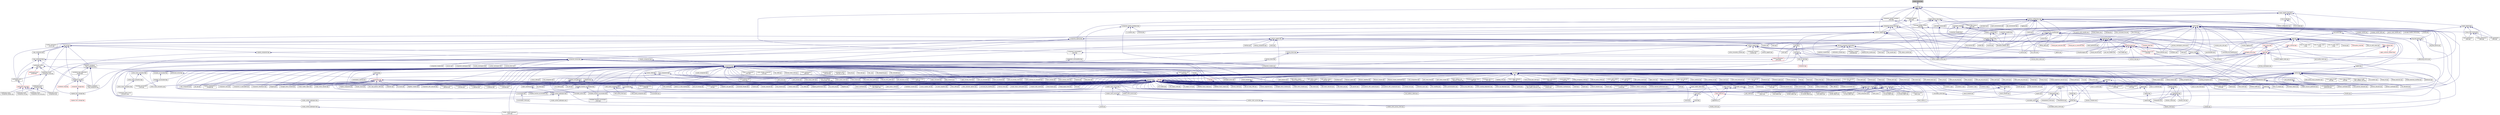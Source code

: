 digraph "plugin_factory.hpp"
{
  edge [fontname="Helvetica",fontsize="10",labelfontname="Helvetica",labelfontsize="10"];
  node [fontname="Helvetica",fontsize="10",shape=record];
  Node87 [label="plugin_factory.hpp",height=0.2,width=0.4,color="black", fillcolor="grey75", style="filled", fontcolor="black"];
  Node87 -> Node88 [dir="back",color="midnightblue",fontsize="10",style="solid",fontname="Helvetica"];
  Node88 [label="plugin.hpp",height=0.2,width=0.4,color="black", fillcolor="white", style="filled",URL="$d1/dab/plugin_8hpp.html"];
  Node88 -> Node89 [dir="back",color="midnightblue",fontsize="10",style="solid",fontname="Helvetica"];
  Node89 [label="binary_filter_factory\l_base.hpp",height=0.2,width=0.4,color="black", fillcolor="white", style="filled",URL="$db/d46/binary__filter__factory__base_8hpp.html"];
  Node89 -> Node90 [dir="back",color="midnightblue",fontsize="10",style="solid",fontname="Helvetica"];
  Node90 [label="binary_filter_factory.hpp",height=0.2,width=0.4,color="black", fillcolor="white", style="filled",URL="$d2/ded/binary__filter__factory_8hpp.html"];
  Node90 -> Node91 [dir="back",color="midnightblue",fontsize="10",style="solid",fontname="Helvetica"];
  Node91 [label="bzip2_serialization\l_filter.cpp",height=0.2,width=0.4,color="black", fillcolor="white", style="filled",URL="$d4/dda/bzip2__serialization__filter_8cpp.html"];
  Node90 -> Node92 [dir="back",color="midnightblue",fontsize="10",style="solid",fontname="Helvetica"];
  Node92 [label="snappy_serialization\l_filter.cpp",height=0.2,width=0.4,color="black", fillcolor="white", style="filled",URL="$d1/d41/snappy__serialization__filter_8cpp.html"];
  Node90 -> Node93 [dir="back",color="midnightblue",fontsize="10",style="solid",fontname="Helvetica"];
  Node93 [label="zlib_serialization\l_filter.cpp",height=0.2,width=0.4,color="black", fillcolor="white", style="filled",URL="$d4/d15/zlib__serialization__filter_8cpp.html"];
  Node89 -> Node94 [dir="back",color="midnightblue",fontsize="10",style="solid",fontname="Helvetica"];
  Node94 [label="runtime_support_server.cpp",height=0.2,width=0.4,color="black", fillcolor="white", style="filled",URL="$de/d5c/runtime__support__server_8cpp.html"];
  Node88 -> Node95 [dir="back",color="midnightblue",fontsize="10",style="solid",fontname="Helvetica"];
  Node95 [label="message_handler_factory\l_base.hpp",height=0.2,width=0.4,color="black", fillcolor="white", style="filled",URL="$db/d39/message__handler__factory__base_8hpp.html"];
  Node95 -> Node96 [dir="back",color="midnightblue",fontsize="10",style="solid",fontname="Helvetica"];
  Node96 [label="message_handler_factory.hpp",height=0.2,width=0.4,color="black", fillcolor="white", style="filled",URL="$dd/d33/message__handler__factory_8hpp.html"];
  Node95 -> Node94 [dir="back",color="midnightblue",fontsize="10",style="solid",fontname="Helvetica"];
  Node88 -> Node97 [dir="back",color="midnightblue",fontsize="10",style="solid",fontname="Helvetica"];
  Node97 [label="plugin_factory_base.hpp",height=0.2,width=0.4,color="black", fillcolor="white", style="filled",URL="$d4/d5f/plugin__factory__base_8hpp.html"];
  Node97 -> Node89 [dir="back",color="midnightblue",fontsize="10",style="solid",fontname="Helvetica"];
  Node97 -> Node95 [dir="back",color="midnightblue",fontsize="10",style="solid",fontname="Helvetica"];
  Node97 -> Node98 [dir="back",color="midnightblue",fontsize="10",style="solid",fontname="Helvetica"];
  Node98 [label="parcelport_factory.hpp",height=0.2,width=0.4,color="black", fillcolor="white", style="filled",URL="$d6/d96/parcelport__factory_8hpp.html"];
  Node98 -> Node99 [dir="back",color="midnightblue",fontsize="10",style="solid",fontname="Helvetica"];
  Node99 [label="parcelport_libfabric.cpp",height=0.2,width=0.4,color="black", fillcolor="white", style="filled",URL="$de/d4f/parcelport__libfabric_8cpp.html"];
  Node98 -> Node100 [dir="back",color="midnightblue",fontsize="10",style="solid",fontname="Helvetica"];
  Node100 [label="parcelport_libfabric.hpp",height=0.2,width=0.4,color="black", fillcolor="white", style="filled",URL="$d2/da5/parcelport__libfabric_8hpp.html"];
  Node100 -> Node99 [dir="back",color="midnightblue",fontsize="10",style="solid",fontname="Helvetica"];
  Node100 -> Node101 [dir="back",color="midnightblue",fontsize="10",style="solid",fontname="Helvetica"];
  Node101 [label="receiver.cpp",height=0.2,width=0.4,color="black", fillcolor="white", style="filled",URL="$d9/d77/receiver_8cpp.html"];
  Node100 -> Node102 [dir="back",color="midnightblue",fontsize="10",style="solid",fontname="Helvetica"];
  Node102 [label="rma_receiver.cpp",height=0.2,width=0.4,color="black", fillcolor="white", style="filled",URL="$d8/d71/rma__receiver_8cpp.html"];
  Node100 -> Node103 [dir="back",color="midnightblue",fontsize="10",style="solid",fontname="Helvetica"];
  Node103 [label="sender.cpp",height=0.2,width=0.4,color="black", fillcolor="white", style="filled",URL="$d3/df1/sender_8cpp.html"];
  Node97 -> Node104 [dir="back",color="midnightblue",fontsize="10",style="solid",fontname="Helvetica"];
  Node104 [label="runtime_support.hpp",height=0.2,width=0.4,color="black", fillcolor="white", style="filled",URL="$d0/d55/server_2runtime__support_8hpp.html"];
  Node104 -> Node105 [dir="back",color="midnightblue",fontsize="10",style="solid",fontname="Helvetica"];
  Node105 [label="latch.hpp",height=0.2,width=0.4,color="black", fillcolor="white", style="filled",URL="$df/d32/server_2latch_8hpp.html"];
  Node105 -> Node106 [dir="back",color="midnightblue",fontsize="10",style="solid",fontname="Helvetica"];
  Node106 [label="latch.hpp",height=0.2,width=0.4,color="black", fillcolor="white", style="filled",URL="$dc/d93/latch_8hpp.html"];
  Node106 -> Node107 [dir="back",color="midnightblue",fontsize="10",style="solid",fontname="Helvetica"];
  Node107 [label="wait_on_latch.hpp",height=0.2,width=0.4,color="black", fillcolor="white", style="filled",URL="$d7/dc3/posix_2initializers_2wait__on__latch_8hpp.html"];
  Node107 -> Node108 [dir="back",color="midnightblue",fontsize="10",style="solid",fontname="Helvetica"];
  Node108 [label="initializers.hpp",height=0.2,width=0.4,color="red", fillcolor="white", style="filled",URL="$db/d4f/posix_2initializers_8hpp.html"];
  Node106 -> Node112 [dir="back",color="midnightblue",fontsize="10",style="solid",fontname="Helvetica"];
  Node112 [label="lcos.hpp",height=0.2,width=0.4,color="black", fillcolor="white", style="filled",URL="$d5/deb/lcos_8hpp.html"];
  Node112 -> Node113 [dir="back",color="midnightblue",fontsize="10",style="solid",fontname="Helvetica"];
  Node113 [label="allgather_and_gate.cpp",height=0.2,width=0.4,color="black", fillcolor="white", style="filled",URL="$d1/d56/allgather__and__gate_8cpp.html"];
  Node112 -> Node114 [dir="back",color="midnightblue",fontsize="10",style="solid",fontname="Helvetica"];
  Node114 [label="apex_balance.cpp",height=0.2,width=0.4,color="black", fillcolor="white", style="filled",URL="$d4/d8e/apex__balance_8cpp.html"];
  Node112 -> Node115 [dir="back",color="midnightblue",fontsize="10",style="solid",fontname="Helvetica"];
  Node115 [label="apex_policy_engine\l_active_thread_count.cpp",height=0.2,width=0.4,color="black", fillcolor="white", style="filled",URL="$d5/d01/apex__policy__engine__active__thread__count_8cpp.html"];
  Node112 -> Node116 [dir="back",color="midnightblue",fontsize="10",style="solid",fontname="Helvetica"];
  Node116 [label="apex_policy_engine\l_events.cpp",height=0.2,width=0.4,color="black", fillcolor="white", style="filled",URL="$df/d0f/apex__policy__engine__events_8cpp.html"];
  Node112 -> Node117 [dir="back",color="midnightblue",fontsize="10",style="solid",fontname="Helvetica"];
  Node117 [label="apex_policy_engine\l_periodic.cpp",height=0.2,width=0.4,color="black", fillcolor="white", style="filled",URL="$d5/d7b/apex__policy__engine__periodic_8cpp.html"];
  Node112 -> Node118 [dir="back",color="midnightblue",fontsize="10",style="solid",fontname="Helvetica"];
  Node118 [label="heartbeat.cpp",height=0.2,width=0.4,color="black", fillcolor="white", style="filled",URL="$d8/d98/heartbeat_8cpp.html"];
  Node112 -> Node119 [dir="back",color="midnightblue",fontsize="10",style="solid",fontname="Helvetica"];
  Node119 [label="hello_world_component.hpp",height=0.2,width=0.4,color="black", fillcolor="white", style="filled",URL="$df/df0/hello__world__component_8hpp.html"];
  Node119 -> Node120 [dir="back",color="midnightblue",fontsize="10",style="solid",fontname="Helvetica"];
  Node120 [label="hello_world_client.cpp",height=0.2,width=0.4,color="black", fillcolor="white", style="filled",URL="$d5/da6/hello__world__client_8cpp.html"];
  Node119 -> Node121 [dir="back",color="midnightblue",fontsize="10",style="solid",fontname="Helvetica"];
  Node121 [label="hello_world_component.cpp",height=0.2,width=0.4,color="black", fillcolor="white", style="filled",URL="$d8/daa/hello__world__component_8cpp.html"];
  Node112 -> Node122 [dir="back",color="midnightblue",fontsize="10",style="solid",fontname="Helvetica"];
  Node122 [label="row.hpp",height=0.2,width=0.4,color="red", fillcolor="white", style="filled",URL="$dc/d69/row_8hpp.html"];
  Node122 -> Node129 [dir="back",color="midnightblue",fontsize="10",style="solid",fontname="Helvetica"];
  Node129 [label="stencil_iterator.hpp",height=0.2,width=0.4,color="black", fillcolor="white", style="filled",URL="$dc/d5c/server_2stencil__iterator_8hpp.html"];
  Node129 -> Node125 [dir="back",color="midnightblue",fontsize="10",style="solid",fontname="Helvetica"];
  Node125 [label="solver.hpp",height=0.2,width=0.4,color="black", fillcolor="white", style="filled",URL="$db/d9a/server_2solver_8hpp.html"];
  Node125 -> Node126 [dir="back",color="midnightblue",fontsize="10",style="solid",fontname="Helvetica"];
  Node126 [label="solver.hpp",height=0.2,width=0.4,color="black", fillcolor="white", style="filled",URL="$d2/d1c/solver_8hpp.html"];
  Node126 -> Node124 [dir="back",color="midnightblue",fontsize="10",style="solid",fontname="Helvetica"];
  Node124 [label="jacobi.cpp",height=0.2,width=0.4,color="black", fillcolor="white", style="filled",URL="$d2/d27/jacobi_8cpp.html"];
  Node125 -> Node127 [dir="back",color="midnightblue",fontsize="10",style="solid",fontname="Helvetica"];
  Node127 [label="solver.cpp",height=0.2,width=0.4,color="black", fillcolor="white", style="filled",URL="$d6/d94/solver_8cpp.html"];
  Node129 -> Node130 [dir="back",color="midnightblue",fontsize="10",style="solid",fontname="Helvetica"];
  Node130 [label="stencil_iterator.cpp",height=0.2,width=0.4,color="black", fillcolor="white", style="filled",URL="$d6/de1/server_2stencil__iterator_8cpp.html"];
  Node129 -> Node131 [dir="back",color="midnightblue",fontsize="10",style="solid",fontname="Helvetica"];
  Node131 [label="stencil_iterator.cpp",height=0.2,width=0.4,color="black", fillcolor="white", style="filled",URL="$d7/d71/stencil__iterator_8cpp.html"];
  Node122 -> Node128 [dir="back",color="midnightblue",fontsize="10",style="solid",fontname="Helvetica"];
  Node128 [label="grid.cpp",height=0.2,width=0.4,color="black", fillcolor="white", style="filled",URL="$d6/d1b/jacobi__component_2grid_8cpp.html"];
  Node112 -> Node132 [dir="back",color="midnightblue",fontsize="10",style="solid",fontname="Helvetica"];
  Node132 [label="stencil_iterator.hpp",height=0.2,width=0.4,color="black", fillcolor="white", style="filled",URL="$d4/dc8/stencil__iterator_8hpp.html"];
  Node132 -> Node125 [dir="back",color="midnightblue",fontsize="10",style="solid",fontname="Helvetica"];
  Node132 -> Node129 [dir="back",color="midnightblue",fontsize="10",style="solid",fontname="Helvetica"];
  Node132 -> Node131 [dir="back",color="midnightblue",fontsize="10",style="solid",fontname="Helvetica"];
  Node112 -> Node129 [dir="back",color="midnightblue",fontsize="10",style="solid",fontname="Helvetica"];
  Node112 -> Node133 [dir="back",color="midnightblue",fontsize="10",style="solid",fontname="Helvetica"];
  Node133 [label="jacobi_hpx.cpp",height=0.2,width=0.4,color="black", fillcolor="white", style="filled",URL="$d8/d72/jacobi__hpx_8cpp.html"];
  Node112 -> Node134 [dir="back",color="midnightblue",fontsize="10",style="solid",fontname="Helvetica"];
  Node134 [label="jacobi_nonuniform_hpx.cpp",height=0.2,width=0.4,color="black", fillcolor="white", style="filled",URL="$de/d56/jacobi__nonuniform__hpx_8cpp.html"];
  Node112 -> Node135 [dir="back",color="midnightblue",fontsize="10",style="solid",fontname="Helvetica"];
  Node135 [label="enumerate_threads.cpp",height=0.2,width=0.4,color="black", fillcolor="white", style="filled",URL="$d3/dd4/enumerate__threads_8cpp.html"];
  Node112 -> Node136 [dir="back",color="midnightblue",fontsize="10",style="solid",fontname="Helvetica"];
  Node136 [label="fibonacci_await.cpp",height=0.2,width=0.4,color="black", fillcolor="white", style="filled",URL="$dc/d1c/fibonacci__await_8cpp.html"];
  Node112 -> Node137 [dir="back",color="midnightblue",fontsize="10",style="solid",fontname="Helvetica"];
  Node137 [label="fibonacci_dataflow.cpp",height=0.2,width=0.4,color="black", fillcolor="white", style="filled",URL="$df/d3d/fibonacci__dataflow_8cpp.html"];
  Node112 -> Node138 [dir="back",color="midnightblue",fontsize="10",style="solid",fontname="Helvetica"];
  Node138 [label="fibonacci_futures.cpp",height=0.2,width=0.4,color="black", fillcolor="white", style="filled",URL="$d6/de3/fibonacci__futures_8cpp.html"];
  Node112 -> Node139 [dir="back",color="midnightblue",fontsize="10",style="solid",fontname="Helvetica"];
  Node139 [label="fibonacci_futures_distributed.cpp",height=0.2,width=0.4,color="black", fillcolor="white", style="filled",URL="$d1/dc9/fibonacci__futures__distributed_8cpp.html"];
  Node112 -> Node140 [dir="back",color="midnightblue",fontsize="10",style="solid",fontname="Helvetica"];
  Node140 [label="fractals.cpp",height=0.2,width=0.4,color="black", fillcolor="white", style="filled",URL="$d8/d58/fractals_8cpp.html"];
  Node112 -> Node141 [dir="back",color="midnightblue",fontsize="10",style="solid",fontname="Helvetica"];
  Node141 [label="fractals_executor.cpp",height=0.2,width=0.4,color="black", fillcolor="white", style="filled",URL="$d9/da9/fractals__executor_8cpp.html"];
  Node112 -> Node142 [dir="back",color="midnightblue",fontsize="10",style="solid",fontname="Helvetica"];
  Node142 [label="fractals_struct.cpp",height=0.2,width=0.4,color="black", fillcolor="white", style="filled",URL="$d8/d2f/fractals__struct_8cpp.html"];
  Node112 -> Node143 [dir="back",color="midnightblue",fontsize="10",style="solid",fontname="Helvetica"];
  Node143 [label="hello_world.cpp",height=0.2,width=0.4,color="black", fillcolor="white", style="filled",URL="$d0/d67/hello__world_8cpp.html"];
  Node112 -> Node144 [dir="back",color="midnightblue",fontsize="10",style="solid",fontname="Helvetica"];
  Node144 [label="latch_local.cpp",height=0.2,width=0.4,color="black", fillcolor="white", style="filled",URL="$dd/dd3/latch__local_8cpp.html"];
  Node112 -> Node145 [dir="back",color="midnightblue",fontsize="10",style="solid",fontname="Helvetica"];
  Node145 [label="latch_remote.cpp",height=0.2,width=0.4,color="black", fillcolor="white", style="filled",URL="$df/d59/latch__remote_8cpp.html"];
  Node112 -> Node146 [dir="back",color="midnightblue",fontsize="10",style="solid",fontname="Helvetica"];
  Node146 [label="local_channel.cpp",height=0.2,width=0.4,color="black", fillcolor="white", style="filled",URL="$d0/d3e/local__channel_8cpp.html"];
  Node112 -> Node147 [dir="back",color="midnightblue",fontsize="10",style="solid",fontname="Helvetica"];
  Node147 [label="pingpong.cpp",height=0.2,width=0.4,color="black", fillcolor="white", style="filled",URL="$dd/d4d/pingpong_8cpp.html"];
  Node112 -> Node148 [dir="back",color="midnightblue",fontsize="10",style="solid",fontname="Helvetica"];
  Node148 [label="shared_mutex.cpp",height=0.2,width=0.4,color="black", fillcolor="white", style="filled",URL="$da/d0b/shared__mutex_8cpp.html"];
  Node112 -> Node149 [dir="back",color="midnightblue",fontsize="10",style="solid",fontname="Helvetica"];
  Node149 [label="wait_composition.cpp",height=0.2,width=0.4,color="black", fillcolor="white", style="filled",URL="$d6/d13/wait__composition_8cpp.html"];
  Node112 -> Node150 [dir="back",color="midnightblue",fontsize="10",style="solid",fontname="Helvetica"];
  Node150 [label="sheneos_compare.cpp",height=0.2,width=0.4,color="black", fillcolor="white", style="filled",URL="$dc/d11/sheneos__compare_8cpp.html"];
  Node112 -> Node151 [dir="back",color="midnightblue",fontsize="10",style="solid",fontname="Helvetica"];
  Node151 [label="spell_check_file.cpp",height=0.2,width=0.4,color="black", fillcolor="white", style="filled",URL="$df/df7/spell__check__file_8cpp.html"];
  Node112 -> Node152 [dir="back",color="midnightblue",fontsize="10",style="solid",fontname="Helvetica"];
  Node152 [label="spell_check_simple.cpp",height=0.2,width=0.4,color="black", fillcolor="white", style="filled",URL="$dd/d54/spell__check__simple_8cpp.html"];
  Node112 -> Node153 [dir="back",color="midnightblue",fontsize="10",style="solid",fontname="Helvetica"];
  Node153 [label="simple_central_tuplespace\l_client.cpp",height=0.2,width=0.4,color="black", fillcolor="white", style="filled",URL="$d1/d7b/simple__central__tuplespace__client_8cpp.html"];
  Node112 -> Node154 [dir="back",color="midnightblue",fontsize="10",style="solid",fontname="Helvetica"];
  Node154 [label="hpx.hpp",height=0.2,width=0.4,color="red", fillcolor="white", style="filled",URL="$d0/daa/hpx_8hpp.html"];
  Node154 -> Node155 [dir="back",color="midnightblue",fontsize="10",style="solid",fontname="Helvetica"];
  Node155 [label="1d_stencil_1.cpp",height=0.2,width=0.4,color="black", fillcolor="white", style="filled",URL="$d2/db1/1d__stencil__1_8cpp.html"];
  Node154 -> Node156 [dir="back",color="midnightblue",fontsize="10",style="solid",fontname="Helvetica"];
  Node156 [label="1d_stencil_2.cpp",height=0.2,width=0.4,color="black", fillcolor="white", style="filled",URL="$d3/dd1/1d__stencil__2_8cpp.html"];
  Node154 -> Node157 [dir="back",color="midnightblue",fontsize="10",style="solid",fontname="Helvetica"];
  Node157 [label="1d_stencil_3.cpp",height=0.2,width=0.4,color="black", fillcolor="white", style="filled",URL="$db/d19/1d__stencil__3_8cpp.html"];
  Node154 -> Node158 [dir="back",color="midnightblue",fontsize="10",style="solid",fontname="Helvetica"];
  Node158 [label="1d_stencil_4.cpp",height=0.2,width=0.4,color="black", fillcolor="white", style="filled",URL="$d1/d7d/1d__stencil__4_8cpp.html"];
  Node154 -> Node166 [dir="back",color="midnightblue",fontsize="10",style="solid",fontname="Helvetica"];
  Node166 [label="accumulator.cpp",height=0.2,width=0.4,color="black", fillcolor="white", style="filled",URL="$d1/d81/accumulator_8cpp.html"];
  Node154 -> Node167 [dir="back",color="midnightblue",fontsize="10",style="solid",fontname="Helvetica"];
  Node167 [label="accumulator.hpp",height=0.2,width=0.4,color="black", fillcolor="white", style="filled",URL="$d4/d9d/server_2accumulator_8hpp.html"];
  Node167 -> Node166 [dir="back",color="midnightblue",fontsize="10",style="solid",fontname="Helvetica"];
  Node167 -> Node168 [dir="back",color="midnightblue",fontsize="10",style="solid",fontname="Helvetica"];
  Node168 [label="accumulator.hpp",height=0.2,width=0.4,color="black", fillcolor="white", style="filled",URL="$d8/d5e/accumulator_8hpp.html"];
  Node168 -> Node169 [dir="back",color="midnightblue",fontsize="10",style="solid",fontname="Helvetica"];
  Node169 [label="accumulator_client.cpp",height=0.2,width=0.4,color="black", fillcolor="white", style="filled",URL="$d7/dd0/accumulator__client_8cpp.html"];
  Node154 -> Node170 [dir="back",color="midnightblue",fontsize="10",style="solid",fontname="Helvetica"];
  Node170 [label="template_function_accumulator.hpp",height=0.2,width=0.4,color="black", fillcolor="white", style="filled",URL="$d7/da6/server_2template__function__accumulator_8hpp.html"];
  Node170 -> Node171 [dir="back",color="midnightblue",fontsize="10",style="solid",fontname="Helvetica"];
  Node171 [label="template_function_accumulator.cpp",height=0.2,width=0.4,color="black", fillcolor="white", style="filled",URL="$d5/d02/template__function__accumulator_8cpp.html"];
  Node170 -> Node172 [dir="back",color="midnightblue",fontsize="10",style="solid",fontname="Helvetica"];
  Node172 [label="template_function_accumulator.hpp",height=0.2,width=0.4,color="black", fillcolor="white", style="filled",URL="$d3/de9/template__function__accumulator_8hpp.html"];
  Node172 -> Node173 [dir="back",color="midnightblue",fontsize="10",style="solid",fontname="Helvetica"];
  Node173 [label="template_function_accumulator\l_client.cpp",height=0.2,width=0.4,color="black", fillcolor="white", style="filled",URL="$d0/dc6/template__function__accumulator__client_8cpp.html"];
  Node154 -> Node174 [dir="back",color="midnightblue",fontsize="10",style="solid",fontname="Helvetica"];
  Node174 [label="template_accumulator.cpp",height=0.2,width=0.4,color="black", fillcolor="white", style="filled",URL="$d0/d4a/template__accumulator_8cpp.html"];
  Node154 -> Node171 [dir="back",color="midnightblue",fontsize="10",style="solid",fontname="Helvetica"];
  Node154 -> Node172 [dir="back",color="midnightblue",fontsize="10",style="solid",fontname="Helvetica"];
  Node154 -> Node175 [dir="back",color="midnightblue",fontsize="10",style="solid",fontname="Helvetica"];
  Node175 [label="allgather_module.cpp",height=0.2,width=0.4,color="black", fillcolor="white", style="filled",URL="$df/de4/allgather__module_8cpp.html"];
  Node154 -> Node176 [dir="back",color="midnightblue",fontsize="10",style="solid",fontname="Helvetica"];
  Node176 [label="allgather.cpp",height=0.2,width=0.4,color="black", fillcolor="white", style="filled",URL="$d7/d06/allgather_8cpp.html"];
  Node154 -> Node113 [dir="back",color="midnightblue",fontsize="10",style="solid",fontname="Helvetica"];
  Node154 -> Node177 [dir="back",color="midnightblue",fontsize="10",style="solid",fontname="Helvetica"];
  Node177 [label="ag_client.cpp",height=0.2,width=0.4,color="black", fillcolor="white", style="filled",URL="$d4/d5d/ag__client_8cpp.html"];
  Node154 -> Node179 [dir="back",color="midnightblue",fontsize="10",style="solid",fontname="Helvetica"];
  Node179 [label="os_thread_num.cpp",height=0.2,width=0.4,color="black", fillcolor="white", style="filled",URL="$d2/dfb/os__thread__num_8cpp.html"];
  Node154 -> Node180 [dir="back",color="midnightblue",fontsize="10",style="solid",fontname="Helvetica"];
  Node180 [label="cancelable_action.cpp",height=0.2,width=0.4,color="black", fillcolor="white", style="filled",URL="$d5/d0c/cancelable__action_8cpp.html"];
  Node154 -> Node181 [dir="back",color="midnightblue",fontsize="10",style="solid",fontname="Helvetica"];
  Node181 [label="cancelable_action.hpp",height=0.2,width=0.4,color="black", fillcolor="white", style="filled",URL="$d5/d4d/server_2cancelable__action_8hpp.html"];
  Node181 -> Node180 [dir="back",color="midnightblue",fontsize="10",style="solid",fontname="Helvetica"];
  Node181 -> Node182 [dir="back",color="midnightblue",fontsize="10",style="solid",fontname="Helvetica"];
  Node182 [label="cancelable_action.hpp",height=0.2,width=0.4,color="black", fillcolor="white", style="filled",URL="$d0/da3/stubs_2cancelable__action_8hpp.html"];
  Node182 -> Node183 [dir="back",color="midnightblue",fontsize="10",style="solid",fontname="Helvetica"];
  Node183 [label="cancelable_action.hpp",height=0.2,width=0.4,color="black", fillcolor="white", style="filled",URL="$d6/d28/cancelable__action_8hpp.html"];
  Node183 -> Node184 [dir="back",color="midnightblue",fontsize="10",style="solid",fontname="Helvetica"];
  Node184 [label="cancelable_action_client.cpp",height=0.2,width=0.4,color="black", fillcolor="white", style="filled",URL="$d1/db8/cancelable__action__client_8cpp.html"];
  Node154 -> Node182 [dir="back",color="midnightblue",fontsize="10",style="solid",fontname="Helvetica"];
  Node154 -> Node184 [dir="back",color="midnightblue",fontsize="10",style="solid",fontname="Helvetica"];
  Node154 -> Node119 [dir="back",color="midnightblue",fontsize="10",style="solid",fontname="Helvetica"];
  Node154 -> Node188 [dir="back",color="midnightblue",fontsize="10",style="solid",fontname="Helvetica"];
  Node188 [label="interpolate1d.cpp",height=0.2,width=0.4,color="black", fillcolor="white", style="filled",URL="$d0/d05/interpolate1d_8cpp.html"];
  Node154 -> Node189 [dir="back",color="midnightblue",fontsize="10",style="solid",fontname="Helvetica"];
  Node189 [label="partition.hpp",height=0.2,width=0.4,color="black", fillcolor="white", style="filled",URL="$d0/d7a/examples_2interpolate1d_2interpolate1d_2partition_8hpp.html"];
  Node189 -> Node188 [dir="back",color="midnightblue",fontsize="10",style="solid",fontname="Helvetica"];
  Node189 -> Node190 [dir="back",color="midnightblue",fontsize="10",style="solid",fontname="Helvetica"];
  Node190 [label="interpolate1d.hpp",height=0.2,width=0.4,color="black", fillcolor="white", style="filled",URL="$d4/dc7/interpolate1d_8hpp.html"];
  Node190 -> Node188 [dir="back",color="midnightblue",fontsize="10",style="solid",fontname="Helvetica"];
  Node190 -> Node191 [dir="back",color="midnightblue",fontsize="10",style="solid",fontname="Helvetica"];
  Node191 [label="interpolate1d_client.cpp",height=0.2,width=0.4,color="black", fillcolor="white", style="filled",URL="$d4/da6/interpolate1d__client_8cpp.html"];
  Node154 -> Node190 [dir="back",color="midnightblue",fontsize="10",style="solid",fontname="Helvetica"];
  Node154 -> Node124 [dir="back",color="midnightblue",fontsize="10",style="solid",fontname="Helvetica"];
  Node154 -> Node128 [dir="back",color="midnightblue",fontsize="10",style="solid",fontname="Helvetica"];
  Node154 -> Node195 [dir="back",color="midnightblue",fontsize="10",style="solid",fontname="Helvetica"];
  Node195 [label="row.cpp",height=0.2,width=0.4,color="black", fillcolor="white", style="filled",URL="$d3/d86/server_2row_8cpp.html"];
  Node154 -> Node127 [dir="back",color="midnightblue",fontsize="10",style="solid",fontname="Helvetica"];
  Node154 -> Node130 [dir="back",color="midnightblue",fontsize="10",style="solid",fontname="Helvetica"];
  Node154 -> Node131 [dir="back",color="midnightblue",fontsize="10",style="solid",fontname="Helvetica"];
  Node154 -> Node133 [dir="back",color="midnightblue",fontsize="10",style="solid",fontname="Helvetica"];
  Node154 -> Node134 [dir="back",color="midnightblue",fontsize="10",style="solid",fontname="Helvetica"];
  Node154 -> Node198 [dir="back",color="midnightblue",fontsize="10",style="solid",fontname="Helvetica"];
  Node198 [label="nqueen.cpp",height=0.2,width=0.4,color="black", fillcolor="white", style="filled",URL="$db/dca/nqueen_8cpp.html"];
  Node154 -> Node199 [dir="back",color="midnightblue",fontsize="10",style="solid",fontname="Helvetica"];
  Node199 [label="nqueen.hpp",height=0.2,width=0.4,color="black", fillcolor="white", style="filled",URL="$de/d58/server_2nqueen_8hpp.html"];
  Node199 -> Node198 [dir="back",color="midnightblue",fontsize="10",style="solid",fontname="Helvetica"];
  Node199 -> Node200 [dir="back",color="midnightblue",fontsize="10",style="solid",fontname="Helvetica"];
  Node200 [label="nqueen.hpp",height=0.2,width=0.4,color="black", fillcolor="white", style="filled",URL="$da/dfd/stubs_2nqueen_8hpp.html"];
  Node200 -> Node201 [dir="back",color="midnightblue",fontsize="10",style="solid",fontname="Helvetica"];
  Node201 [label="nqueen.hpp",height=0.2,width=0.4,color="black", fillcolor="white", style="filled",URL="$d0/d07/nqueen_8hpp.html"];
  Node201 -> Node202 [dir="back",color="midnightblue",fontsize="10",style="solid",fontname="Helvetica"];
  Node202 [label="nqueen_client.cpp",height=0.2,width=0.4,color="black", fillcolor="white", style="filled",URL="$d3/d5e/nqueen__client_8cpp.html"];
  Node154 -> Node202 [dir="back",color="midnightblue",fontsize="10",style="solid",fontname="Helvetica"];
  Node154 -> Node203 [dir="back",color="midnightblue",fontsize="10",style="solid",fontname="Helvetica"];
  Node203 [label="sine.cpp",height=0.2,width=0.4,color="black", fillcolor="white", style="filled",URL="$d3/d0d/server_2sine_8cpp.html"];
  Node154 -> Node209 [dir="back",color="midnightblue",fontsize="10",style="solid",fontname="Helvetica"];
  Node209 [label="customize_async.cpp",height=0.2,width=0.4,color="black", fillcolor="white", style="filled",URL="$d0/d82/customize__async_8cpp.html"];
  Node154 -> Node211 [dir="back",color="midnightblue",fontsize="10",style="solid",fontname="Helvetica"];
  Node211 [label="error_handling.cpp",height=0.2,width=0.4,color="black", fillcolor="white", style="filled",URL="$d9/d96/error__handling_8cpp.html"];
  Node154 -> Node212 [dir="back",color="midnightblue",fontsize="10",style="solid",fontname="Helvetica"];
  Node212 [label="event_synchronization.cpp",height=0.2,width=0.4,color="black", fillcolor="white", style="filled",URL="$d0/d35/event__synchronization_8cpp.html"];
  Node154 -> Node213 [dir="back",color="midnightblue",fontsize="10",style="solid",fontname="Helvetica"];
  Node213 [label="factorial.cpp",height=0.2,width=0.4,color="black", fillcolor="white", style="filled",URL="$d9/d00/factorial_8cpp.html"];
  Node154 -> Node223 [dir="back",color="midnightblue",fontsize="10",style="solid",fontname="Helvetica"];
  Node223 [label="sort_by_key_demo.cpp",height=0.2,width=0.4,color="black", fillcolor="white", style="filled",URL="$da/d20/sort__by__key__demo_8cpp.html"];
  Node154 -> Node225 [dir="back",color="midnightblue",fontsize="10",style="solid",fontname="Helvetica"];
  Node225 [label="vector_counting_dotproduct.cpp",height=0.2,width=0.4,color="black", fillcolor="white", style="filled",URL="$df/de9/vector__counting__dotproduct_8cpp.html"];
  Node154 -> Node226 [dir="back",color="midnightblue",fontsize="10",style="solid",fontname="Helvetica"];
  Node226 [label="vector_zip_dotproduct.cpp",height=0.2,width=0.4,color="black", fillcolor="white", style="filled",URL="$dc/d18/vector__zip__dotproduct_8cpp.html"];
  Node154 -> Node228 [dir="back",color="midnightblue",fontsize="10",style="solid",fontname="Helvetica"];
  Node228 [label="random_mem_access.cpp",height=0.2,width=0.4,color="black", fillcolor="white", style="filled",URL="$d1/d51/random__mem__access_8cpp.html"];
  Node154 -> Node229 [dir="back",color="midnightblue",fontsize="10",style="solid",fontname="Helvetica"];
  Node229 [label="random_mem_access.hpp",height=0.2,width=0.4,color="black", fillcolor="white", style="filled",URL="$d0/d19/server_2random__mem__access_8hpp.html"];
  Node229 -> Node228 [dir="back",color="midnightblue",fontsize="10",style="solid",fontname="Helvetica"];
  Node229 -> Node230 [dir="back",color="midnightblue",fontsize="10",style="solid",fontname="Helvetica"];
  Node230 [label="random_mem_access.hpp",height=0.2,width=0.4,color="black", fillcolor="white", style="filled",URL="$d3/d32/stubs_2random__mem__access_8hpp.html"];
  Node230 -> Node231 [dir="back",color="midnightblue",fontsize="10",style="solid",fontname="Helvetica"];
  Node231 [label="random_mem_access.hpp",height=0.2,width=0.4,color="black", fillcolor="white", style="filled",URL="$db/de8/random__mem__access_8hpp.html"];
  Node231 -> Node232 [dir="back",color="midnightblue",fontsize="10",style="solid",fontname="Helvetica"];
  Node232 [label="random_mem_access_client.cpp",height=0.2,width=0.4,color="black", fillcolor="white", style="filled",URL="$df/d1b/random__mem__access__client_8cpp.html"];
  Node154 -> Node232 [dir="back",color="midnightblue",fontsize="10",style="solid",fontname="Helvetica"];
  Node154 -> Node233 [dir="back",color="midnightblue",fontsize="10",style="solid",fontname="Helvetica"];
  Node233 [label="oversubscribing_resource\l_partitioner.cpp",height=0.2,width=0.4,color="black", fillcolor="white", style="filled",URL="$dd/dee/oversubscribing__resource__partitioner_8cpp.html"];
  Node154 -> Node234 [dir="back",color="midnightblue",fontsize="10",style="solid",fontname="Helvetica"];
  Node234 [label="simple_resource_partitioner.cpp",height=0.2,width=0.4,color="black", fillcolor="white", style="filled",URL="$d5/df9/simple__resource__partitioner_8cpp.html"];
  Node154 -> Node238 [dir="back",color="midnightblue",fontsize="10",style="solid",fontname="Helvetica"];
  Node238 [label="interpolator.cpp",height=0.2,width=0.4,color="black", fillcolor="white", style="filled",URL="$d5/d02/interpolator_8cpp.html"];
  Node154 -> Node242 [dir="back",color="midnightblue",fontsize="10",style="solid",fontname="Helvetica"];
  Node242 [label="partition3d.hpp",height=0.2,width=0.4,color="black", fillcolor="white", style="filled",URL="$d1/d50/partition3d_8hpp.html"];
  Node242 -> Node238 [dir="back",color="midnightblue",fontsize="10",style="solid",fontname="Helvetica"];
  Node242 -> Node243 [dir="back",color="midnightblue",fontsize="10",style="solid",fontname="Helvetica"];
  Node243 [label="interpolator.hpp",height=0.2,width=0.4,color="black", fillcolor="white", style="filled",URL="$dc/d3b/interpolator_8hpp.html"];
  Node243 -> Node238 [dir="back",color="midnightblue",fontsize="10",style="solid",fontname="Helvetica"];
  Node243 -> Node244 [dir="back",color="midnightblue",fontsize="10",style="solid",fontname="Helvetica"];
  Node244 [label="sheneos_client.cpp",height=0.2,width=0.4,color="black", fillcolor="white", style="filled",URL="$d5/da5/sheneos__client_8cpp.html"];
  Node243 -> Node150 [dir="back",color="midnightblue",fontsize="10",style="solid",fontname="Helvetica"];
  Node243 -> Node245 [dir="back",color="midnightblue",fontsize="10",style="solid",fontname="Helvetica"];
  Node245 [label="sheneos_test.cpp",height=0.2,width=0.4,color="black", fillcolor="white", style="filled",URL="$d4/d6e/sheneos__test_8cpp.html"];
  Node154 -> Node243 [dir="back",color="midnightblue",fontsize="10",style="solid",fontname="Helvetica"];
  Node154 -> Node245 [dir="back",color="midnightblue",fontsize="10",style="solid",fontname="Helvetica"];
  Node154 -> Node248 [dir="back",color="midnightblue",fontsize="10",style="solid",fontname="Helvetica"];
  Node248 [label="startup_shutdown.cpp",height=0.2,width=0.4,color="black", fillcolor="white", style="filled",URL="$d3/dfc/server_2startup__shutdown_8cpp.html"];
  Node154 -> Node251 [dir="back",color="midnightblue",fontsize="10",style="solid",fontname="Helvetica"];
  Node251 [label="throttle.cpp",height=0.2,width=0.4,color="black", fillcolor="white", style="filled",URL="$de/d56/server_2throttle_8cpp.html"];
  Node154 -> Node252 [dir="back",color="midnightblue",fontsize="10",style="solid",fontname="Helvetica"];
  Node252 [label="throttle.hpp",height=0.2,width=0.4,color="black", fillcolor="white", style="filled",URL="$db/dc9/server_2throttle_8hpp.html"];
  Node252 -> Node251 [dir="back",color="midnightblue",fontsize="10",style="solid",fontname="Helvetica"];
  Node252 -> Node253 [dir="back",color="midnightblue",fontsize="10",style="solid",fontname="Helvetica"];
  Node253 [label="throttle.hpp",height=0.2,width=0.4,color="black", fillcolor="white", style="filled",URL="$d5/dec/stubs_2throttle_8hpp.html"];
  Node253 -> Node254 [dir="back",color="midnightblue",fontsize="10",style="solid",fontname="Helvetica"];
  Node254 [label="throttle.hpp",height=0.2,width=0.4,color="black", fillcolor="white", style="filled",URL="$d2/d2e/throttle_8hpp.html"];
  Node254 -> Node255 [dir="back",color="midnightblue",fontsize="10",style="solid",fontname="Helvetica"];
  Node255 [label="throttle.cpp",height=0.2,width=0.4,color="black", fillcolor="white", style="filled",URL="$db/d02/throttle_8cpp.html"];
  Node254 -> Node256 [dir="back",color="midnightblue",fontsize="10",style="solid",fontname="Helvetica"];
  Node256 [label="throttle_client.cpp",height=0.2,width=0.4,color="black", fillcolor="white", style="filled",URL="$d0/db7/throttle__client_8cpp.html"];
  Node154 -> Node253 [dir="back",color="midnightblue",fontsize="10",style="solid",fontname="Helvetica"];
  Node154 -> Node255 [dir="back",color="midnightblue",fontsize="10",style="solid",fontname="Helvetica"];
  Node154 -> Node254 [dir="back",color="midnightblue",fontsize="10",style="solid",fontname="Helvetica"];
  Node154 -> Node265 [dir="back",color="midnightblue",fontsize="10",style="solid",fontname="Helvetica"];
  Node265 [label="simple_central_tuplespace.hpp",height=0.2,width=0.4,color="black", fillcolor="white", style="filled",URL="$db/d69/server_2simple__central__tuplespace_8hpp.html"];
  Node265 -> Node266 [dir="back",color="midnightblue",fontsize="10",style="solid",fontname="Helvetica"];
  Node266 [label="simple_central_tuplespace.cpp",height=0.2,width=0.4,color="black", fillcolor="white", style="filled",URL="$d3/dec/simple__central__tuplespace_8cpp.html"];
  Node265 -> Node267 [dir="back",color="midnightblue",fontsize="10",style="solid",fontname="Helvetica"];
  Node267 [label="simple_central_tuplespace.hpp",height=0.2,width=0.4,color="black", fillcolor="white", style="filled",URL="$d0/d4b/stubs_2simple__central__tuplespace_8hpp.html"];
  Node267 -> Node268 [dir="back",color="midnightblue",fontsize="10",style="solid",fontname="Helvetica"];
  Node268 [label="simple_central_tuplespace.hpp",height=0.2,width=0.4,color="black", fillcolor="white", style="filled",URL="$d5/ddd/simple__central__tuplespace_8hpp.html"];
  Node268 -> Node153 [dir="back",color="midnightblue",fontsize="10",style="solid",fontname="Helvetica"];
  Node154 -> Node269 [dir="back",color="midnightblue",fontsize="10",style="solid",fontname="Helvetica"];
  Node269 [label="tuples_warehouse.hpp",height=0.2,width=0.4,color="black", fillcolor="white", style="filled",URL="$da/de6/tuples__warehouse_8hpp.html"];
  Node269 -> Node265 [dir="back",color="midnightblue",fontsize="10",style="solid",fontname="Helvetica"];
  Node154 -> Node266 [dir="back",color="midnightblue",fontsize="10",style="solid",fontname="Helvetica"];
  Node154 -> Node275 [dir="back",color="midnightblue",fontsize="10",style="solid",fontname="Helvetica"];
  Node275 [label="foreach_scaling.cpp",height=0.2,width=0.4,color="black", fillcolor="white", style="filled",URL="$d4/d94/foreach__scaling_8cpp.html"];
  Node154 -> Node277 [dir="back",color="midnightblue",fontsize="10",style="solid",fontname="Helvetica"];
  Node277 [label="hpx_homogeneous_timed\l_task_spawn_executors.cpp",height=0.2,width=0.4,color="black", fillcolor="white", style="filled",URL="$d1/d3b/hpx__homogeneous__timed__task__spawn__executors_8cpp.html"];
  Node154 -> Node279 [dir="back",color="midnightblue",fontsize="10",style="solid",fontname="Helvetica"];
  Node279 [label="partitioned_vector\l_foreach.cpp",height=0.2,width=0.4,color="black", fillcolor="white", style="filled",URL="$df/d5f/partitioned__vector__foreach_8cpp.html"];
  Node154 -> Node280 [dir="back",color="midnightblue",fontsize="10",style="solid",fontname="Helvetica"];
  Node280 [label="serialization_overhead.cpp",height=0.2,width=0.4,color="black", fillcolor="white", style="filled",URL="$d3/df8/serialization__overhead_8cpp.html"];
  Node154 -> Node281 [dir="back",color="midnightblue",fontsize="10",style="solid",fontname="Helvetica"];
  Node281 [label="sizeof.cpp",height=0.2,width=0.4,color="black", fillcolor="white", style="filled",URL="$d3/d0f/sizeof_8cpp.html"];
  Node154 -> Node282 [dir="back",color="midnightblue",fontsize="10",style="solid",fontname="Helvetica"];
  Node282 [label="skynet.cpp",height=0.2,width=0.4,color="black", fillcolor="white", style="filled",URL="$d0/dc3/skynet_8cpp.html"];
  Node154 -> Node283 [dir="back",color="midnightblue",fontsize="10",style="solid",fontname="Helvetica"];
  Node283 [label="stencil3_iterators.cpp",height=0.2,width=0.4,color="black", fillcolor="white", style="filled",URL="$db/d9e/stencil3__iterators_8cpp.html"];
  Node154 -> Node284 [dir="back",color="midnightblue",fontsize="10",style="solid",fontname="Helvetica"];
  Node284 [label="stream.cpp",height=0.2,width=0.4,color="black", fillcolor="white", style="filled",URL="$da/d5f/stream_8cpp.html"];
  Node154 -> Node286 [dir="back",color="midnightblue",fontsize="10",style="solid",fontname="Helvetica"];
  Node286 [label="transform_reduce_binary\l_scaling.cpp",height=0.2,width=0.4,color="black", fillcolor="white", style="filled",URL="$d1/dae/transform__reduce__binary__scaling_8cpp.html"];
  Node154 -> Node287 [dir="back",color="midnightblue",fontsize="10",style="solid",fontname="Helvetica"];
  Node287 [label="transform_reduce_scaling.cpp",height=0.2,width=0.4,color="black", fillcolor="white", style="filled",URL="$db/d2a/transform__reduce__scaling_8cpp.html"];
  Node154 -> Node288 [dir="back",color="midnightblue",fontsize="10",style="solid",fontname="Helvetica"];
  Node288 [label="minmax_element_performance.cpp",height=0.2,width=0.4,color="black", fillcolor="white", style="filled",URL="$d9/d93/minmax__element__performance_8cpp.html"];
  Node154 -> Node292 [dir="back",color="midnightblue",fontsize="10",style="solid",fontname="Helvetica"];
  Node292 [label="osu_bcast.cpp",height=0.2,width=0.4,color="black", fillcolor="white", style="filled",URL="$d3/dca/osu__bcast_8cpp.html"];
  Node154 -> Node293 [dir="back",color="midnightblue",fontsize="10",style="solid",fontname="Helvetica"];
  Node293 [label="osu_bibw.cpp",height=0.2,width=0.4,color="black", fillcolor="white", style="filled",URL="$d2/d04/osu__bibw_8cpp.html"];
  Node154 -> Node294 [dir="back",color="midnightblue",fontsize="10",style="solid",fontname="Helvetica"];
  Node294 [label="osu_bw.cpp",height=0.2,width=0.4,color="black", fillcolor="white", style="filled",URL="$d4/d20/osu__bw_8cpp.html"];
  Node154 -> Node295 [dir="back",color="midnightblue",fontsize="10",style="solid",fontname="Helvetica"];
  Node295 [label="osu_latency.cpp",height=0.2,width=0.4,color="black", fillcolor="white", style="filled",URL="$df/d58/osu__latency_8cpp.html"];
  Node154 -> Node296 [dir="back",color="midnightblue",fontsize="10",style="solid",fontname="Helvetica"];
  Node296 [label="osu_multi_lat.cpp",height=0.2,width=0.4,color="black", fillcolor="white", style="filled",URL="$d7/d91/osu__multi__lat_8cpp.html"];
  Node154 -> Node297 [dir="back",color="midnightblue",fontsize="10",style="solid",fontname="Helvetica"];
  Node297 [label="osu_scatter.cpp",height=0.2,width=0.4,color="black", fillcolor="white", style="filled",URL="$d4/d4c/osu__scatter_8cpp.html"];
  Node154 -> Node298 [dir="back",color="midnightblue",fontsize="10",style="solid",fontname="Helvetica"];
  Node298 [label="pingpong_performance.cpp",height=0.2,width=0.4,color="black", fillcolor="white", style="filled",URL="$de/d03/pingpong__performance_8cpp.html"];
  Node154 -> Node305 [dir="back",color="midnightblue",fontsize="10",style="solid",fontname="Helvetica"];
  Node305 [label="action_move_semantics.cpp",height=0.2,width=0.4,color="black", fillcolor="white", style="filled",URL="$d4/db3/action__move__semantics_8cpp.html"];
  Node154 -> Node307 [dir="back",color="midnightblue",fontsize="10",style="solid",fontname="Helvetica"];
  Node307 [label="duplicate_id_registration\l_1596.cpp",height=0.2,width=0.4,color="black", fillcolor="white", style="filled",URL="$db/d8d/duplicate__id__registration__1596_8cpp.html"];
  Node154 -> Node310 [dir="back",color="midnightblue",fontsize="10",style="solid",fontname="Helvetica"];
  Node310 [label="send_gid_keep_component\l_1624.cpp",height=0.2,width=0.4,color="black", fillcolor="white", style="filled",URL="$d9/d49/send__gid__keep__component__1624_8cpp.html"];
  Node154 -> Node311 [dir="back",color="midnightblue",fontsize="10",style="solid",fontname="Helvetica"];
  Node311 [label="algorithms.cc",height=0.2,width=0.4,color="black", fillcolor="white", style="filled",URL="$d5/d1b/algorithms_8cc.html"];
  Node154 -> Node312 [dir="back",color="midnightblue",fontsize="10",style="solid",fontname="Helvetica"];
  Node312 [label="matrix_hpx.hh",height=0.2,width=0.4,color="black", fillcolor="white", style="filled",URL="$d5/d89/matrix__hpx_8hh.html"];
  Node312 -> Node313 [dir="back",color="midnightblue",fontsize="10",style="solid",fontname="Helvetica"];
  Node313 [label="block_matrix.hh",height=0.2,width=0.4,color="red", fillcolor="white", style="filled",URL="$dc/de8/block__matrix_8hh.html"];
  Node313 -> Node311 [dir="back",color="midnightblue",fontsize="10",style="solid",fontname="Helvetica"];
  Node313 -> Node317 [dir="back",color="midnightblue",fontsize="10",style="solid",fontname="Helvetica"];
  Node317 [label="block_matrix.cc",height=0.2,width=0.4,color="black", fillcolor="white", style="filled",URL="$de/d88/block__matrix_8cc.html"];
  Node312 -> Node311 [dir="back",color="midnightblue",fontsize="10",style="solid",fontname="Helvetica"];
  Node312 -> Node315 [dir="back",color="midnightblue",fontsize="10",style="solid",fontname="Helvetica"];
  Node315 [label="matrix_hpx.cc",height=0.2,width=0.4,color="black", fillcolor="white", style="filled",URL="$d7/d32/matrix__hpx_8cc.html"];
  Node154 -> Node313 [dir="back",color="midnightblue",fontsize="10",style="solid",fontname="Helvetica"];
  Node154 -> Node317 [dir="back",color="midnightblue",fontsize="10",style="solid",fontname="Helvetica"];
  Node154 -> Node315 [dir="back",color="midnightblue",fontsize="10",style="solid",fontname="Helvetica"];
  Node154 -> Node320 [dir="back",color="midnightblue",fontsize="10",style="solid",fontname="Helvetica"];
  Node320 [label="client_1950.cpp",height=0.2,width=0.4,color="black", fillcolor="white", style="filled",URL="$d0/d79/client__1950_8cpp.html"];
  Node154 -> Node325 [dir="back",color="midnightblue",fontsize="10",style="solid",fontname="Helvetica"];
  Node325 [label="id_type_ref_counting\l_1032.cpp",height=0.2,width=0.4,color="black", fillcolor="white", style="filled",URL="$d8/dfd/id__type__ref__counting__1032_8cpp.html"];
  Node154 -> Node326 [dir="back",color="midnightblue",fontsize="10",style="solid",fontname="Helvetica"];
  Node326 [label="lost_output_2236.cpp",height=0.2,width=0.4,color="black", fillcolor="white", style="filled",URL="$db/dd0/lost__output__2236_8cpp.html"];
  Node154 -> Node327 [dir="back",color="midnightblue",fontsize="10",style="solid",fontname="Helvetica"];
  Node327 [label="no_output_1173.cpp",height=0.2,width=0.4,color="black", fillcolor="white", style="filled",URL="$de/d67/no__output__1173_8cpp.html"];
  Node154 -> Node328 [dir="back",color="midnightblue",fontsize="10",style="solid",fontname="Helvetica"];
  Node328 [label="after_588.cpp",height=0.2,width=0.4,color="black", fillcolor="white", style="filled",URL="$dc/dc0/after__588_8cpp.html"];
  Node154 -> Node336 [dir="back",color="midnightblue",fontsize="10",style="solid",fontname="Helvetica"];
  Node336 [label="dataflow_future_swap.cpp",height=0.2,width=0.4,color="black", fillcolor="white", style="filled",URL="$dc/d8c/dataflow__future__swap_8cpp.html"];
  Node154 -> Node337 [dir="back",color="midnightblue",fontsize="10",style="solid",fontname="Helvetica"];
  Node337 [label="dataflow_future_swap2.cpp",height=0.2,width=0.4,color="black", fillcolor="white", style="filled",URL="$d1/db3/dataflow__future__swap2_8cpp.html"];
  Node154 -> Node351 [dir="back",color="midnightblue",fontsize="10",style="solid",fontname="Helvetica"];
  Node351 [label="promise_1620.cpp",height=0.2,width=0.4,color="black", fillcolor="white", style="filled",URL="$d2/d67/promise__1620_8cpp.html"];
  Node154 -> Node357 [dir="back",color="midnightblue",fontsize="10",style="solid",fontname="Helvetica"];
  Node357 [label="shared_stated_leaked\l_1211.cpp",height=0.2,width=0.4,color="black", fillcolor="white", style="filled",URL="$dc/dce/shared__stated__leaked__1211_8cpp.html"];
  Node154 -> Node359 [dir="back",color="midnightblue",fontsize="10",style="solid",fontname="Helvetica"];
  Node359 [label="wait_all_hang_1946.cpp",height=0.2,width=0.4,color="black", fillcolor="white", style="filled",URL="$d5/d69/wait__all__hang__1946_8cpp.html"];
  Node154 -> Node381 [dir="back",color="midnightblue",fontsize="10",style="solid",fontname="Helvetica"];
  Node381 [label="thread_pool_executor\l_1114.cpp",height=0.2,width=0.4,color="black", fillcolor="white", style="filled",URL="$d8/d63/thread__pool__executor__1114_8cpp.html"];
  Node154 -> Node388 [dir="back",color="midnightblue",fontsize="10",style="solid",fontname="Helvetica"];
  Node388 [label="function_argument.cpp",height=0.2,width=0.4,color="black", fillcolor="white", style="filled",URL="$db/da3/function__argument_8cpp.html"];
  Node154 -> Node391 [dir="back",color="midnightblue",fontsize="10",style="solid",fontname="Helvetica"];
  Node391 [label="managed_refcnt_checker.cpp",height=0.2,width=0.4,color="black", fillcolor="white", style="filled",URL="$d3/d8d/managed__refcnt__checker_8cpp.html"];
  Node154 -> Node392 [dir="back",color="midnightblue",fontsize="10",style="solid",fontname="Helvetica"];
  Node392 [label="managed_refcnt_checker.hpp",height=0.2,width=0.4,color="black", fillcolor="white", style="filled",URL="$db/dd0/managed__refcnt__checker_8hpp.html"];
  Node392 -> Node393 [dir="back",color="midnightblue",fontsize="10",style="solid",fontname="Helvetica"];
  Node393 [label="credit_exhaustion.cpp",height=0.2,width=0.4,color="black", fillcolor="white", style="filled",URL="$d6/d80/credit__exhaustion_8cpp.html"];
  Node392 -> Node394 [dir="back",color="midnightblue",fontsize="10",style="solid",fontname="Helvetica"];
  Node394 [label="local_embedded_ref\l_to_local_object.cpp",height=0.2,width=0.4,color="black", fillcolor="white", style="filled",URL="$d6/d54/local__embedded__ref__to__local__object_8cpp.html"];
  Node392 -> Node395 [dir="back",color="midnightblue",fontsize="10",style="solid",fontname="Helvetica"];
  Node395 [label="local_embedded_ref\l_to_remote_object.cpp",height=0.2,width=0.4,color="black", fillcolor="white", style="filled",URL="$d6/d34/local__embedded__ref__to__remote__object_8cpp.html"];
  Node392 -> Node396 [dir="back",color="midnightblue",fontsize="10",style="solid",fontname="Helvetica"];
  Node396 [label="refcnted_symbol_to\l_local_object.cpp",height=0.2,width=0.4,color="black", fillcolor="white", style="filled",URL="$d9/deb/refcnted__symbol__to__local__object_8cpp.html"];
  Node392 -> Node397 [dir="back",color="midnightblue",fontsize="10",style="solid",fontname="Helvetica"];
  Node397 [label="refcnted_symbol_to\l_remote_object.cpp",height=0.2,width=0.4,color="black", fillcolor="white", style="filled",URL="$dd/d20/refcnted__symbol__to__remote__object_8cpp.html"];
  Node392 -> Node398 [dir="back",color="midnightblue",fontsize="10",style="solid",fontname="Helvetica"];
  Node398 [label="remote_embedded_ref\l_to_local_object.cpp",height=0.2,width=0.4,color="black", fillcolor="white", style="filled",URL="$d4/ded/remote__embedded__ref__to__local__object_8cpp.html"];
  Node392 -> Node399 [dir="back",color="midnightblue",fontsize="10",style="solid",fontname="Helvetica"];
  Node399 [label="remote_embedded_ref\l_to_remote_object.cpp",height=0.2,width=0.4,color="black", fillcolor="white", style="filled",URL="$dc/dca/remote__embedded__ref__to__remote__object_8cpp.html"];
  Node392 -> Node400 [dir="back",color="midnightblue",fontsize="10",style="solid",fontname="Helvetica"];
  Node400 [label="scoped_ref_to_local\l_object.cpp",height=0.2,width=0.4,color="black", fillcolor="white", style="filled",URL="$d6/da4/scoped__ref__to__local__object_8cpp.html"];
  Node392 -> Node401 [dir="back",color="midnightblue",fontsize="10",style="solid",fontname="Helvetica"];
  Node401 [label="scoped_ref_to_remote\l_object.cpp",height=0.2,width=0.4,color="black", fillcolor="white", style="filled",URL="$de/d85/scoped__ref__to__remote__object_8cpp.html"];
  Node392 -> Node402 [dir="back",color="midnightblue",fontsize="10",style="solid",fontname="Helvetica"];
  Node402 [label="split_credit.cpp",height=0.2,width=0.4,color="black", fillcolor="white", style="filled",URL="$dc/d1c/split__credit_8cpp.html"];
  Node392 -> Node403 [dir="back",color="midnightblue",fontsize="10",style="solid",fontname="Helvetica"];
  Node403 [label="uncounted_symbol_to\l_local_object.cpp",height=0.2,width=0.4,color="black", fillcolor="white", style="filled",URL="$de/d5f/uncounted__symbol__to__local__object_8cpp.html"];
  Node392 -> Node404 [dir="back",color="midnightblue",fontsize="10",style="solid",fontname="Helvetica"];
  Node404 [label="uncounted_symbol_to\l_remote_object.cpp",height=0.2,width=0.4,color="black", fillcolor="white", style="filled",URL="$d5/d86/uncounted__symbol__to__remote__object_8cpp.html"];
  Node154 -> Node405 [dir="back",color="midnightblue",fontsize="10",style="solid",fontname="Helvetica"];
  Node405 [label="managed_refcnt_checker.cpp",height=0.2,width=0.4,color="black", fillcolor="white", style="filled",URL="$d7/d11/server_2managed__refcnt__checker_8cpp.html"];
  Node154 -> Node408 [dir="back",color="midnightblue",fontsize="10",style="solid",fontname="Helvetica"];
  Node408 [label="simple_refcnt_checker.cpp",height=0.2,width=0.4,color="black", fillcolor="white", style="filled",URL="$d7/d14/server_2simple__refcnt__checker_8cpp.html"];
  Node154 -> Node413 [dir="back",color="midnightblue",fontsize="10",style="solid",fontname="Helvetica"];
  Node413 [label="simple_mobile_object.cpp",height=0.2,width=0.4,color="black", fillcolor="white", style="filled",URL="$d2/da7/simple__mobile__object_8cpp.html"];
  Node154 -> Node410 [dir="back",color="midnightblue",fontsize="10",style="solid",fontname="Helvetica"];
  Node410 [label="simple_refcnt_checker.cpp",height=0.2,width=0.4,color="black", fillcolor="white", style="filled",URL="$df/d16/simple__refcnt__checker_8cpp.html"];
  Node154 -> Node412 [dir="back",color="midnightblue",fontsize="10",style="solid",fontname="Helvetica"];
  Node412 [label="simple_refcnt_checker.hpp",height=0.2,width=0.4,color="black", fillcolor="white", style="filled",URL="$dd/d4e/simple__refcnt__checker_8hpp.html"];
  Node412 -> Node393 [dir="back",color="midnightblue",fontsize="10",style="solid",fontname="Helvetica"];
  Node412 -> Node394 [dir="back",color="midnightblue",fontsize="10",style="solid",fontname="Helvetica"];
  Node412 -> Node395 [dir="back",color="midnightblue",fontsize="10",style="solid",fontname="Helvetica"];
  Node412 -> Node396 [dir="back",color="midnightblue",fontsize="10",style="solid",fontname="Helvetica"];
  Node412 -> Node397 [dir="back",color="midnightblue",fontsize="10",style="solid",fontname="Helvetica"];
  Node412 -> Node398 [dir="back",color="midnightblue",fontsize="10",style="solid",fontname="Helvetica"];
  Node412 -> Node399 [dir="back",color="midnightblue",fontsize="10",style="solid",fontname="Helvetica"];
  Node412 -> Node400 [dir="back",color="midnightblue",fontsize="10",style="solid",fontname="Helvetica"];
  Node412 -> Node401 [dir="back",color="midnightblue",fontsize="10",style="solid",fontname="Helvetica"];
  Node412 -> Node402 [dir="back",color="midnightblue",fontsize="10",style="solid",fontname="Helvetica"];
  Node412 -> Node403 [dir="back",color="midnightblue",fontsize="10",style="solid",fontname="Helvetica"];
  Node412 -> Node404 [dir="back",color="midnightblue",fontsize="10",style="solid",fontname="Helvetica"];
  Node154 -> Node415 [dir="back",color="midnightblue",fontsize="10",style="solid",fontname="Helvetica"];
  Node415 [label="test.cpp",height=0.2,width=0.4,color="black", fillcolor="white", style="filled",URL="$df/dac/test_8cpp.html"];
  Node154 -> Node111 [dir="back",color="midnightblue",fontsize="10",style="solid",fontname="Helvetica"];
  Node111 [label="launch_process.cpp",height=0.2,width=0.4,color="black", fillcolor="white", style="filled",URL="$df/ddc/launch__process_8cpp.html"];
  Node154 -> Node416 [dir="back",color="midnightblue",fontsize="10",style="solid",fontname="Helvetica"];
  Node416 [label="launched_process.cpp",height=0.2,width=0.4,color="black", fillcolor="white", style="filled",URL="$d8/de7/launched__process_8cpp.html"];
  Node154 -> Node420 [dir="back",color="midnightblue",fontsize="10",style="solid",fontname="Helvetica"];
  Node420 [label="barrier.cpp",height=0.2,width=0.4,color="black", fillcolor="white", style="filled",URL="$df/d63/tests_2unit_2lcos_2barrier_8cpp.html"];
  Node154 -> Node432 [dir="back",color="midnightblue",fontsize="10",style="solid",fontname="Helvetica"];
  Node432 [label="local_event.cpp",height=0.2,width=0.4,color="black", fillcolor="white", style="filled",URL="$df/d9a/local__event_8cpp.html"];
  Node154 -> Node642 [dir="back",color="midnightblue",fontsize="10",style="solid",fontname="Helvetica"];
  Node642 [label="task_block.cpp",height=0.2,width=0.4,color="black", fillcolor="white", style="filled",URL="$d8/d7d/task__block_8cpp.html"];
  Node154 -> Node643 [dir="back",color="midnightblue",fontsize="10",style="solid",fontname="Helvetica"];
  Node643 [label="task_block_executor.cpp",height=0.2,width=0.4,color="black", fillcolor="white", style="filled",URL="$d7/df6/task__block__executor_8cpp.html"];
  Node154 -> Node644 [dir="back",color="midnightblue",fontsize="10",style="solid",fontname="Helvetica"];
  Node644 [label="task_block_par.cpp",height=0.2,width=0.4,color="black", fillcolor="white", style="filled",URL="$d9/df1/task__block__par_8cpp.html"];
  Node154 -> Node645 [dir="back",color="midnightblue",fontsize="10",style="solid",fontname="Helvetica"];
  Node645 [label="put_parcels.cpp",height=0.2,width=0.4,color="black", fillcolor="white", style="filled",URL="$df/d23/put__parcels_8cpp.html"];
  Node154 -> Node646 [dir="back",color="midnightblue",fontsize="10",style="solid",fontname="Helvetica"];
  Node646 [label="put_parcels_with_coalescing.cpp",height=0.2,width=0.4,color="black", fillcolor="white", style="filled",URL="$d6/dca/put__parcels__with__coalescing_8cpp.html"];
  Node154 -> Node647 [dir="back",color="midnightblue",fontsize="10",style="solid",fontname="Helvetica"];
  Node647 [label="put_parcels_with_compression.cpp",height=0.2,width=0.4,color="black", fillcolor="white", style="filled",URL="$df/d62/put__parcels__with__compression_8cpp.html"];
  Node154 -> Node649 [dir="back",color="midnightblue",fontsize="10",style="solid",fontname="Helvetica"];
  Node649 [label="serialize_buffer.cpp",height=0.2,width=0.4,color="black", fillcolor="white", style="filled",URL="$d1/d00/serialize__buffer_8cpp.html"];
  Node112 -> Node657 [dir="back",color="midnightblue",fontsize="10",style="solid",fontname="Helvetica"];
  Node657 [label="parent_vs_child_stealing.cpp",height=0.2,width=0.4,color="black", fillcolor="white", style="filled",URL="$d2/d07/parent__vs__child__stealing_8cpp.html"];
  Node112 -> Node658 [dir="back",color="midnightblue",fontsize="10",style="solid",fontname="Helvetica"];
  Node658 [label="wait_all_timings.cpp",height=0.2,width=0.4,color="black", fillcolor="white", style="filled",URL="$d5/da1/wait__all__timings_8cpp.html"];
  Node112 -> Node659 [dir="back",color="midnightblue",fontsize="10",style="solid",fontname="Helvetica"];
  Node659 [label="return_future_2847.cpp",height=0.2,width=0.4,color="black", fillcolor="white", style="filled",URL="$d3/dfe/return__future__2847_8cpp.html"];
  Node112 -> Node660 [dir="back",color="midnightblue",fontsize="10",style="solid",fontname="Helvetica"];
  Node660 [label="return_non_default\l_constructible_2847.cpp",height=0.2,width=0.4,color="black", fillcolor="white", style="filled",URL="$dc/d11/return__non__default__constructible__2847_8cpp.html"];
  Node112 -> Node307 [dir="back",color="midnightblue",fontsize="10",style="solid",fontname="Helvetica"];
  Node112 -> Node310 [dir="back",color="midnightblue",fontsize="10",style="solid",fontname="Helvetica"];
  Node112 -> Node661 [dir="back",color="midnightblue",fontsize="10",style="solid",fontname="Helvetica"];
  Node661 [label="async_action_1813.cpp",height=0.2,width=0.4,color="black", fillcolor="white", style="filled",URL="$db/de6/async__action__1813_8cpp.html"];
  Node112 -> Node662 [dir="back",color="midnightblue",fontsize="10",style="solid",fontname="Helvetica"];
  Node662 [label="async_callback_non\l_deduced_context.cpp",height=0.2,width=0.4,color="black", fillcolor="white", style="filled",URL="$dc/dbb/async__callback__non__deduced__context_8cpp.html"];
  Node112 -> Node663 [dir="back",color="midnightblue",fontsize="10",style="solid",fontname="Helvetica"];
  Node663 [label="broadcast_unwrap_future\l_2885.cpp",height=0.2,width=0.4,color="black", fillcolor="white", style="filled",URL="$da/df6/broadcast__unwrap__future__2885_8cpp.html"];
  Node112 -> Node664 [dir="back",color="midnightblue",fontsize="10",style="solid",fontname="Helvetica"];
  Node664 [label="broadcast_wait_for\l_2822.cpp",height=0.2,width=0.4,color="black", fillcolor="white", style="filled",URL="$dd/de7/broadcast__wait__for__2822_8cpp.html"];
  Node112 -> Node665 [dir="back",color="midnightblue",fontsize="10",style="solid",fontname="Helvetica"];
  Node665 [label="dataflow_791.cpp",height=0.2,width=0.4,color="black", fillcolor="white", style="filled",URL="$d6/da1/dataflow__791_8cpp.html"];
  Node112 -> Node666 [dir="back",color="midnightblue",fontsize="10",style="solid",fontname="Helvetica"];
  Node666 [label="future_range_ambiguity\l_2032.cpp",height=0.2,width=0.4,color="black", fillcolor="white", style="filled",URL="$dc/d4e/future__range__ambiguity__2032_8cpp.html"];
  Node112 -> Node667 [dir="back",color="midnightblue",fontsize="10",style="solid",fontname="Helvetica"];
  Node667 [label="future_timed_wait_1025.cpp",height=0.2,width=0.4,color="black", fillcolor="white", style="filled",URL="$de/d7d/future__timed__wait__1025_8cpp.html"];
  Node112 -> Node668 [dir="back",color="midnightblue",fontsize="10",style="solid",fontname="Helvetica"];
  Node668 [label="shared_future_continuation\l_order.cpp",height=0.2,width=0.4,color="black", fillcolor="white", style="filled",URL="$dd/d1f/shared__future__continuation__order_8cpp.html"];
  Node112 -> Node669 [dir="back",color="midnightblue",fontsize="10",style="solid",fontname="Helvetica"];
  Node669 [label="shared_future_then\l_2166.cpp",height=0.2,width=0.4,color="black", fillcolor="white", style="filled",URL="$d8/dc4/shared__future__then__2166_8cpp.html"];
  Node112 -> Node357 [dir="back",color="midnightblue",fontsize="10",style="solid",fontname="Helvetica"];
  Node112 -> Node670 [dir="back",color="midnightblue",fontsize="10",style="solid",fontname="Helvetica"];
  Node670 [label="sliding_semaphore_2338.cpp",height=0.2,width=0.4,color="black", fillcolor="white", style="filled",URL="$da/da6/sliding__semaphore__2338_8cpp.html"];
  Node112 -> Node671 [dir="back",color="midnightblue",fontsize="10",style="solid",fontname="Helvetica"];
  Node671 [label="wait_for_action_2796.cpp",height=0.2,width=0.4,color="black", fillcolor="white", style="filled",URL="$dc/db9/wait__for__action__2796_8cpp.html"];
  Node112 -> Node381 [dir="back",color="midnightblue",fontsize="10",style="solid",fontname="Helvetica"];
  Node112 -> Node672 [dir="back",color="midnightblue",fontsize="10",style="solid",fontname="Helvetica"];
  Node672 [label="function_serialization\l_728.cpp",height=0.2,width=0.4,color="black", fillcolor="white", style="filled",URL="$d8/db1/function__serialization__728_8cpp.html"];
  Node112 -> Node673 [dir="back",color="midnightblue",fontsize="10",style="solid",fontname="Helvetica"];
  Node673 [label="protect_with_nullary\l_pfo.cpp",height=0.2,width=0.4,color="black", fillcolor="white", style="filled",URL="$df/db5/protect__with__nullary__pfo_8cpp.html"];
  Node112 -> Node674 [dir="back",color="midnightblue",fontsize="10",style="solid",fontname="Helvetica"];
  Node674 [label="tuple_serialization\l_803.cpp",height=0.2,width=0.4,color="black", fillcolor="white", style="filled",URL="$de/d61/tuple__serialization__803_8cpp.html"];
  Node112 -> Node675 [dir="back",color="midnightblue",fontsize="10",style="solid",fontname="Helvetica"];
  Node675 [label="zero_copy_parcels_1001.cpp",height=0.2,width=0.4,color="black", fillcolor="white", style="filled",URL="$da/dfd/zero__copy__parcels__1001_8cpp.html"];
  Node112 -> Node676 [dir="back",color="midnightblue",fontsize="10",style="solid",fontname="Helvetica"];
  Node676 [label="return_future.cpp",height=0.2,width=0.4,color="black", fillcolor="white", style="filled",URL="$d4/dbe/return__future_8cpp.html"];
  Node112 -> Node677 [dir="back",color="midnightblue",fontsize="10",style="solid",fontname="Helvetica"];
  Node677 [label="find_clients_from_prefix.cpp",height=0.2,width=0.4,color="black", fillcolor="white", style="filled",URL="$dc/d15/find__clients__from__prefix_8cpp.html"];
  Node112 -> Node678 [dir="back",color="midnightblue",fontsize="10",style="solid",fontname="Helvetica"];
  Node678 [label="find_ids_from_prefix.cpp",height=0.2,width=0.4,color="black", fillcolor="white", style="filled",URL="$dc/df3/find__ids__from__prefix_8cpp.html"];
  Node112 -> Node679 [dir="back",color="midnightblue",fontsize="10",style="solid",fontname="Helvetica"];
  Node679 [label="get_colocation_id.cpp",height=0.2,width=0.4,color="black", fillcolor="white", style="filled",URL="$dd/d0d/get__colocation__id_8cpp.html"];
  Node112 -> Node402 [dir="back",color="midnightblue",fontsize="10",style="solid",fontname="Helvetica"];
  Node112 -> Node680 [dir="back",color="midnightblue",fontsize="10",style="solid",fontname="Helvetica"];
  Node680 [label="apex_action_count.cpp",height=0.2,width=0.4,color="black", fillcolor="white", style="filled",URL="$d8/de5/apex__action__count_8cpp.html"];
  Node112 -> Node681 [dir="back",color="midnightblue",fontsize="10",style="solid",fontname="Helvetica"];
  Node681 [label="action_invoke_no_more\l_than.cpp",height=0.2,width=0.4,color="black", fillcolor="white", style="filled",URL="$db/d8a/action__invoke__no__more__than_8cpp.html"];
  Node112 -> Node682 [dir="back",color="midnightblue",fontsize="10",style="solid",fontname="Helvetica"];
  Node682 [label="migrate_component.cpp",height=0.2,width=0.4,color="black", fillcolor="white", style="filled",URL="$dc/d78/migrate__component_8cpp.html"];
  Node112 -> Node683 [dir="back",color="midnightblue",fontsize="10",style="solid",fontname="Helvetica"];
  Node683 [label="apply_colocated.cpp",height=0.2,width=0.4,color="black", fillcolor="white", style="filled",URL="$d5/dd3/apply__colocated_8cpp.html"];
  Node112 -> Node684 [dir="back",color="midnightblue",fontsize="10",style="solid",fontname="Helvetica"];
  Node684 [label="apply_local.cpp",height=0.2,width=0.4,color="black", fillcolor="white", style="filled",URL="$dd/db5/apply__local_8cpp.html"];
  Node112 -> Node685 [dir="back",color="midnightblue",fontsize="10",style="solid",fontname="Helvetica"];
  Node685 [label="apply_local_executor.cpp",height=0.2,width=0.4,color="black", fillcolor="white", style="filled",URL="$db/d84/apply__local__executor_8cpp.html"];
  Node112 -> Node686 [dir="back",color="midnightblue",fontsize="10",style="solid",fontname="Helvetica"];
  Node686 [label="apply_local_executor\l_v1.cpp",height=0.2,width=0.4,color="black", fillcolor="white", style="filled",URL="$dd/d53/apply__local__executor__v1_8cpp.html"];
  Node112 -> Node687 [dir="back",color="midnightblue",fontsize="10",style="solid",fontname="Helvetica"];
  Node687 [label="apply_remote.cpp",height=0.2,width=0.4,color="black", fillcolor="white", style="filled",URL="$d9/d40/apply__remote_8cpp.html"];
  Node112 -> Node688 [dir="back",color="midnightblue",fontsize="10",style="solid",fontname="Helvetica"];
  Node688 [label="apply_remote_client.cpp",height=0.2,width=0.4,color="black", fillcolor="white", style="filled",URL="$d9/def/apply__remote__client_8cpp.html"];
  Node112 -> Node689 [dir="back",color="midnightblue",fontsize="10",style="solid",fontname="Helvetica"];
  Node689 [label="async_cb_colocated.cpp",height=0.2,width=0.4,color="black", fillcolor="white", style="filled",URL="$d7/d7f/async__cb__colocated_8cpp.html"];
  Node112 -> Node690 [dir="back",color="midnightblue",fontsize="10",style="solid",fontname="Helvetica"];
  Node690 [label="async_cb_remote.cpp",height=0.2,width=0.4,color="black", fillcolor="white", style="filled",URL="$da/d88/async__cb__remote_8cpp.html"];
  Node112 -> Node691 [dir="back",color="midnightblue",fontsize="10",style="solid",fontname="Helvetica"];
  Node691 [label="async_cb_remote_client.cpp",height=0.2,width=0.4,color="black", fillcolor="white", style="filled",URL="$d2/d31/async__cb__remote__client_8cpp.html"];
  Node112 -> Node692 [dir="back",color="midnightblue",fontsize="10",style="solid",fontname="Helvetica"];
  Node692 [label="async_continue.cpp",height=0.2,width=0.4,color="black", fillcolor="white", style="filled",URL="$d4/d19/async__continue_8cpp.html"];
  Node112 -> Node693 [dir="back",color="midnightblue",fontsize="10",style="solid",fontname="Helvetica"];
  Node693 [label="async_continue_cb.cpp",height=0.2,width=0.4,color="black", fillcolor="white", style="filled",URL="$df/d37/async__continue__cb_8cpp.html"];
  Node112 -> Node694 [dir="back",color="midnightblue",fontsize="10",style="solid",fontname="Helvetica"];
  Node694 [label="async_continue_cb_colocated.cpp",height=0.2,width=0.4,color="black", fillcolor="white", style="filled",URL="$dd/dce/async__continue__cb__colocated_8cpp.html"];
  Node112 -> Node695 [dir="back",color="midnightblue",fontsize="10",style="solid",fontname="Helvetica"];
  Node695 [label="async_local.cpp",height=0.2,width=0.4,color="black", fillcolor="white", style="filled",URL="$d3/d4c/async__local_8cpp.html"];
  Node112 -> Node696 [dir="back",color="midnightblue",fontsize="10",style="solid",fontname="Helvetica"];
  Node696 [label="async_local_executor.cpp",height=0.2,width=0.4,color="black", fillcolor="white", style="filled",URL="$d4/dce/async__local__executor_8cpp.html"];
  Node112 -> Node697 [dir="back",color="midnightblue",fontsize="10",style="solid",fontname="Helvetica"];
  Node697 [label="async_local_executor\l_v1.cpp",height=0.2,width=0.4,color="black", fillcolor="white", style="filled",URL="$da/d4a/async__local__executor__v1_8cpp.html"];
  Node112 -> Node698 [dir="back",color="midnightblue",fontsize="10",style="solid",fontname="Helvetica"];
  Node698 [label="async_remote.cpp",height=0.2,width=0.4,color="black", fillcolor="white", style="filled",URL="$dd/dd8/async__remote_8cpp.html"];
  Node112 -> Node699 [dir="back",color="midnightblue",fontsize="10",style="solid",fontname="Helvetica"];
  Node699 [label="async_remote_client.cpp",height=0.2,width=0.4,color="black", fillcolor="white", style="filled",URL="$d6/d49/async__remote__client_8cpp.html"];
  Node112 -> Node420 [dir="back",color="midnightblue",fontsize="10",style="solid",fontname="Helvetica"];
  Node112 -> Node700 [dir="back",color="midnightblue",fontsize="10",style="solid",fontname="Helvetica"];
  Node700 [label="broadcast.cpp",height=0.2,width=0.4,color="black", fillcolor="white", style="filled",URL="$d8/d8b/broadcast_8cpp.html"];
  Node112 -> Node701 [dir="back",color="midnightblue",fontsize="10",style="solid",fontname="Helvetica"];
  Node701 [label="broadcast_apply.cpp",height=0.2,width=0.4,color="black", fillcolor="white", style="filled",URL="$dd/de8/broadcast__apply_8cpp.html"];
  Node112 -> Node702 [dir="back",color="midnightblue",fontsize="10",style="solid",fontname="Helvetica"];
  Node702 [label="channel.cpp",height=0.2,width=0.4,color="black", fillcolor="white", style="filled",URL="$dd/d5f/channel_8cpp.html"];
  Node112 -> Node703 [dir="back",color="midnightblue",fontsize="10",style="solid",fontname="Helvetica"];
  Node703 [label="channel_local.cpp",height=0.2,width=0.4,color="black", fillcolor="white", style="filled",URL="$d6/d3e/channel__local_8cpp.html"];
  Node112 -> Node704 [dir="back",color="midnightblue",fontsize="10",style="solid",fontname="Helvetica"];
  Node704 [label="client_then.cpp",height=0.2,width=0.4,color="black", fillcolor="white", style="filled",URL="$d1/d5a/client__then_8cpp.html"];
  Node112 -> Node705 [dir="back",color="midnightblue",fontsize="10",style="solid",fontname="Helvetica"];
  Node705 [label="counting_semaphore.cpp",height=0.2,width=0.4,color="black", fillcolor="white", style="filled",URL="$df/de9/counting__semaphore_8cpp.html"];
  Node112 -> Node706 [dir="back",color="midnightblue",fontsize="10",style="solid",fontname="Helvetica"];
  Node706 [label="fold.cpp",height=0.2,width=0.4,color="black", fillcolor="white", style="filled",URL="$d8/dd8/fold_8cpp.html"];
  Node112 -> Node707 [dir="back",color="midnightblue",fontsize="10",style="solid",fontname="Helvetica"];
  Node707 [label="future.cpp",height=0.2,width=0.4,color="black", fillcolor="white", style="filled",URL="$d6/d4d/future_8cpp.html"];
  Node112 -> Node708 [dir="back",color="midnightblue",fontsize="10",style="solid",fontname="Helvetica"];
  Node708 [label="future_then.cpp",height=0.2,width=0.4,color="black", fillcolor="white", style="filled",URL="$df/da5/future__then_8cpp.html"];
  Node112 -> Node709 [dir="back",color="midnightblue",fontsize="10",style="solid",fontname="Helvetica"];
  Node709 [label="future_then_executor.cpp",height=0.2,width=0.4,color="black", fillcolor="white", style="filled",URL="$df/dbe/future__then__executor_8cpp.html"];
  Node112 -> Node710 [dir="back",color="midnightblue",fontsize="10",style="solid",fontname="Helvetica"];
  Node710 [label="future_then_executor\l_v1.cpp",height=0.2,width=0.4,color="black", fillcolor="white", style="filled",URL="$de/dc5/future__then__executor__v1_8cpp.html"];
  Node112 -> Node432 [dir="back",color="midnightblue",fontsize="10",style="solid",fontname="Helvetica"];
  Node112 -> Node711 [dir="back",color="midnightblue",fontsize="10",style="solid",fontname="Helvetica"];
  Node711 [label="local_latch.cpp",height=0.2,width=0.4,color="black", fillcolor="white", style="filled",URL="$d4/db4/local__latch_8cpp.html"];
  Node112 -> Node712 [dir="back",color="midnightblue",fontsize="10",style="solid",fontname="Helvetica"];
  Node712 [label="local_promise_allocator.cpp",height=0.2,width=0.4,color="black", fillcolor="white", style="filled",URL="$db/df1/local__promise__allocator_8cpp.html"];
  Node112 -> Node713 [dir="back",color="midnightblue",fontsize="10",style="solid",fontname="Helvetica"];
  Node713 [label="test_allocator.hpp",height=0.2,width=0.4,color="black", fillcolor="white", style="filled",URL="$d2/dce/test__allocator_8hpp.html"];
  Node713 -> Node712 [dir="back",color="midnightblue",fontsize="10",style="solid",fontname="Helvetica"];
  Node713 -> Node714 [dir="back",color="midnightblue",fontsize="10",style="solid",fontname="Helvetica"];
  Node714 [label="promise_allocator.cpp",height=0.2,width=0.4,color="black", fillcolor="white", style="filled",URL="$de/d66/promise__allocator_8cpp.html"];
  Node713 -> Node715 [dir="back",color="midnightblue",fontsize="10",style="solid",fontname="Helvetica"];
  Node715 [label="use_allocator.cpp",height=0.2,width=0.4,color="black", fillcolor="white", style="filled",URL="$d6/d1d/use__allocator_8cpp.html"];
  Node112 -> Node716 [dir="back",color="midnightblue",fontsize="10",style="solid",fontname="Helvetica"];
  Node716 [label="packaged_action.cpp",height=0.2,width=0.4,color="black", fillcolor="white", style="filled",URL="$d3/d63/packaged__action_8cpp.html"];
  Node112 -> Node717 [dir="back",color="midnightblue",fontsize="10",style="solid",fontname="Helvetica"];
  Node717 [label="promise.cpp",height=0.2,width=0.4,color="black", fillcolor="white", style="filled",URL="$d1/d4f/tests_2unit_2lcos_2promise_8cpp.html"];
  Node112 -> Node714 [dir="back",color="midnightblue",fontsize="10",style="solid",fontname="Helvetica"];
  Node112 -> Node718 [dir="back",color="midnightblue",fontsize="10",style="solid",fontname="Helvetica"];
  Node718 [label="reduce.cpp",height=0.2,width=0.4,color="black", fillcolor="white", style="filled",URL="$d5/d6d/reduce_8cpp.html"];
  Node112 -> Node719 [dir="back",color="midnightblue",fontsize="10",style="solid",fontname="Helvetica"];
  Node719 [label="remote_latch.cpp",height=0.2,width=0.4,color="black", fillcolor="white", style="filled",URL="$dd/d5d/remote__latch_8cpp.html"];
  Node112 -> Node720 [dir="back",color="midnightblue",fontsize="10",style="solid",fontname="Helvetica"];
  Node720 [label="shared_future.cpp",height=0.2,width=0.4,color="black", fillcolor="white", style="filled",URL="$d3/d69/shared__future_8cpp.html"];
  Node112 -> Node721 [dir="back",color="midnightblue",fontsize="10",style="solid",fontname="Helvetica"];
  Node721 [label="shared_mutex1.cpp",height=0.2,width=0.4,color="black", fillcolor="white", style="filled",URL="$d8/d57/shared__mutex1_8cpp.html"];
  Node112 -> Node722 [dir="back",color="midnightblue",fontsize="10",style="solid",fontname="Helvetica"];
  Node722 [label="shared_mutex2.cpp",height=0.2,width=0.4,color="black", fillcolor="white", style="filled",URL="$d1/d40/shared__mutex2_8cpp.html"];
  Node112 -> Node723 [dir="back",color="midnightblue",fontsize="10",style="solid",fontname="Helvetica"];
  Node723 [label="sliding_semaphore.cpp",height=0.2,width=0.4,color="black", fillcolor="white", style="filled",URL="$d2/d38/sliding__semaphore_8cpp.html"];
  Node112 -> Node724 [dir="back",color="midnightblue",fontsize="10",style="solid",fontname="Helvetica"];
  Node724 [label="split_future.cpp",height=0.2,width=0.4,color="black", fillcolor="white", style="filled",URL="$d0/d69/split__future_8cpp.html"];
  Node112 -> Node725 [dir="back",color="midnightblue",fontsize="10",style="solid",fontname="Helvetica"];
  Node725 [label="split_shared_future.cpp",height=0.2,width=0.4,color="black", fillcolor="white", style="filled",URL="$d2/d00/split__shared__future_8cpp.html"];
  Node112 -> Node715 [dir="back",color="midnightblue",fontsize="10",style="solid",fontname="Helvetica"];
  Node112 -> Node726 [dir="back",color="midnightblue",fontsize="10",style="solid",fontname="Helvetica"];
  Node726 [label="when_all.cpp",height=0.2,width=0.4,color="black", fillcolor="white", style="filled",URL="$da/d18/when__all_8cpp.html"];
  Node112 -> Node727 [dir="back",color="midnightblue",fontsize="10",style="solid",fontname="Helvetica"];
  Node727 [label="when_all_std_array.cpp",height=0.2,width=0.4,color="black", fillcolor="white", style="filled",URL="$d0/dfc/when__all__std__array_8cpp.html"];
  Node112 -> Node728 [dir="back",color="midnightblue",fontsize="10",style="solid",fontname="Helvetica"];
  Node728 [label="when_any.cpp",height=0.2,width=0.4,color="black", fillcolor="white", style="filled",URL="$d7/d30/when__any_8cpp.html"];
  Node112 -> Node729 [dir="back",color="midnightblue",fontsize="10",style="solid",fontname="Helvetica"];
  Node729 [label="when_any_std_array.cpp",height=0.2,width=0.4,color="black", fillcolor="white", style="filled",URL="$d3/d3d/when__any__std__array_8cpp.html"];
  Node112 -> Node730 [dir="back",color="midnightblue",fontsize="10",style="solid",fontname="Helvetica"];
  Node730 [label="when_each.cpp",height=0.2,width=0.4,color="black", fillcolor="white", style="filled",URL="$d0/d95/when__each_8cpp.html"];
  Node112 -> Node731 [dir="back",color="midnightblue",fontsize="10",style="solid",fontname="Helvetica"];
  Node731 [label="when_some.cpp",height=0.2,width=0.4,color="black", fillcolor="white", style="filled",URL="$dc/d48/when__some_8cpp.html"];
  Node112 -> Node732 [dir="back",color="midnightblue",fontsize="10",style="solid",fontname="Helvetica"];
  Node732 [label="when_some_std_array.cpp",height=0.2,width=0.4,color="black", fillcolor="white", style="filled",URL="$df/d4d/when__some__std__array_8cpp.html"];
  Node112 -> Node649 [dir="back",color="midnightblue",fontsize="10",style="solid",fontname="Helvetica"];
  Node112 -> Node733 [dir="back",color="midnightblue",fontsize="10",style="solid",fontname="Helvetica"];
  Node733 [label="thread.cpp",height=0.2,width=0.4,color="black", fillcolor="white", style="filled",URL="$d0/d4e/tests_2unit_2threads_2thread_8cpp.html"];
  Node112 -> Node734 [dir="back",color="midnightblue",fontsize="10",style="solid",fontname="Helvetica"];
  Node734 [label="thread_affinity.cpp",height=0.2,width=0.4,color="black", fillcolor="white", style="filled",URL="$da/dce/thread__affinity_8cpp.html"];
  Node112 -> Node735 [dir="back",color="midnightblue",fontsize="10",style="solid",fontname="Helvetica"];
  Node735 [label="thread_id.cpp",height=0.2,width=0.4,color="black", fillcolor="white", style="filled",URL="$df/d88/thread__id_8cpp.html"];
  Node112 -> Node736 [dir="back",color="midnightblue",fontsize="10",style="solid",fontname="Helvetica"];
  Node736 [label="thread_suspension_executor.cpp",height=0.2,width=0.4,color="black", fillcolor="white", style="filled",URL="$de/d9f/thread__suspension__executor_8cpp.html"];
  Node112 -> Node737 [dir="back",color="midnightblue",fontsize="10",style="solid",fontname="Helvetica"];
  Node737 [label="thread_yield.cpp",height=0.2,width=0.4,color="black", fillcolor="white", style="filled",URL="$dc/d23/thread__yield_8cpp.html"];
  Node112 -> Node738 [dir="back",color="midnightblue",fontsize="10",style="solid",fontname="Helvetica"];
  Node738 [label="tss.cpp",height=0.2,width=0.4,color="black", fillcolor="white", style="filled",URL="$dc/d69/tests_2unit_2threads_2tss_8cpp.html"];
  Node112 -> Node739 [dir="back",color="midnightblue",fontsize="10",style="solid",fontname="Helvetica"];
  Node739 [label="bind_action.cpp",height=0.2,width=0.4,color="black", fillcolor="white", style="filled",URL="$d7/d85/bind__action_8cpp.html"];
  Node106 -> Node740 [dir="back",color="midnightblue",fontsize="10",style="solid",fontname="Helvetica"];
  Node740 [label="runtime_impl.cpp",height=0.2,width=0.4,color="black", fillcolor="white", style="filled",URL="$d2/d28/runtime__impl_8cpp.html"];
  Node105 -> Node741 [dir="back",color="midnightblue",fontsize="10",style="solid",fontname="Helvetica"];
  Node741 [label="latch.cpp",height=0.2,width=0.4,color="black", fillcolor="white", style="filled",URL="$d8/dd6/latch_8cpp.html"];
  Node104 -> Node742 [dir="back",color="midnightblue",fontsize="10",style="solid",fontname="Helvetica"];
  Node742 [label="memory_block.hpp",height=0.2,width=0.4,color="black", fillcolor="white", style="filled",URL="$d2/d7e/stubs_2memory__block_8hpp.html"];
  Node742 -> Node743 [dir="back",color="midnightblue",fontsize="10",style="solid",fontname="Helvetica"];
  Node743 [label="memory_block.hpp",height=0.2,width=0.4,color="black", fillcolor="white", style="filled",URL="$d6/d1f/memory__block_8hpp.html"];
  Node743 -> Node744 [dir="back",color="midnightblue",fontsize="10",style="solid",fontname="Helvetica"];
  Node744 [label="components.hpp",height=0.2,width=0.4,color="black", fillcolor="white", style="filled",URL="$d2/d8d/components_8hpp.html"];
  Node744 -> Node167 [dir="back",color="midnightblue",fontsize="10",style="solid",fontname="Helvetica"];
  Node744 -> Node168 [dir="back",color="midnightblue",fontsize="10",style="solid",fontname="Helvetica"];
  Node744 -> Node745 [dir="back",color="midnightblue",fontsize="10",style="solid",fontname="Helvetica"];
  Node745 [label="template_accumulator.hpp",height=0.2,width=0.4,color="black", fillcolor="white", style="filled",URL="$d0/d3f/server_2template__accumulator_8hpp.html"];
  Node745 -> Node746 [dir="back",color="midnightblue",fontsize="10",style="solid",fontname="Helvetica"];
  Node746 [label="template_accumulator.hpp",height=0.2,width=0.4,color="black", fillcolor="white", style="filled",URL="$dd/da9/template__accumulator_8hpp.html"];
  Node746 -> Node747 [dir="back",color="midnightblue",fontsize="10",style="solid",fontname="Helvetica"];
  Node747 [label="template_accumulator\l_client.cpp",height=0.2,width=0.4,color="black", fillcolor="white", style="filled",URL="$df/d93/template__accumulator__client_8cpp.html"];
  Node744 -> Node170 [dir="back",color="midnightblue",fontsize="10",style="solid",fontname="Helvetica"];
  Node744 -> Node746 [dir="back",color="midnightblue",fontsize="10",style="solid",fontname="Helvetica"];
  Node744 -> Node171 [dir="back",color="midnightblue",fontsize="10",style="solid",fontname="Helvetica"];
  Node744 -> Node172 [dir="back",color="midnightblue",fontsize="10",style="solid",fontname="Helvetica"];
  Node744 -> Node175 [dir="back",color="midnightblue",fontsize="10",style="solid",fontname="Helvetica"];
  Node744 -> Node748 [dir="back",color="midnightblue",fontsize="10",style="solid",fontname="Helvetica"];
  Node748 [label="allgather.hpp",height=0.2,width=0.4,color="black", fillcolor="white", style="filled",URL="$d4/d4a/allgather_8hpp.html"];
  Node748 -> Node175 [dir="back",color="midnightblue",fontsize="10",style="solid",fontname="Helvetica"];
  Node748 -> Node176 [dir="back",color="midnightblue",fontsize="10",style="solid",fontname="Helvetica"];
  Node748 -> Node177 [dir="back",color="midnightblue",fontsize="10",style="solid",fontname="Helvetica"];
  Node744 -> Node749 [dir="back",color="midnightblue",fontsize="10",style="solid",fontname="Helvetica"];
  Node749 [label="allgather_and_gate.hpp",height=0.2,width=0.4,color="black", fillcolor="white", style="filled",URL="$d9/dbb/allgather__and__gate_8hpp.html"];
  Node749 -> Node175 [dir="back",color="midnightblue",fontsize="10",style="solid",fontname="Helvetica"];
  Node749 -> Node113 [dir="back",color="midnightblue",fontsize="10",style="solid",fontname="Helvetica"];
  Node749 -> Node177 [dir="back",color="midnightblue",fontsize="10",style="solid",fontname="Helvetica"];
  Node744 -> Node180 [dir="back",color="midnightblue",fontsize="10",style="solid",fontname="Helvetica"];
  Node744 -> Node181 [dir="back",color="midnightblue",fontsize="10",style="solid",fontname="Helvetica"];
  Node744 -> Node183 [dir="back",color="midnightblue",fontsize="10",style="solid",fontname="Helvetica"];
  Node744 -> Node119 [dir="back",color="midnightblue",fontsize="10",style="solid",fontname="Helvetica"];
  Node744 -> Node750 [dir="back",color="midnightblue",fontsize="10",style="solid",fontname="Helvetica"];
  Node750 [label="row.hpp",height=0.2,width=0.4,color="black", fillcolor="white", style="filled",URL="$de/d74/server_2row_8hpp.html"];
  Node750 -> Node122 [dir="back",color="midnightblue",fontsize="10",style="solid",fontname="Helvetica"];
  Node750 -> Node195 [dir="back",color="midnightblue",fontsize="10",style="solid",fontname="Helvetica"];
  Node744 -> Node129 [dir="back",color="midnightblue",fontsize="10",style="solid",fontname="Helvetica"];
  Node744 -> Node125 [dir="back",color="midnightblue",fontsize="10",style="solid",fontname="Helvetica"];
  Node744 -> Node751 [dir="back",color="midnightblue",fontsize="10",style="solid",fontname="Helvetica"];
  Node751 [label="jacobi_component.cpp",height=0.2,width=0.4,color="black", fillcolor="white", style="filled",URL="$d1/d25/jacobi__component_8cpp.html"];
  Node744 -> Node199 [dir="back",color="midnightblue",fontsize="10",style="solid",fontname="Helvetica"];
  Node744 -> Node203 [dir="back",color="midnightblue",fontsize="10",style="solid",fontname="Helvetica"];
  Node744 -> Node752 [dir="back",color="midnightblue",fontsize="10",style="solid",fontname="Helvetica"];
  Node752 [label="component_ctors.cpp",height=0.2,width=0.4,color="black", fillcolor="white", style="filled",URL="$d3/d2a/component__ctors_8cpp.html"];
  Node744 -> Node753 [dir="back",color="midnightblue",fontsize="10",style="solid",fontname="Helvetica"];
  Node753 [label="component_in_executable.cpp",height=0.2,width=0.4,color="black", fillcolor="white", style="filled",URL="$d8/d4b/component__in__executable_8cpp.html"];
  Node744 -> Node754 [dir="back",color="midnightblue",fontsize="10",style="solid",fontname="Helvetica"];
  Node754 [label="component_inheritance.cpp",height=0.2,width=0.4,color="black", fillcolor="white", style="filled",URL="$d8/d55/component__inheritance_8cpp.html"];
  Node744 -> Node755 [dir="back",color="midnightblue",fontsize="10",style="solid",fontname="Helvetica"];
  Node755 [label="component_with_executor.cpp",height=0.2,width=0.4,color="black", fillcolor="white", style="filled",URL="$d4/d20/component__with__executor_8cpp.html"];
  Node744 -> Node213 [dir="back",color="midnightblue",fontsize="10",style="solid",fontname="Helvetica"];
  Node744 -> Node143 [dir="back",color="midnightblue",fontsize="10",style="solid",fontname="Helvetica"];
  Node744 -> Node144 [dir="back",color="midnightblue",fontsize="10",style="solid",fontname="Helvetica"];
  Node744 -> Node145 [dir="back",color="midnightblue",fontsize="10",style="solid",fontname="Helvetica"];
  Node744 -> Node147 [dir="back",color="midnightblue",fontsize="10",style="solid",fontname="Helvetica"];
  Node744 -> Node229 [dir="back",color="midnightblue",fontsize="10",style="solid",fontname="Helvetica"];
  Node744 -> Node150 [dir="back",color="midnightblue",fontsize="10",style="solid",fontname="Helvetica"];
  Node744 -> Node252 [dir="back",color="midnightblue",fontsize="10",style="solid",fontname="Helvetica"];
  Node744 -> Node256 [dir="back",color="midnightblue",fontsize="10",style="solid",fontname="Helvetica"];
  Node744 -> Node265 [dir="back",color="midnightblue",fontsize="10",style="solid",fontname="Helvetica"];
  Node744 -> Node269 [dir="back",color="midnightblue",fontsize="10",style="solid",fontname="Helvetica"];
  Node744 -> Node268 [dir="back",color="midnightblue",fontsize="10",style="solid",fontname="Helvetica"];
  Node744 -> Node756 [dir="back",color="midnightblue",fontsize="10",style="solid",fontname="Helvetica"];
  Node756 [label="iostreams.hpp",height=0.2,width=0.4,color="black", fillcolor="white", style="filled",URL="$de/d22/iostreams_8hpp.html"];
  Node756 -> Node176 [dir="back",color="midnightblue",fontsize="10",style="solid",fontname="Helvetica"];
  Node756 -> Node113 [dir="back",color="midnightblue",fontsize="10",style="solid",fontname="Helvetica"];
  Node756 -> Node757 [dir="back",color="midnightblue",fontsize="10",style="solid",fontname="Helvetica"];
  Node757 [label="async_io_action.cpp",height=0.2,width=0.4,color="black", fillcolor="white", style="filled",URL="$d3/df5/async__io__action_8cpp.html"];
  Node756 -> Node758 [dir="back",color="midnightblue",fontsize="10",style="solid",fontname="Helvetica"];
  Node758 [label="async_io_external.cpp",height=0.2,width=0.4,color="black", fillcolor="white", style="filled",URL="$da/d9a/async__io__external_8cpp.html"];
  Node756 -> Node759 [dir="back",color="midnightblue",fontsize="10",style="solid",fontname="Helvetica"];
  Node759 [label="async_io_low_level.cpp",height=0.2,width=0.4,color="black", fillcolor="white", style="filled",URL="$dc/d10/async__io__low__level_8cpp.html"];
  Node756 -> Node760 [dir="back",color="midnightblue",fontsize="10",style="solid",fontname="Helvetica"];
  Node760 [label="async_io_simple.cpp",height=0.2,width=0.4,color="black", fillcolor="white", style="filled",URL="$da/db7/async__io__simple_8cpp.html"];
  Node756 -> Node179 [dir="back",color="midnightblue",fontsize="10",style="solid",fontname="Helvetica"];
  Node756 -> Node761 [dir="back",color="midnightblue",fontsize="10",style="solid",fontname="Helvetica"];
  Node761 [label="rnd_future_reduce.cpp",height=0.2,width=0.4,color="black", fillcolor="white", style="filled",URL="$d1/db5/rnd__future__reduce_8cpp.html"];
  Node756 -> Node762 [dir="back",color="midnightblue",fontsize="10",style="solid",fontname="Helvetica"];
  Node762 [label="heartbeat_console.cpp",height=0.2,width=0.4,color="black", fillcolor="white", style="filled",URL="$da/de8/heartbeat__console_8cpp.html"];
  Node756 -> Node121 [dir="back",color="midnightblue",fontsize="10",style="solid",fontname="Helvetica"];
  Node756 -> Node124 [dir="back",color="midnightblue",fontsize="10",style="solid",fontname="Helvetica"];
  Node756 -> Node129 [dir="back",color="midnightblue",fontsize="10",style="solid",fontname="Helvetica"];
  Node756 -> Node128 [dir="back",color="midnightblue",fontsize="10",style="solid",fontname="Helvetica"];
  Node756 -> Node763 [dir="back",color="midnightblue",fontsize="10",style="solid",fontname="Helvetica"];
  Node763 [label="access_counter_set.cpp",height=0.2,width=0.4,color="black", fillcolor="white", style="filled",URL="$dc/d52/access__counter__set_8cpp.html"];
  Node756 -> Node764 [dir="back",color="midnightblue",fontsize="10",style="solid",fontname="Helvetica"];
  Node764 [label="1d_wave_equation.cpp",height=0.2,width=0.4,color="black", fillcolor="white", style="filled",URL="$da/dab/1d__wave__equation_8cpp.html"];
  Node756 -> Node765 [dir="back",color="midnightblue",fontsize="10",style="solid",fontname="Helvetica"];
  Node765 [label="allow_unknown_options.cpp",height=0.2,width=0.4,color="black", fillcolor="white", style="filled",URL="$d9/dc9/allow__unknown__options_8cpp.html"];
  Node756 -> Node766 [dir="back",color="midnightblue",fontsize="10",style="solid",fontname="Helvetica"];
  Node766 [label="command_line_handling.cpp",height=0.2,width=0.4,color="black", fillcolor="white", style="filled",URL="$d4/d05/examples_2quickstart_2command__line__handling_8cpp.html"];
  Node756 -> Node752 [dir="back",color="midnightblue",fontsize="10",style="solid",fontname="Helvetica"];
  Node756 -> Node753 [dir="back",color="midnightblue",fontsize="10",style="solid",fontname="Helvetica"];
  Node756 -> Node754 [dir="back",color="midnightblue",fontsize="10",style="solid",fontname="Helvetica"];
  Node756 -> Node755 [dir="back",color="midnightblue",fontsize="10",style="solid",fontname="Helvetica"];
  Node756 -> Node209 [dir="back",color="midnightblue",fontsize="10",style="solid",fontname="Helvetica"];
  Node756 -> Node135 [dir="back",color="midnightblue",fontsize="10",style="solid",fontname="Helvetica"];
  Node756 -> Node211 [dir="back",color="midnightblue",fontsize="10",style="solid",fontname="Helvetica"];
  Node756 -> Node212 [dir="back",color="midnightblue",fontsize="10",style="solid",fontname="Helvetica"];
  Node756 -> Node140 [dir="back",color="midnightblue",fontsize="10",style="solid",fontname="Helvetica"];
  Node756 -> Node141 [dir="back",color="midnightblue",fontsize="10",style="solid",fontname="Helvetica"];
  Node756 -> Node143 [dir="back",color="midnightblue",fontsize="10",style="solid",fontname="Helvetica"];
  Node756 -> Node767 [dir="back",color="midnightblue",fontsize="10",style="solid",fontname="Helvetica"];
  Node767 [label="interval_timer.cpp",height=0.2,width=0.4,color="black", fillcolor="white", style="filled",URL="$de/df1/examples_2quickstart_2interval__timer_8cpp.html"];
  Node756 -> Node146 [dir="back",color="midnightblue",fontsize="10",style="solid",fontname="Helvetica"];
  Node756 -> Node147 [dir="back",color="midnightblue",fontsize="10",style="solid",fontname="Helvetica"];
  Node756 -> Node148 [dir="back",color="midnightblue",fontsize="10",style="solid",fontname="Helvetica"];
  Node756 -> Node768 [dir="back",color="midnightblue",fontsize="10",style="solid",fontname="Helvetica"];
  Node768 [label="sierpinski.cpp",height=0.2,width=0.4,color="black", fillcolor="white", style="filled",URL="$d3/d7e/sierpinski_8cpp.html"];
  Node756 -> Node769 [dir="back",color="midnightblue",fontsize="10",style="solid",fontname="Helvetica"];
  Node769 [label="simple_future_continuation.cpp",height=0.2,width=0.4,color="black", fillcolor="white", style="filled",URL="$d8/d3c/simple__future__continuation_8cpp.html"];
  Node756 -> Node770 [dir="back",color="midnightblue",fontsize="10",style="solid",fontname="Helvetica"];
  Node770 [label="simplest_hello_world.cpp",height=0.2,width=0.4,color="black", fillcolor="white", style="filled",URL="$d7/ddc/simplest__hello__world_8cpp.html"];
  Node756 -> Node223 [dir="back",color="midnightblue",fontsize="10",style="solid",fontname="Helvetica"];
  Node756 -> Node771 [dir="back",color="midnightblue",fontsize="10",style="solid",fontname="Helvetica"];
  Node771 [label="timed_futures.cpp",height=0.2,width=0.4,color="black", fillcolor="white", style="filled",URL="$d6/d8d/timed__futures_8cpp.html"];
  Node756 -> Node225 [dir="back",color="midnightblue",fontsize="10",style="solid",fontname="Helvetica"];
  Node756 -> Node226 [dir="back",color="midnightblue",fontsize="10",style="solid",fontname="Helvetica"];
  Node756 -> Node233 [dir="back",color="midnightblue",fontsize="10",style="solid",fontname="Helvetica"];
  Node756 -> Node234 [dir="back",color="midnightblue",fontsize="10",style="solid",fontname="Helvetica"];
  Node756 -> Node772 [dir="back",color="midnightblue",fontsize="10",style="solid",fontname="Helvetica"];
  Node772 [label="thread_aware_timer.cpp",height=0.2,width=0.4,color="black", fillcolor="white", style="filled",URL="$df/d11/examples_2thread__aware__timer_2thread__aware__timer_8cpp.html"];
  Node756 -> Node153 [dir="back",color="midnightblue",fontsize="10",style="solid",fontname="Helvetica"];
  Node756 -> Node275 [dir="back",color="midnightblue",fontsize="10",style="solid",fontname="Helvetica"];
  Node756 -> Node773 [dir="back",color="midnightblue",fontsize="10",style="solid",fontname="Helvetica"];
  Node773 [label="future_overhead.cpp",height=0.2,width=0.4,color="black", fillcolor="white", style="filled",URL="$d3/d79/future__overhead_8cpp.html"];
  Node756 -> Node774 [dir="back",color="midnightblue",fontsize="10",style="solid",fontname="Helvetica"];
  Node774 [label="hpx_heterogeneous_timed\l_task_spawn.cpp",height=0.2,width=0.4,color="black", fillcolor="white", style="filled",URL="$dd/d27/hpx__heterogeneous__timed__task__spawn_8cpp.html"];
  Node756 -> Node277 [dir="back",color="midnightblue",fontsize="10",style="solid",fontname="Helvetica"];
  Node756 -> Node657 [dir="back",color="midnightblue",fontsize="10",style="solid",fontname="Helvetica"];
  Node756 -> Node279 [dir="back",color="midnightblue",fontsize="10",style="solid",fontname="Helvetica"];
  Node756 -> Node280 [dir="back",color="midnightblue",fontsize="10",style="solid",fontname="Helvetica"];
  Node756 -> Node281 [dir="back",color="midnightblue",fontsize="10",style="solid",fontname="Helvetica"];
  Node756 -> Node282 [dir="back",color="midnightblue",fontsize="10",style="solid",fontname="Helvetica"];
  Node756 -> Node775 [dir="back",color="midnightblue",fontsize="10",style="solid",fontname="Helvetica"];
  Node775 [label="spinlock_overhead1.cpp",height=0.2,width=0.4,color="black", fillcolor="white", style="filled",URL="$d0/d32/spinlock__overhead1_8cpp.html"];
  Node756 -> Node776 [dir="back",color="midnightblue",fontsize="10",style="solid",fontname="Helvetica"];
  Node776 [label="spinlock_overhead2.cpp",height=0.2,width=0.4,color="black", fillcolor="white", style="filled",URL="$de/d55/spinlock__overhead2_8cpp.html"];
  Node756 -> Node283 [dir="back",color="midnightblue",fontsize="10",style="solid",fontname="Helvetica"];
  Node756 -> Node284 [dir="back",color="midnightblue",fontsize="10",style="solid",fontname="Helvetica"];
  Node756 -> Node286 [dir="back",color="midnightblue",fontsize="10",style="solid",fontname="Helvetica"];
  Node756 -> Node287 [dir="back",color="midnightblue",fontsize="10",style="solid",fontname="Helvetica"];
  Node756 -> Node658 [dir="back",color="midnightblue",fontsize="10",style="solid",fontname="Helvetica"];
  Node756 -> Node288 [dir="back",color="midnightblue",fontsize="10",style="solid",fontname="Helvetica"];
  Node756 -> Node292 [dir="back",color="midnightblue",fontsize="10",style="solid",fontname="Helvetica"];
  Node756 -> Node293 [dir="back",color="midnightblue",fontsize="10",style="solid",fontname="Helvetica"];
  Node756 -> Node294 [dir="back",color="midnightblue",fontsize="10",style="solid",fontname="Helvetica"];
  Node756 -> Node295 [dir="back",color="midnightblue",fontsize="10",style="solid",fontname="Helvetica"];
  Node756 -> Node296 [dir="back",color="midnightblue",fontsize="10",style="solid",fontname="Helvetica"];
  Node756 -> Node297 [dir="back",color="midnightblue",fontsize="10",style="solid",fontname="Helvetica"];
  Node756 -> Node298 [dir="back",color="midnightblue",fontsize="10",style="solid",fontname="Helvetica"];
  Node756 -> Node777 [dir="back",color="midnightblue",fontsize="10",style="solid",fontname="Helvetica"];
  Node777 [label="plain_action_1330.cpp",height=0.2,width=0.4,color="black", fillcolor="white", style="filled",URL="$d4/def/plain__action__1330_8cpp.html"];
  Node756 -> Node320 [dir="back",color="midnightblue",fontsize="10",style="solid",fontname="Helvetica"];
  Node756 -> Node326 [dir="back",color="midnightblue",fontsize="10",style="solid",fontname="Helvetica"];
  Node756 -> Node327 [dir="back",color="midnightblue",fontsize="10",style="solid",fontname="Helvetica"];
  Node756 -> Node336 [dir="back",color="midnightblue",fontsize="10",style="solid",fontname="Helvetica"];
  Node756 -> Node337 [dir="back",color="midnightblue",fontsize="10",style="solid",fontname="Helvetica"];
  Node756 -> Node351 [dir="back",color="midnightblue",fontsize="10",style="solid",fontname="Helvetica"];
  Node756 -> Node359 [dir="back",color="midnightblue",fontsize="10",style="solid",fontname="Helvetica"];
  Node756 -> Node388 [dir="back",color="midnightblue",fontsize="10",style="solid",fontname="Helvetica"];
  Node756 -> Node672 [dir="back",color="midnightblue",fontsize="10",style="solid",fontname="Helvetica"];
  Node756 -> Node405 [dir="back",color="midnightblue",fontsize="10",style="solid",fontname="Helvetica"];
  Node756 -> Node408 [dir="back",color="midnightblue",fontsize="10",style="solid",fontname="Helvetica"];
  Node756 -> Node393 [dir="back",color="midnightblue",fontsize="10",style="solid",fontname="Helvetica"];
  Node756 -> Node778 [dir="back",color="midnightblue",fontsize="10",style="solid",fontname="Helvetica"];
  Node778 [label="local_address_rebind.cpp",height=0.2,width=0.4,color="black", fillcolor="white", style="filled",URL="$d1/d4f/local__address__rebind_8cpp.html"];
  Node756 -> Node394 [dir="back",color="midnightblue",fontsize="10",style="solid",fontname="Helvetica"];
  Node756 -> Node395 [dir="back",color="midnightblue",fontsize="10",style="solid",fontname="Helvetica"];
  Node756 -> Node396 [dir="back",color="midnightblue",fontsize="10",style="solid",fontname="Helvetica"];
  Node756 -> Node397 [dir="back",color="midnightblue",fontsize="10",style="solid",fontname="Helvetica"];
  Node756 -> Node398 [dir="back",color="midnightblue",fontsize="10",style="solid",fontname="Helvetica"];
  Node756 -> Node399 [dir="back",color="midnightblue",fontsize="10",style="solid",fontname="Helvetica"];
  Node756 -> Node400 [dir="back",color="midnightblue",fontsize="10",style="solid",fontname="Helvetica"];
  Node756 -> Node401 [dir="back",color="midnightblue",fontsize="10",style="solid",fontname="Helvetica"];
  Node756 -> Node402 [dir="back",color="midnightblue",fontsize="10",style="solid",fontname="Helvetica"];
  Node756 -> Node403 [dir="back",color="midnightblue",fontsize="10",style="solid",fontname="Helvetica"];
  Node756 -> Node404 [dir="back",color="midnightblue",fontsize="10",style="solid",fontname="Helvetica"];
  Node756 -> Node415 [dir="back",color="midnightblue",fontsize="10",style="solid",fontname="Helvetica"];
  Node756 -> Node779 [dir="back",color="midnightblue",fontsize="10",style="solid",fontname="Helvetica"];
  Node779 [label="inheritance_2_classes\l_abstract.cpp",height=0.2,width=0.4,color="black", fillcolor="white", style="filled",URL="$dd/d8e/inheritance__2__classes__abstract_8cpp.html"];
  Node756 -> Node780 [dir="back",color="midnightblue",fontsize="10",style="solid",fontname="Helvetica"];
  Node780 [label="inheritance_2_classes\l_concrete.cpp",height=0.2,width=0.4,color="black", fillcolor="white", style="filled",URL="$d8/dc5/inheritance__2__classes__concrete_8cpp.html"];
  Node756 -> Node781 [dir="back",color="midnightblue",fontsize="10",style="solid",fontname="Helvetica"];
  Node781 [label="inheritance_3_classes\l_1_abstract.cpp",height=0.2,width=0.4,color="black", fillcolor="white", style="filled",URL="$dc/dfb/inheritance__3__classes__1__abstract_8cpp.html"];
  Node756 -> Node782 [dir="back",color="midnightblue",fontsize="10",style="solid",fontname="Helvetica"];
  Node782 [label="inheritance_3_classes\l_2_abstract.cpp",height=0.2,width=0.4,color="black", fillcolor="white", style="filled",URL="$dd/d34/inheritance__3__classes__2__abstract_8cpp.html"];
  Node756 -> Node783 [dir="back",color="midnightblue",fontsize="10",style="solid",fontname="Helvetica"];
  Node783 [label="inheritance_3_classes\l_concrete.cpp",height=0.2,width=0.4,color="black", fillcolor="white", style="filled",URL="$de/d09/inheritance__3__classes__concrete_8cpp.html"];
  Node756 -> Node682 [dir="back",color="midnightblue",fontsize="10",style="solid",fontname="Helvetica"];
  Node756 -> Node642 [dir="back",color="midnightblue",fontsize="10",style="solid",fontname="Helvetica"];
  Node756 -> Node643 [dir="back",color="midnightblue",fontsize="10",style="solid",fontname="Helvetica"];
  Node756 -> Node644 [dir="back",color="midnightblue",fontsize="10",style="solid",fontname="Helvetica"];
  Node756 -> Node645 [dir="back",color="midnightblue",fontsize="10",style="solid",fontname="Helvetica"];
  Node756 -> Node646 [dir="back",color="midnightblue",fontsize="10",style="solid",fontname="Helvetica"];
  Node756 -> Node647 [dir="back",color="midnightblue",fontsize="10",style="solid",fontname="Helvetica"];
  Node744 -> Node784 [dir="back",color="midnightblue",fontsize="10",style="solid",fontname="Helvetica"];
  Node784 [label="runtime.hpp",height=0.2,width=0.4,color="black", fillcolor="white", style="filled",URL="$d5/d15/include_2runtime_8hpp.html"];
  Node784 -> Node757 [dir="back",color="midnightblue",fontsize="10",style="solid",fontname="Helvetica"];
  Node784 -> Node758 [dir="back",color="midnightblue",fontsize="10",style="solid",fontname="Helvetica"];
  Node784 -> Node759 [dir="back",color="midnightblue",fontsize="10",style="solid",fontname="Helvetica"];
  Node784 -> Node760 [dir="back",color="midnightblue",fontsize="10",style="solid",fontname="Helvetica"];
  Node784 -> Node761 [dir="back",color="midnightblue",fontsize="10",style="solid",fontname="Helvetica"];
  Node784 -> Node233 [dir="back",color="midnightblue",fontsize="10",style="solid",fontname="Helvetica"];
  Node784 -> Node785 [dir="back",color="midnightblue",fontsize="10",style="solid",fontname="Helvetica"];
  Node785 [label="system_characteristics.hpp",height=0.2,width=0.4,color="black", fillcolor="white", style="filled",URL="$d0/d07/system__characteristics_8hpp.html"];
  Node785 -> Node233 [dir="back",color="midnightblue",fontsize="10",style="solid",fontname="Helvetica"];
  Node785 -> Node234 [dir="back",color="midnightblue",fontsize="10",style="solid",fontname="Helvetica"];
  Node784 -> Node234 [dir="back",color="midnightblue",fontsize="10",style="solid",fontname="Helvetica"];
  Node784 -> Node154 [dir="back",color="midnightblue",fontsize="10",style="solid",fontname="Helvetica"];
  Node784 -> Node786 [dir="back",color="midnightblue",fontsize="10",style="solid",fontname="Helvetica"];
  Node786 [label="partitioner.cpp",height=0.2,width=0.4,color="black", fillcolor="white", style="filled",URL="$d6/dab/partitioner_8cpp.html"];
  Node784 -> Node787 [dir="back",color="midnightblue",fontsize="10",style="solid",fontname="Helvetica"];
  Node787 [label="plain_action_move_semantics.cpp",height=0.2,width=0.4,color="black", fillcolor="white", style="filled",URL="$db/d0f/plain__action__move__semantics_8cpp.html"];
  Node784 -> Node788 [dir="back",color="midnightblue",fontsize="10",style="solid",fontname="Helvetica"];
  Node788 [label="future_hang_on_get\l_629.cpp",height=0.2,width=0.4,color="black", fillcolor="white", style="filled",URL="$d6/dfd/future__hang__on__get__629_8cpp.html"];
  Node784 -> Node789 [dir="back",color="midnightblue",fontsize="10",style="solid",fontname="Helvetica"];
  Node789 [label="future_hang_on_then\l_629.cpp",height=0.2,width=0.4,color="black", fillcolor="white", style="filled",URL="$d1/ddc/future__hang__on__then__629_8cpp.html"];
  Node784 -> Node790 [dir="back",color="midnightblue",fontsize="10",style="solid",fontname="Helvetica"];
  Node790 [label="future_hang_on_wait\l_with_callback_629.cpp",height=0.2,width=0.4,color="black", fillcolor="white", style="filled",URL="$d0/d0e/future__hang__on__wait__with__callback__629_8cpp.html"];
  Node784 -> Node791 [dir="back",color="midnightblue",fontsize="10",style="solid",fontname="Helvetica"];
  Node791 [label="all_counters.cpp",height=0.2,width=0.4,color="black", fillcolor="white", style="filled",URL="$d1/d66/all__counters_8cpp.html"];
  Node784 -> Node734 [dir="back",color="midnightblue",fontsize="10",style="solid",fontname="Helvetica"];
  Node784 -> Node792 [dir="back",color="midnightblue",fontsize="10",style="solid",fontname="Helvetica"];
  Node792 [label="thread_mf.cpp",height=0.2,width=0.4,color="black", fillcolor="white", style="filled",URL="$da/d21/thread__mf_8cpp.html"];
  Node784 -> Node793 [dir="back",color="midnightblue",fontsize="10",style="solid",fontname="Helvetica"];
  Node793 [label="thread_stacksize.cpp",height=0.2,width=0.4,color="black", fillcolor="white", style="filled",URL="$df/d43/thread__stacksize_8cpp.html"];
  Node784 -> Node794 [dir="back",color="midnightblue",fontsize="10",style="solid",fontname="Helvetica"];
  Node794 [label="thread_stacksize_overflow.cpp",height=0.2,width=0.4,color="black", fillcolor="white", style="filled",URL="$d3/dc0/thread__stacksize__overflow_8cpp.html"];
  Node744 -> Node795 [dir="back",color="midnightblue",fontsize="10",style="solid",fontname="Helvetica"];
  Node795 [label="valarray.hpp",height=0.2,width=0.4,color="black", fillcolor="white", style="filled",URL="$dc/d69/valarray_8hpp.html"];
  Node795 -> Node796 [dir="back",color="midnightblue",fontsize="10",style="solid",fontname="Helvetica"];
  Node796 [label="serialization.hpp",height=0.2,width=0.4,color="red", fillcolor="white", style="filled",URL="$d8/d21/serialization_8hpp.html"];
  Node796 -> Node171 [dir="back",color="midnightblue",fontsize="10",style="solid",fontname="Helvetica"];
  Node796 -> Node180 [dir="back",color="midnightblue",fontsize="10",style="solid",fontname="Helvetica"];
  Node796 -> Node119 [dir="back",color="midnightblue",fontsize="10",style="solid",fontname="Helvetica"];
  Node796 -> Node142 [dir="back",color="midnightblue",fontsize="10",style="solid",fontname="Helvetica"];
  Node796 -> Node147 [dir="back",color="midnightblue",fontsize="10",style="solid",fontname="Helvetica"];
  Node796 -> Node768 [dir="back",color="midnightblue",fontsize="10",style="solid",fontname="Helvetica"];
  Node796 -> Node292 [dir="back",color="midnightblue",fontsize="10",style="solid",fontname="Helvetica"];
  Node796 -> Node293 [dir="back",color="midnightblue",fontsize="10",style="solid",fontname="Helvetica"];
  Node796 -> Node294 [dir="back",color="midnightblue",fontsize="10",style="solid",fontname="Helvetica"];
  Node796 -> Node295 [dir="back",color="midnightblue",fontsize="10",style="solid",fontname="Helvetica"];
  Node796 -> Node296 [dir="back",color="midnightblue",fontsize="10",style="solid",fontname="Helvetica"];
  Node796 -> Node298 [dir="back",color="midnightblue",fontsize="10",style="solid",fontname="Helvetica"];
  Node796 -> Node305 [dir="back",color="midnightblue",fontsize="10",style="solid",fontname="Helvetica"];
  Node796 -> Node307 [dir="back",color="midnightblue",fontsize="10",style="solid",fontname="Helvetica"];
  Node796 -> Node675 [dir="back",color="midnightblue",fontsize="10",style="solid",fontname="Helvetica"];
  Node796 -> Node391 [dir="back",color="midnightblue",fontsize="10",style="solid",fontname="Helvetica"];
  Node796 -> Node413 [dir="back",color="midnightblue",fontsize="10",style="solid",fontname="Helvetica"];
  Node796 -> Node410 [dir="back",color="midnightblue",fontsize="10",style="solid",fontname="Helvetica"];
  Node796 -> Node799 [dir="back",color="midnightblue",fontsize="10",style="solid",fontname="Helvetica"];
  Node799 [label="copy_component.cpp",height=0.2,width=0.4,color="black", fillcolor="white", style="filled",URL="$d5/d8d/copy__component_8cpp.html"];
  Node796 -> Node800 [dir="back",color="midnightblue",fontsize="10",style="solid",fontname="Helvetica"];
  Node800 [label="get_gid.cpp",height=0.2,width=0.4,color="black", fillcolor="white", style="filled",URL="$dc/dc1/get__gid_8cpp.html"];
  Node796 -> Node682 [dir="back",color="midnightblue",fontsize="10",style="solid",fontname="Helvetica"];
  Node796 -> Node801 [dir="back",color="midnightblue",fontsize="10",style="solid",fontname="Helvetica"];
  Node801 [label="migrate_component_to\l_storage.cpp",height=0.2,width=0.4,color="black", fillcolor="white", style="filled",URL="$dd/d02/migrate__component__to__storage_8cpp.html"];
  Node795 -> Node803 [dir="back",color="midnightblue",fontsize="10",style="solid",fontname="Helvetica"];
  Node803 [label="serialization_valarray.cpp",height=0.2,width=0.4,color="black", fillcolor="white", style="filled",URL="$dd/ddb/serialization__valarray_8cpp.html"];
  Node744 -> Node292 [dir="back",color="midnightblue",fontsize="10",style="solid",fontname="Helvetica"];
  Node744 -> Node305 [dir="back",color="midnightblue",fontsize="10",style="solid",fontname="Helvetica"];
  Node744 -> Node804 [dir="back",color="midnightblue",fontsize="10",style="solid",fontname="Helvetica"];
  Node804 [label="action_move_semantics.hpp",height=0.2,width=0.4,color="black", fillcolor="white", style="filled",URL="$dc/d37/action__move__semantics_8hpp.html"];
  Node804 -> Node805 [dir="back",color="midnightblue",fontsize="10",style="solid",fontname="Helvetica"];
  Node805 [label="component_action_move\l_semantics.cpp",height=0.2,width=0.4,color="black", fillcolor="white", style="filled",URL="$d4/d20/component__action__move__semantics_8cpp.html"];
  Node744 -> Node806 [dir="back",color="midnightblue",fontsize="10",style="solid",fontname="Helvetica"];
  Node806 [label="action_move_semantics.hpp",height=0.2,width=0.4,color="black", fillcolor="white", style="filled",URL="$dc/d9e/server_2action__move__semantics_8hpp.html"];
  Node806 -> Node305 [dir="back",color="midnightblue",fontsize="10",style="solid",fontname="Helvetica"];
  Node806 -> Node807 [dir="back",color="midnightblue",fontsize="10",style="solid",fontname="Helvetica"];
  Node807 [label="action_move_semantics.hpp",height=0.2,width=0.4,color="black", fillcolor="white", style="filled",URL="$d1/da8/stubs_2action__move__semantics_8hpp.html"];
  Node807 -> Node804 [dir="back",color="midnightblue",fontsize="10",style="solid",fontname="Helvetica"];
  Node744 -> Node807 [dir="back",color="midnightblue",fontsize="10",style="solid",fontname="Helvetica"];
  Node744 -> Node659 [dir="back",color="midnightblue",fontsize="10",style="solid",fontname="Helvetica"];
  Node744 -> Node660 [dir="back",color="midnightblue",fontsize="10",style="solid",fontname="Helvetica"];
  Node744 -> Node307 [dir="back",color="midnightblue",fontsize="10",style="solid",fontname="Helvetica"];
  Node744 -> Node310 [dir="back",color="midnightblue",fontsize="10",style="solid",fontname="Helvetica"];
  Node744 -> Node312 [dir="back",color="midnightblue",fontsize="10",style="solid",fontname="Helvetica"];
  Node744 -> Node311 [dir="back",color="midnightblue",fontsize="10",style="solid",fontname="Helvetica"];
  Node744 -> Node317 [dir="back",color="midnightblue",fontsize="10",style="solid",fontname="Helvetica"];
  Node744 -> Node808 [dir="back",color="midnightblue",fontsize="10",style="solid",fontname="Helvetica"];
  Node808 [label="server_1950.hpp",height=0.2,width=0.4,color="black", fillcolor="white", style="filled",URL="$df/d5f/server__1950_8hpp.html"];
  Node808 -> Node320 [dir="back",color="midnightblue",fontsize="10",style="solid",fontname="Helvetica"];
  Node808 -> Node809 [dir="back",color="midnightblue",fontsize="10",style="solid",fontname="Helvetica"];
  Node809 [label="server_1950.cpp",height=0.2,width=0.4,color="black", fillcolor="white", style="filled",URL="$d6/da1/server__1950_8cpp.html"];
  Node744 -> Node810 [dir="back",color="midnightblue",fontsize="10",style="solid",fontname="Helvetica"];
  Node810 [label="create_n_components\l_2323.cpp",height=0.2,width=0.4,color="black", fillcolor="white", style="filled",URL="$d9/d8c/create__n__components__2323_8cpp.html"];
  Node744 -> Node811 [dir="back",color="midnightblue",fontsize="10",style="solid",fontname="Helvetica"];
  Node811 [label="create_remote_component\l_2334.cpp",height=0.2,width=0.4,color="black", fillcolor="white", style="filled",URL="$de/d8c/create__remote__component__2334_8cpp.html"];
  Node744 -> Node812 [dir="back",color="midnightblue",fontsize="10",style="solid",fontname="Helvetica"];
  Node812 [label="new_2848.cpp",height=0.2,width=0.4,color="black", fillcolor="white", style="filled",URL="$d1/d12/new__2848_8cpp.html"];
  Node744 -> Node813 [dir="back",color="midnightblue",fontsize="10",style="solid",fontname="Helvetica"];
  Node813 [label="returned_client_2150.cpp",height=0.2,width=0.4,color="black", fillcolor="white", style="filled",URL="$d6/d08/returned__client__2150_8cpp.html"];
  Node744 -> Node325 [dir="back",color="midnightblue",fontsize="10",style="solid",fontname="Helvetica"];
  Node744 -> Node661 [dir="back",color="midnightblue",fontsize="10",style="solid",fontname="Helvetica"];
  Node744 -> Node814 [dir="back",color="midnightblue",fontsize="10",style="solid",fontname="Helvetica"];
  Node814 [label="future_serialization\l_1898.cpp",height=0.2,width=0.4,color="black", fillcolor="white", style="filled",URL="$da/dde/future__serialization__1898_8cpp.html"];
  Node744 -> Node357 [dir="back",color="midnightblue",fontsize="10",style="solid",fontname="Helvetica"];
  Node744 -> Node676 [dir="back",color="midnightblue",fontsize="10",style="solid",fontname="Helvetica"];
  Node744 -> Node391 [dir="back",color="midnightblue",fontsize="10",style="solid",fontname="Helvetica"];
  Node744 -> Node413 [dir="back",color="midnightblue",fontsize="10",style="solid",fontname="Helvetica"];
  Node744 -> Node410 [dir="back",color="midnightblue",fontsize="10",style="solid",fontname="Helvetica"];
  Node744 -> Node677 [dir="back",color="midnightblue",fontsize="10",style="solid",fontname="Helvetica"];
  Node744 -> Node678 [dir="back",color="midnightblue",fontsize="10",style="solid",fontname="Helvetica"];
  Node744 -> Node679 [dir="back",color="midnightblue",fontsize="10",style="solid",fontname="Helvetica"];
  Node744 -> Node815 [dir="back",color="midnightblue",fontsize="10",style="solid",fontname="Helvetica"];
  Node815 [label="test_component.hpp",height=0.2,width=0.4,color="black", fillcolor="white", style="filled",URL="$dc/daa/test__component_8hpp.html"];
  Node815 -> Node415 [dir="back",color="midnightblue",fontsize="10",style="solid",fontname="Helvetica"];
  Node815 -> Node816 [dir="back",color="midnightblue",fontsize="10",style="solid",fontname="Helvetica"];
  Node816 [label="test_component.cpp",height=0.2,width=0.4,color="black", fillcolor="white", style="filled",URL="$d9/d3f/test__component_8cpp.html"];
  Node744 -> Node681 [dir="back",color="midnightblue",fontsize="10",style="solid",fontname="Helvetica"];
  Node744 -> Node817 [dir="back",color="midnightblue",fontsize="10",style="solid",fontname="Helvetica"];
  Node817 [label="launch_process_test\l_server.cpp",height=0.2,width=0.4,color="black", fillcolor="white", style="filled",URL="$d8/daf/launch__process__test__server_8cpp.html"];
  Node744 -> Node818 [dir="back",color="midnightblue",fontsize="10",style="solid",fontname="Helvetica"];
  Node818 [label="launch_process_test\l_server.hpp",height=0.2,width=0.4,color="black", fillcolor="white", style="filled",URL="$d1/d83/launch__process__test__server_8hpp.html"];
  Node818 -> Node817 [dir="back",color="midnightblue",fontsize="10",style="solid",fontname="Helvetica"];
  Node818 -> Node111 [dir="back",color="midnightblue",fontsize="10",style="solid",fontname="Helvetica"];
  Node818 -> Node416 [dir="back",color="midnightblue",fontsize="10",style="solid",fontname="Helvetica"];
  Node744 -> Node799 [dir="back",color="midnightblue",fontsize="10",style="solid",fontname="Helvetica"];
  Node744 -> Node819 [dir="back",color="midnightblue",fontsize="10",style="solid",fontname="Helvetica"];
  Node819 [label="distribution_policy\l_executor.cpp",height=0.2,width=0.4,color="black", fillcolor="white", style="filled",URL="$da/d92/distribution__policy__executor_8cpp.html"];
  Node744 -> Node820 [dir="back",color="midnightblue",fontsize="10",style="solid",fontname="Helvetica"];
  Node820 [label="distribution_policy\l_executor_v1.cpp",height=0.2,width=0.4,color="black", fillcolor="white", style="filled",URL="$dd/d43/distribution__policy__executor__v1_8cpp.html"];
  Node744 -> Node800 [dir="back",color="midnightblue",fontsize="10",style="solid",fontname="Helvetica"];
  Node744 -> Node821 [dir="back",color="midnightblue",fontsize="10",style="solid",fontname="Helvetica"];
  Node821 [label="get_ptr.cpp",height=0.2,width=0.4,color="black", fillcolor="white", style="filled",URL="$d8/dfd/get__ptr_8cpp.html"];
  Node744 -> Node779 [dir="back",color="midnightblue",fontsize="10",style="solid",fontname="Helvetica"];
  Node744 -> Node780 [dir="back",color="midnightblue",fontsize="10",style="solid",fontname="Helvetica"];
  Node744 -> Node781 [dir="back",color="midnightblue",fontsize="10",style="solid",fontname="Helvetica"];
  Node744 -> Node782 [dir="back",color="midnightblue",fontsize="10",style="solid",fontname="Helvetica"];
  Node744 -> Node783 [dir="back",color="midnightblue",fontsize="10",style="solid",fontname="Helvetica"];
  Node744 -> Node822 [dir="back",color="midnightblue",fontsize="10",style="solid",fontname="Helvetica"];
  Node822 [label="local_new.cpp",height=0.2,width=0.4,color="black", fillcolor="white", style="filled",URL="$d4/dbd/local__new_8cpp.html"];
  Node744 -> Node682 [dir="back",color="midnightblue",fontsize="10",style="solid",fontname="Helvetica"];
  Node744 -> Node801 [dir="back",color="midnightblue",fontsize="10",style="solid",fontname="Helvetica"];
  Node744 -> Node823 [dir="back",color="midnightblue",fontsize="10",style="solid",fontname="Helvetica"];
  Node823 [label="new_.cpp",height=0.2,width=0.4,color="black", fillcolor="white", style="filled",URL="$d9/d8b/new___8cpp.html"];
  Node744 -> Node824 [dir="back",color="midnightblue",fontsize="10",style="solid",fontname="Helvetica"];
  Node824 [label="new_binpacking.cpp",height=0.2,width=0.4,color="black", fillcolor="white", style="filled",URL="$d6/d82/new__binpacking_8cpp.html"];
  Node744 -> Node825 [dir="back",color="midnightblue",fontsize="10",style="solid",fontname="Helvetica"];
  Node825 [label="new_colocated.cpp",height=0.2,width=0.4,color="black", fillcolor="white", style="filled",URL="$d3/d18/new__colocated_8cpp.html"];
  Node744 -> Node683 [dir="back",color="midnightblue",fontsize="10",style="solid",fontname="Helvetica"];
  Node744 -> Node687 [dir="back",color="midnightblue",fontsize="10",style="solid",fontname="Helvetica"];
  Node744 -> Node688 [dir="back",color="midnightblue",fontsize="10",style="solid",fontname="Helvetica"];
  Node744 -> Node689 [dir="back",color="midnightblue",fontsize="10",style="solid",fontname="Helvetica"];
  Node744 -> Node690 [dir="back",color="midnightblue",fontsize="10",style="solid",fontname="Helvetica"];
  Node744 -> Node691 [dir="back",color="midnightblue",fontsize="10",style="solid",fontname="Helvetica"];
  Node744 -> Node694 [dir="back",color="midnightblue",fontsize="10",style="solid",fontname="Helvetica"];
  Node744 -> Node698 [dir="back",color="midnightblue",fontsize="10",style="solid",fontname="Helvetica"];
  Node744 -> Node699 [dir="back",color="midnightblue",fontsize="10",style="solid",fontname="Helvetica"];
  Node744 -> Node702 [dir="back",color="midnightblue",fontsize="10",style="solid",fontname="Helvetica"];
  Node744 -> Node704 [dir="back",color="midnightblue",fontsize="10",style="solid",fontname="Helvetica"];
  Node744 -> Node716 [dir="back",color="midnightblue",fontsize="10",style="solid",fontname="Helvetica"];
  Node744 -> Node734 [dir="back",color="midnightblue",fontsize="10",style="solid",fontname="Helvetica"];
  Node742 -> Node826 [dir="back",color="midnightblue",fontsize="10",style="solid",fontname="Helvetica"];
  Node826 [label="memory_block_stubs.cpp",height=0.2,width=0.4,color="black", fillcolor="white", style="filled",URL="$d2/df8/memory__block__stubs_8cpp.html"];
  Node104 -> Node827 [dir="back",color="midnightblue",fontsize="10",style="solid",fontname="Helvetica"];
  Node827 [label="runtime_support.hpp",height=0.2,width=0.4,color="black", fillcolor="white", style="filled",URL="$da/d56/stubs_2runtime__support_8hpp.html"];
  Node827 -> Node200 [dir="back",color="midnightblue",fontsize="10",style="solid",fontname="Helvetica"];
  Node827 -> Node230 [dir="back",color="midnightblue",fontsize="10",style="solid",fontname="Helvetica"];
  Node827 -> Node828 [dir="back",color="midnightblue",fontsize="10",style="solid",fontname="Helvetica"];
  Node828 [label="client.hpp",height=0.2,width=0.4,color="black", fillcolor="white", style="filled",URL="$de/da5/include_2client_8hpp.html"];
  Node828 -> Node189 [dir="back",color="midnightblue",fontsize="10",style="solid",fontname="Helvetica"];
  Node828 -> Node201 [dir="back",color="midnightblue",fontsize="10",style="solid",fontname="Helvetica"];
  Node828 -> Node231 [dir="back",color="midnightblue",fontsize="10",style="solid",fontname="Helvetica"];
  Node828 -> Node242 [dir="back",color="midnightblue",fontsize="10",style="solid",fontname="Helvetica"];
  Node828 -> Node254 [dir="back",color="midnightblue",fontsize="10",style="solid",fontname="Helvetica"];
  Node828 -> Node392 [dir="back",color="midnightblue",fontsize="10",style="solid",fontname="Helvetica"];
  Node828 -> Node829 [dir="back",color="midnightblue",fontsize="10",style="solid",fontname="Helvetica"];
  Node829 [label="simple_mobile_object.hpp",height=0.2,width=0.4,color="black", fillcolor="white", style="filled",URL="$dc/d2c/simple__mobile__object_8hpp.html"];
  Node829 -> Node778 [dir="back",color="midnightblue",fontsize="10",style="solid",fontname="Helvetica"];
  Node828 -> Node412 [dir="back",color="midnightblue",fontsize="10",style="solid",fontname="Helvetica"];
  Node827 -> Node744 [dir="back",color="midnightblue",fontsize="10",style="solid",fontname="Helvetica"];
  Node827 -> Node830 [dir="back",color="midnightblue",fontsize="10",style="solid",fontname="Helvetica"];
  Node830 [label="runtime_support.hpp",height=0.2,width=0.4,color="black", fillcolor="white", style="filled",URL="$d0/d0d/runtime__support_8hpp.html"];
  Node830 -> Node831 [dir="back",color="midnightblue",fontsize="10",style="solid",fontname="Helvetica"];
  Node831 [label="migrate_from_storage.hpp",height=0.2,width=0.4,color="black", fillcolor="white", style="filled",URL="$d3/d9f/server_2migrate__from__storage_8hpp.html"];
  Node831 -> Node832 [dir="back",color="midnightblue",fontsize="10",style="solid",fontname="Helvetica"];
  Node832 [label="migrate_from_storage.hpp",height=0.2,width=0.4,color="red", fillcolor="white", style="filled",URL="$db/d0f/migrate__from__storage_8hpp.html"];
  Node830 -> Node744 [dir="back",color="midnightblue",fontsize="10",style="solid",fontname="Helvetica"];
  Node830 -> Node834 [dir="back",color="midnightblue",fontsize="10",style="solid",fontname="Helvetica"];
  Node834 [label="hpx_init.cpp",height=0.2,width=0.4,color="black", fillcolor="white", style="filled",URL="$d6/dfa/hpx__init_8cpp.html"];
  Node830 -> Node741 [dir="back",color="midnightblue",fontsize="10",style="solid",fontname="Helvetica"];
  Node830 -> Node835 [dir="back",color="midnightblue",fontsize="10",style="solid",fontname="Helvetica"];
  Node835 [label="action_invocation_counter.cpp",height=0.2,width=0.4,color="black", fillcolor="white", style="filled",URL="$de/dea/action__invocation__counter_8cpp.html"];
  Node830 -> Node836 [dir="back",color="midnightblue",fontsize="10",style="solid",fontname="Helvetica"];
  Node836 [label="component_instance\l_counter.cpp",height=0.2,width=0.4,color="black", fillcolor="white", style="filled",URL="$d7/d0f/component__instance__counter_8cpp.html"];
  Node830 -> Node837 [dir="back",color="midnightblue",fontsize="10",style="solid",fontname="Helvetica"];
  Node837 [label="pre_main.cpp",height=0.2,width=0.4,color="black", fillcolor="white", style="filled",URL="$d8/d4e/pre__main_8cpp.html"];
  Node830 -> Node838 [dir="back",color="midnightblue",fontsize="10",style="solid",fontname="Helvetica"];
  Node838 [label="runtime_support.cpp",height=0.2,width=0.4,color="black", fillcolor="white", style="filled",URL="$d6/dd9/runtime__support_8cpp.html"];
  Node830 -> Node839 [dir="back",color="midnightblue",fontsize="10",style="solid",fontname="Helvetica"];
  Node839 [label="parcel.cpp",height=0.2,width=0.4,color="black", fillcolor="white", style="filled",URL="$d1/d05/parcel_8cpp.html"];
  Node830 -> Node840 [dir="back",color="midnightblue",fontsize="10",style="solid",fontname="Helvetica"];
  Node840 [label="runtime.cpp",height=0.2,width=0.4,color="black", fillcolor="white", style="filled",URL="$d3/dc3/runtime_8cpp.html"];
  Node830 -> Node740 [dir="back",color="midnightblue",fontsize="10",style="solid",fontname="Helvetica"];
  Node827 -> Node841 [dir="back",color="midnightblue",fontsize="10",style="solid",fontname="Helvetica"];
  Node841 [label="copy_component.hpp",height=0.2,width=0.4,color="black", fillcolor="white", style="filled",URL="$d7/d13/server_2copy__component_8hpp.html"];
  Node841 -> Node842 [dir="back",color="midnightblue",fontsize="10",style="solid",fontname="Helvetica"];
  Node842 [label="copy_component.hpp",height=0.2,width=0.4,color="black", fillcolor="white", style="filled",URL="$d4/ddd/copy__component_8hpp.html"];
  Node842 -> Node843 [dir="back",color="midnightblue",fontsize="10",style="solid",fontname="Helvetica"];
  Node843 [label="partitioned_vector\l_decl.hpp",height=0.2,width=0.4,color="black", fillcolor="white", style="filled",URL="$d2/d77/partitioned__vector__decl_8hpp.html"];
  Node843 -> Node844 [dir="back",color="midnightblue",fontsize="10",style="solid",fontname="Helvetica"];
  Node844 [label="partitioned_vector.hpp",height=0.2,width=0.4,color="red", fillcolor="white", style="filled",URL="$dc/d76/components_2containers_2partitioned__vector_2partitioned__vector_8hpp.html"];
  Node844 -> Node860 [dir="back",color="midnightblue",fontsize="10",style="solid",fontname="Helvetica"];
  Node860 [label="partitioned_vector\l_component.cpp",height=0.2,width=0.4,color="black", fillcolor="white", style="filled",URL="$dc/db9/partitioned__vector__component_8cpp.html"];
  Node844 -> Node861 [dir="back",color="midnightblue",fontsize="10",style="solid",fontname="Helvetica"];
  Node861 [label="partitioned_vector\l_component_double.cpp",height=0.2,width=0.4,color="black", fillcolor="white", style="filled",URL="$d7/d93/partitioned__vector__component__double_8cpp.html"];
  Node844 -> Node862 [dir="back",color="midnightblue",fontsize="10",style="solid",fontname="Helvetica"];
  Node862 [label="partitioned_vector\l_component_int.cpp",height=0.2,width=0.4,color="black", fillcolor="white", style="filled",URL="$d6/d01/partitioned__vector__component__int_8cpp.html"];
  Node844 -> Node863 [dir="back",color="midnightblue",fontsize="10",style="solid",fontname="Helvetica"];
  Node863 [label="partitioned_vector\l_component_std_string.cpp",height=0.2,width=0.4,color="black", fillcolor="white", style="filled",URL="$d8/df2/partitioned__vector__component__std__string_8cpp.html"];
  Node843 -> Node864 [dir="back",color="midnightblue",fontsize="10",style="solid",fontname="Helvetica"];
  Node864 [label="partitioned_vector\l_component_impl.hpp",height=0.2,width=0.4,color="black", fillcolor="white", style="filled",URL="$d1/d79/partitioned__vector__component__impl_8hpp.html"];
  Node864 -> Node865 [dir="back",color="midnightblue",fontsize="10",style="solid",fontname="Helvetica"];
  Node865 [label="partitioned_vector\l_component.hpp",height=0.2,width=0.4,color="black", fillcolor="white", style="filled",URL="$d6/d38/partitioned__vector__component_8hpp.html"];
  Node865 -> Node860 [dir="back",color="midnightblue",fontsize="10",style="solid",fontname="Helvetica"];
  Node865 -> Node861 [dir="back",color="midnightblue",fontsize="10",style="solid",fontname="Helvetica"];
  Node865 -> Node862 [dir="back",color="midnightblue",fontsize="10",style="solid",fontname="Helvetica"];
  Node865 -> Node863 [dir="back",color="midnightblue",fontsize="10",style="solid",fontname="Helvetica"];
  Node864 -> Node866 [dir="back",color="midnightblue",fontsize="10",style="solid",fontname="Helvetica"];
  Node866 [label="partitioned_vector\l_impl.hpp",height=0.2,width=0.4,color="black", fillcolor="white", style="filled",URL="$d0/db1/partitioned__vector__impl_8hpp.html"];
  Node866 -> Node844 [dir="back",color="midnightblue",fontsize="10",style="solid",fontname="Helvetica"];
  Node843 -> Node866 [dir="back",color="midnightblue",fontsize="10",style="solid",fontname="Helvetica"];
  Node843 -> Node867 [dir="back",color="midnightblue",fontsize="10",style="solid",fontname="Helvetica"];
  Node867 [label="partitioned_vector\l_predef.hpp",height=0.2,width=0.4,color="red", fillcolor="white", style="filled",URL="$d4/dc4/components_2containers_2partitioned__vector_2partitioned__vector__predef_8hpp.html"];
  Node843 -> Node880 [dir="back",color="midnightblue",fontsize="10",style="solid",fontname="Helvetica"];
  Node880 [label="partitioned_vector.hpp",height=0.2,width=0.4,color="black", fillcolor="white", style="filled",URL="$de/d3e/runtime_2serialization_2partitioned__vector_8hpp.html"];
  Node880 -> Node796 [dir="back",color="midnightblue",fontsize="10",style="solid",fontname="Helvetica"];
  Node842 -> Node866 [dir="back",color="midnightblue",fontsize="10",style="solid",fontname="Helvetica"];
  Node842 -> Node881 [dir="back",color="midnightblue",fontsize="10",style="solid",fontname="Helvetica"];
  Node881 [label="unordered_map.hpp",height=0.2,width=0.4,color="black", fillcolor="white", style="filled",URL="$d9/ddf/hpx_2components_2containers_2unordered_2unordered__map_8hpp.html"];
  Node881 -> Node882 [dir="back",color="midnightblue",fontsize="10",style="solid",fontname="Helvetica"];
  Node882 [label="component_storage.hpp",height=0.2,width=0.4,color="red", fillcolor="white", style="filled",URL="$d6/d36/components_2component__storage_2server_2component__storage_8hpp.html"];
  Node882 -> Node831 [dir="back",color="midnightblue",fontsize="10",style="solid",fontname="Helvetica"];
  Node881 -> Node889 [dir="back",color="midnightblue",fontsize="10",style="solid",fontname="Helvetica"];
  Node889 [label="unordered_map.hpp",height=0.2,width=0.4,color="red", fillcolor="white", style="filled",URL="$d6/d06/hpx_2include_2unordered__map_8hpp.html"];
  Node881 -> Node891 [dir="back",color="midnightblue",fontsize="10",style="solid",fontname="Helvetica"];
  Node891 [label="partition_unordered\l_map_component.cpp",height=0.2,width=0.4,color="black", fillcolor="white", style="filled",URL="$d5/d34/partition__unordered__map__component_8cpp.html"];
  Node842 -> Node744 [dir="back",color="midnightblue",fontsize="10",style="solid",fontname="Helvetica"];
  Node827 -> Node892 [dir="back",color="midnightblue",fontsize="10",style="solid",fontname="Helvetica"];
  Node892 [label="migrate_component.hpp",height=0.2,width=0.4,color="black", fillcolor="white", style="filled",URL="$db/dae/server_2migrate__component_8hpp.html"];
  Node892 -> Node831 [dir="back",color="midnightblue",fontsize="10",style="solid",fontname="Helvetica"];
  Node892 -> Node893 [dir="back",color="midnightblue",fontsize="10",style="solid",fontname="Helvetica"];
  Node893 [label="migrate_component.hpp",height=0.2,width=0.4,color="black", fillcolor="white", style="filled",URL="$d2/dd9/migrate__component_8hpp.html"];
  Node893 -> Node744 [dir="back",color="midnightblue",fontsize="10",style="solid",fontname="Helvetica"];
  Node827 -> Node894 [dir="back",color="midnightblue",fontsize="10",style="solid",fontname="Helvetica"];
  Node894 [label="get_ptr.hpp",height=0.2,width=0.4,color="black", fillcolor="white", style="filled",URL="$d0/d2c/get__ptr_8hpp.html"];
  Node894 -> Node864 [dir="back",color="midnightblue",fontsize="10",style="solid",fontname="Helvetica"];
  Node894 -> Node843 [dir="back",color="midnightblue",fontsize="10",style="solid",fontname="Helvetica"];
  Node894 -> Node866 [dir="back",color="midnightblue",fontsize="10",style="solid",fontname="Helvetica"];
  Node894 -> Node895 [dir="back",color="midnightblue",fontsize="10",style="solid",fontname="Helvetica"];
  Node895 [label="partition_unordered\l_map_component.hpp",height=0.2,width=0.4,color="black", fillcolor="white", style="filled",URL="$d8/df3/partition__unordered__map__component_8hpp.html"];
  Node895 -> Node881 [dir="back",color="midnightblue",fontsize="10",style="solid",fontname="Helvetica"];
  Node895 -> Node896 [dir="back",color="midnightblue",fontsize="10",style="solid",fontname="Helvetica"];
  Node896 [label="unordered_map_segmented\l_iterator.hpp",height=0.2,width=0.4,color="black", fillcolor="white", style="filled",URL="$dc/dfd/unordered__map__segmented__iterator_8hpp.html"];
  Node896 -> Node881 [dir="back",color="midnightblue",fontsize="10",style="solid",fontname="Helvetica"];
  Node895 -> Node891 [dir="back",color="midnightblue",fontsize="10",style="solid",fontname="Helvetica"];
  Node894 -> Node881 [dir="back",color="midnightblue",fontsize="10",style="solid",fontname="Helvetica"];
  Node894 -> Node744 [dir="back",color="midnightblue",fontsize="10",style="solid",fontname="Helvetica"];
  Node894 -> Node841 [dir="back",color="midnightblue",fontsize="10",style="solid",fontname="Helvetica"];
  Node894 -> Node892 [dir="back",color="midnightblue",fontsize="10",style="solid",fontname="Helvetica"];
  Node827 -> Node897 [dir="back",color="midnightblue",fontsize="10",style="solid",fontname="Helvetica"];
  Node897 [label="counters.cpp",height=0.2,width=0.4,color="black", fillcolor="white", style="filled",URL="$d5/d4d/counters_8cpp.html"];
  Node827 -> Node898 [dir="back",color="midnightblue",fontsize="10",style="solid",fontname="Helvetica"];
  Node898 [label="interface.cpp",height=0.2,width=0.4,color="black", fillcolor="white", style="filled",URL="$db/db7/interface_8cpp.html"];
  Node827 -> Node899 [dir="back",color="midnightblue",fontsize="10",style="solid",fontname="Helvetica"];
  Node899 [label="locality_namespace\l_server.cpp",height=0.2,width=0.4,color="black", fillcolor="white", style="filled",URL="$d5/d0d/locality__namespace__server_8cpp.html"];
  Node827 -> Node900 [dir="back",color="midnightblue",fontsize="10",style="solid",fontname="Helvetica"];
  Node900 [label="route.cpp",height=0.2,width=0.4,color="black", fillcolor="white", style="filled",URL="$df/d54/route_8cpp.html"];
  Node827 -> Node901 [dir="back",color="midnightblue",fontsize="10",style="solid",fontname="Helvetica"];
  Node901 [label="destroy_component.cpp",height=0.2,width=0.4,color="black", fillcolor="white", style="filled",URL="$da/dc0/destroy__component_8cpp.html"];
  Node827 -> Node94 [dir="back",color="midnightblue",fontsize="10",style="solid",fontname="Helvetica"];
  Node827 -> Node902 [dir="back",color="midnightblue",fontsize="10",style="solid",fontname="Helvetica"];
  Node902 [label="runtime_support_stubs.cpp",height=0.2,width=0.4,color="black", fillcolor="white", style="filled",URL="$d8/d9f/runtime__support__stubs_8cpp.html"];
  Node827 -> Node903 [dir="back",color="midnightblue",fontsize="10",style="solid",fontname="Helvetica"];
  Node903 [label="name.cpp",height=0.2,width=0.4,color="black", fillcolor="white", style="filled",URL="$d3/d43/name_8cpp.html"];
  Node104 -> Node899 [dir="back",color="midnightblue",fontsize="10",style="solid",fontname="Helvetica"];
  Node104 -> Node904 [dir="back",color="midnightblue",fontsize="10",style="solid",fontname="Helvetica"];
  Node904 [label="primary_namespace_server.cpp",height=0.2,width=0.4,color="black", fillcolor="white", style="filled",URL="$dd/de5/primary__namespace__server_8cpp.html"];
  Node104 -> Node905 [dir="back",color="midnightblue",fontsize="10",style="solid",fontname="Helvetica"];
  Node905 [label="applier.cpp",height=0.2,width=0.4,color="black", fillcolor="white", style="filled",URL="$d9/d76/applier_8cpp.html"];
  Node104 -> Node906 [dir="back",color="midnightblue",fontsize="10",style="solid",fontname="Helvetica"];
  Node906 [label="console_error_sink.cpp",height=0.2,width=0.4,color="black", fillcolor="white", style="filled",URL="$dc/de2/console__error__sink_8cpp.html"];
  Node104 -> Node94 [dir="back",color="midnightblue",fontsize="10",style="solid",fontname="Helvetica"];
  Node104 -> Node840 [dir="back",color="midnightblue",fontsize="10",style="solid",fontname="Helvetica"];
  Node88 -> Node907 [dir="back",color="midnightblue",fontsize="10",style="solid",fontname="Helvetica"];
  Node907 [label="plugin_registry_base.hpp",height=0.2,width=0.4,color="black", fillcolor="white", style="filled",URL="$d8/d63/plugin__registry__base_8hpp.html"];
  Node907 -> Node97 [dir="back",color="midnightblue",fontsize="10",style="solid",fontname="Helvetica"];
  Node907 -> Node908 [dir="back",color="midnightblue",fontsize="10",style="solid",fontname="Helvetica"];
  Node908 [label="plugin_registry.hpp",height=0.2,width=0.4,color="black", fillcolor="white", style="filled",URL="$d6/ded/plugin__registry_8hpp.html"];
  Node908 -> Node90 [dir="back",color="midnightblue",fontsize="10",style="solid",fontname="Helvetica"];
  Node908 -> Node96 [dir="back",color="midnightblue",fontsize="10",style="solid",fontname="Helvetica"];
  Node908 -> Node91 [dir="back",color="midnightblue",fontsize="10",style="solid",fontname="Helvetica"];
  Node908 -> Node92 [dir="back",color="midnightblue",fontsize="10",style="solid",fontname="Helvetica"];
  Node908 -> Node93 [dir="back",color="midnightblue",fontsize="10",style="solid",fontname="Helvetica"];
  Node907 -> Node909 [dir="back",color="midnightblue",fontsize="10",style="solid",fontname="Helvetica"];
  Node909 [label="init_ini_data.hpp",height=0.2,width=0.4,color="black", fillcolor="white", style="filled",URL="$d4/dcf/init__ini__data_8hpp.html"];
  Node909 -> Node910 [dir="back",color="midnightblue",fontsize="10",style="solid",fontname="Helvetica"];
  Node910 [label="init_ini_data.cpp",height=0.2,width=0.4,color="black", fillcolor="white", style="filled",URL="$d5/d14/init__ini__data_8cpp.html"];
  Node909 -> Node911 [dir="back",color="midnightblue",fontsize="10",style="solid",fontname="Helvetica"];
  Node911 [label="runtime_configuration.cpp",height=0.2,width=0.4,color="black", fillcolor="white", style="filled",URL="$d5/def/runtime__configuration_8cpp.html"];
  Node907 -> Node912 [dir="back",color="midnightblue",fontsize="10",style="solid",fontname="Helvetica"];
  Node912 [label="runtime_configuration.hpp",height=0.2,width=0.4,color="black", fillcolor="white", style="filled",URL="$d6/dbd/runtime__configuration_8hpp.html"];
  Node912 -> Node98 [dir="back",color="midnightblue",fontsize="10",style="solid",fontname="Helvetica"];
  Node912 -> Node913 [dir="back",color="midnightblue",fontsize="10",style="solid",fontname="Helvetica"];
  Node913 [label="parcelport_impl.hpp",height=0.2,width=0.4,color="black", fillcolor="white", style="filled",URL="$d3/d76/parcelport__impl_8hpp.html"];
  Node913 -> Node914 [dir="back",color="midnightblue",fontsize="10",style="solid",fontname="Helvetica"];
  Node914 [label="connection_handler.hpp",height=0.2,width=0.4,color="black", fillcolor="white", style="filled",URL="$d6/d71/plugins_2parcelport_2libfabric_2connection__handler_8hpp.html"];
  Node914 -> Node99 [dir="back",color="midnightblue",fontsize="10",style="solid",fontname="Helvetica"];
  Node914 -> Node100 [dir="back",color="midnightblue",fontsize="10",style="solid",fontname="Helvetica"];
  Node913 -> Node915 [dir="back",color="midnightblue",fontsize="10",style="solid",fontname="Helvetica"];
  Node915 [label="libfabric_controller.hpp",height=0.2,width=0.4,color="black", fillcolor="white", style="filled",URL="$d7/d78/libfabric__controller_8hpp.html"];
  Node915 -> Node99 [dir="back",color="midnightblue",fontsize="10",style="solid",fontname="Helvetica"];
  Node915 -> Node100 [dir="back",color="midnightblue",fontsize="10",style="solid",fontname="Helvetica"];
  Node913 -> Node99 [dir="back",color="midnightblue",fontsize="10",style="solid",fontname="Helvetica"];
  Node913 -> Node100 [dir="back",color="midnightblue",fontsize="10",style="solid",fontname="Helvetica"];
  Node913 -> Node916 [dir="back",color="midnightblue",fontsize="10",style="solid",fontname="Helvetica"];
  Node916 [label="connection_handler.hpp",height=0.2,width=0.4,color="black", fillcolor="white", style="filled",URL="$db/d66/plugins_2parcelport_2verbs_2connection__handler_8hpp.html"];
  Node912 -> Node917 [dir="back",color="midnightblue",fontsize="10",style="solid",fontname="Helvetica"];
  Node917 [label="runtime.hpp",height=0.2,width=0.4,color="black", fillcolor="white", style="filled",URL="$d0/df9/runtime_8hpp.html"];
  Node917 -> Node201 [dir="back",color="midnightblue",fontsize="10",style="solid",fontname="Helvetica"];
  Node917 -> Node231 [dir="back",color="midnightblue",fontsize="10",style="solid",fontname="Helvetica"];
  Node917 -> Node251 [dir="back",color="midnightblue",fontsize="10",style="solid",fontname="Helvetica"];
  Node917 -> Node784 [dir="back",color="midnightblue",fontsize="10",style="solid",fontname="Helvetica"];
  Node917 -> Node918 [dir="back",color="midnightblue",fontsize="10",style="solid",fontname="Helvetica"];
  Node918 [label="big_boot_barrier.hpp",height=0.2,width=0.4,color="black", fillcolor="white", style="filled",URL="$d4/d0b/big__boot__barrier_8hpp.html"];
  Node918 -> Node919 [dir="back",color="midnightblue",fontsize="10",style="solid",fontname="Helvetica"];
  Node919 [label="addressing_service.cpp",height=0.2,width=0.4,color="black", fillcolor="white", style="filled",URL="$d7/d38/addressing__service_8cpp.html"];
  Node918 -> Node920 [dir="back",color="midnightblue",fontsize="10",style="solid",fontname="Helvetica"];
  Node920 [label="big_boot_barrier.cpp",height=0.2,width=0.4,color="black", fillcolor="white", style="filled",URL="$d9/d5e/big__boot__barrier_8cpp.html"];
  Node918 -> Node740 [dir="back",color="midnightblue",fontsize="10",style="solid",fontname="Helvetica"];
  Node917 -> Node921 [dir="back",color="midnightblue",fontsize="10",style="solid",fontname="Helvetica"];
  Node921 [label="apply.hpp",height=0.2,width=0.4,color="black", fillcolor="white", style="filled",URL="$de/d93/runtime_2applier_2apply_8hpp.html"];
  Node921 -> Node267 [dir="back",color="midnightblue",fontsize="10",style="solid",fontname="Helvetica"];
  Node921 -> Node922 [dir="back",color="midnightblue",fontsize="10",style="solid",fontname="Helvetica"];
  Node922 [label="apply.hpp",height=0.2,width=0.4,color="red", fillcolor="white", style="filled",URL="$d7/d4c/apply_8hpp.html"];
  Node922 -> Node834 [dir="back",color="midnightblue",fontsize="10",style="solid",fontname="Helvetica"];
  Node922 -> Node919 [dir="back",color="midnightblue",fontsize="10",style="solid",fontname="Helvetica"];
  Node922 -> Node1171 [dir="back",color="midnightblue",fontsize="10",style="solid",fontname="Helvetica"];
  Node1171 [label="primary_namespace.cpp",height=0.2,width=0.4,color="black", fillcolor="white", style="filled",URL="$d3/dfe/primary__namespace_8cpp.html"];
  Node922 -> Node94 [dir="back",color="midnightblue",fontsize="10",style="solid",fontname="Helvetica"];
  Node922 -> Node826 [dir="back",color="midnightblue",fontsize="10",style="solid",fontname="Helvetica"];
  Node922 -> Node902 [dir="back",color="midnightblue",fontsize="10",style="solid",fontname="Helvetica"];
  Node922 -> Node1173 [dir="back",color="midnightblue",fontsize="10",style="solid",fontname="Helvetica"];
  Node1173 [label="get_locality_name.cpp",height=0.2,width=0.4,color="black", fillcolor="white", style="filled",URL="$da/d6f/get__locality__name_8cpp.html"];
  Node922 -> Node705 [dir="back",color="midnightblue",fontsize="10",style="solid",fontname="Helvetica"];
  Node922 -> Node721 [dir="back",color="midnightblue",fontsize="10",style="solid",fontname="Helvetica"];
  Node922 -> Node722 [dir="back",color="midnightblue",fontsize="10",style="solid",fontname="Helvetica"];
  Node922 -> Node723 [dir="back",color="midnightblue",fontsize="10",style="solid",fontname="Helvetica"];
  Node921 -> Node1175 [dir="back",color="midnightblue",fontsize="10",style="solid",fontname="Helvetica"];
  Node1175 [label="applier.hpp",height=0.2,width=0.4,color="black", fillcolor="white", style="filled",URL="$d2/d6f/include_2applier_8hpp.html"];
  Node1175 -> Node784 [dir="back",color="midnightblue",fontsize="10",style="solid",fontname="Helvetica"];
  Node921 -> Node1176 [dir="back",color="midnightblue",fontsize="10",style="solid",fontname="Helvetica"];
  Node1176 [label="packaged_action.hpp",height=0.2,width=0.4,color="red", fillcolor="white", style="filled",URL="$dd/d59/packaged__action_8hpp.html"];
  Node1176 -> Node112 [dir="back",color="midnightblue",fontsize="10",style="solid",fontname="Helvetica"];
  Node1176 -> Node1095 [dir="back",color="midnightblue",fontsize="10",style="solid",fontname="Helvetica"];
  Node1095 [label="default_distribution\l_policy.hpp",height=0.2,width=0.4,color="red", fillcolor="white", style="filled",URL="$dd/d99/default__distribution__policy_8hpp.html"];
  Node1095 -> Node744 [dir="back",color="midnightblue",fontsize="10",style="solid",fontname="Helvetica"];
  Node921 -> Node1199 [dir="back",color="midnightblue",fontsize="10",style="solid",fontname="Helvetica"];
  Node1199 [label="continuation_impl.hpp",height=0.2,width=0.4,color="red", fillcolor="white", style="filled",URL="$d9/dbc/continuation__impl_8hpp.html"];
  Node921 -> Node1212 [dir="back",color="midnightblue",fontsize="10",style="solid",fontname="Helvetica"];
  Node1212 [label="apply_callback.hpp",height=0.2,width=0.4,color="red", fillcolor="white", style="filled",URL="$d5/db8/apply__callback_8hpp.html"];
  Node1212 -> Node1176 [dir="back",color="midnightblue",fontsize="10",style="solid",fontname="Helvetica"];
  Node1212 -> Node1210 [dir="back",color="midnightblue",fontsize="10",style="solid",fontname="Helvetica"];
  Node1210 [label="apply_continue_callback.hpp",height=0.2,width=0.4,color="red", fillcolor="white", style="filled",URL="$df/d09/apply__continue__callback_8hpp.html"];
  Node1212 -> Node1171 [dir="back",color="midnightblue",fontsize="10",style="solid",fontname="Helvetica"];
  Node921 -> Node1207 [dir="back",color="midnightblue",fontsize="10",style="solid",fontname="Helvetica"];
  Node1207 [label="apply_continue.hpp",height=0.2,width=0.4,color="red", fillcolor="white", style="filled",URL="$da/dda/apply__continue_8hpp.html"];
  Node1207 -> Node922 [dir="back",color="midnightblue",fontsize="10",style="solid",fontname="Helvetica"];
  Node921 -> Node1210 [dir="back",color="midnightblue",fontsize="10",style="solid",fontname="Helvetica"];
  Node921 -> Node1095 [dir="back",color="midnightblue",fontsize="10",style="solid",fontname="Helvetica"];
  Node921 -> Node1213 [dir="back",color="midnightblue",fontsize="10",style="solid",fontname="Helvetica"];
  Node1213 [label="bind_action.hpp",height=0.2,width=0.4,color="red", fillcolor="white", style="filled",URL="$d3/d3a/bind__action_8hpp.html"];
  Node1213 -> Node922 [dir="back",color="midnightblue",fontsize="10",style="solid",fontname="Helvetica"];
  Node1213 -> Node834 [dir="back",color="midnightblue",fontsize="10",style="solid",fontname="Helvetica"];
  Node921 -> Node1219 [dir="back",color="midnightblue",fontsize="10",style="solid",fontname="Helvetica"];
  Node1219 [label="base_lco_with_value.cpp",height=0.2,width=0.4,color="black", fillcolor="white", style="filled",URL="$d9/da3/base__lco__with__value_8cpp.html"];
  Node921 -> Node1220 [dir="back",color="midnightblue",fontsize="10",style="solid",fontname="Helvetica"];
  Node1220 [label="base_lco_with_value\l_1.cpp",height=0.2,width=0.4,color="black", fillcolor="white", style="filled",URL="$d3/d36/base__lco__with__value__1_8cpp.html"];
  Node921 -> Node1221 [dir="back",color="midnightblue",fontsize="10",style="solid",fontname="Helvetica"];
  Node1221 [label="base_lco_with_value\l_2.cpp",height=0.2,width=0.4,color="black", fillcolor="white", style="filled",URL="$d1/d8f/base__lco__with__value__2_8cpp.html"];
  Node921 -> Node1222 [dir="back",color="midnightblue",fontsize="10",style="solid",fontname="Helvetica"];
  Node1222 [label="base_lco_with_value\l_3.cpp",height=0.2,width=0.4,color="black", fillcolor="white", style="filled",URL="$d2/d8b/base__lco__with__value__3_8cpp.html"];
  Node921 -> Node904 [dir="back",color="midnightblue",fontsize="10",style="solid",fontname="Helvetica"];
  Node921 -> Node906 [dir="back",color="midnightblue",fontsize="10",style="solid",fontname="Helvetica"];
  Node921 -> Node1223 [dir="back",color="midnightblue",fontsize="10",style="solid",fontname="Helvetica"];
  Node1223 [label="console_logging.cpp",height=0.2,width=0.4,color="black", fillcolor="white", style="filled",URL="$d3/d78/console__logging_8cpp.html"];
  Node921 -> Node1224 [dir="back",color="midnightblue",fontsize="10",style="solid",fontname="Helvetica"];
  Node1224 [label="memory.cpp",height=0.2,width=0.4,color="black", fillcolor="white", style="filled",URL="$de/d68/runtime_2components_2memory_8cpp.html"];
  Node917 -> Node1225 [dir="back",color="midnightblue",fontsize="10",style="solid",fontname="Helvetica"];
  Node1225 [label="put_parcel.hpp",height=0.2,width=0.4,color="black", fillcolor="white", style="filled",URL="$df/d9a/put__parcel_8hpp.html"];
  Node1225 -> Node918 [dir="back",color="midnightblue",fontsize="10",style="solid",fontname="Helvetica"];
  Node1225 -> Node921 [dir="back",color="midnightblue",fontsize="10",style="solid",fontname="Helvetica"];
  Node917 -> Node1226 [dir="back",color="midnightblue",fontsize="10",style="solid",fontname="Helvetica"];
  Node1226 [label="runtime_impl.hpp",height=0.2,width=0.4,color="black", fillcolor="white", style="filled",URL="$d3/d66/runtime__impl_8hpp.html"];
  Node1226 -> Node785 [dir="back",color="midnightblue",fontsize="10",style="solid",fontname="Helvetica"];
  Node1226 -> Node834 [dir="back",color="midnightblue",fontsize="10",style="solid",fontname="Helvetica"];
  Node1226 -> Node740 [dir="back",color="midnightblue",fontsize="10",style="solid",fontname="Helvetica"];
  Node917 -> Node99 [dir="back",color="midnightblue",fontsize="10",style="solid",fontname="Helvetica"];
  Node917 -> Node100 [dir="back",color="midnightblue",fontsize="10",style="solid",fontname="Helvetica"];
  Node917 -> Node1188 [dir="back",color="midnightblue",fontsize="10",style="solid",fontname="Helvetica"];
  Node1188 [label="get_host_targets.cpp",height=0.2,width=0.4,color="black", fillcolor="white", style="filled",URL="$d0/df4/get__host__targets_8cpp.html"];
  Node917 -> Node1227 [dir="back",color="midnightblue",fontsize="10",style="solid",fontname="Helvetica"];
  Node1227 [label="host_target.cpp",height=0.2,width=0.4,color="black", fillcolor="white", style="filled",URL="$d1/de7/host__target_8cpp.html"];
  Node917 -> Node1228 [dir="back",color="midnightblue",fontsize="10",style="solid",fontname="Helvetica"];
  Node1228 [label="numa_domains.cpp",height=0.2,width=0.4,color="black", fillcolor="white", style="filled",URL="$d1/d5a/numa__domains_8cpp.html"];
  Node917 -> Node1229 [dir="back",color="midnightblue",fontsize="10",style="solid",fontname="Helvetica"];
  Node1229 [label="exception.cpp",height=0.2,width=0.4,color="black", fillcolor="white", style="filled",URL="$de/d9e/exception_8cpp.html"];
  Node917 -> Node1230 [dir="back",color="midnightblue",fontsize="10",style="solid",fontname="Helvetica"];
  Node1230 [label="barrier.cpp",height=0.2,width=0.4,color="black", fillcolor="white", style="filled",URL="$d3/dd6/src_2lcos_2barrier_8cpp.html"];
  Node917 -> Node897 [dir="back",color="midnightblue",fontsize="10",style="solid",fontname="Helvetica"];
  Node917 -> Node1231 [dir="back",color="midnightblue",fontsize="10",style="solid",fontname="Helvetica"];
  Node1231 [label="manage_counter.cpp",height=0.2,width=0.4,color="black", fillcolor="white", style="filled",URL="$d2/df8/manage__counter_8cpp.html"];
  Node917 -> Node1232 [dir="back",color="midnightblue",fontsize="10",style="solid",fontname="Helvetica"];
  Node1232 [label="manage_counter_type.cpp",height=0.2,width=0.4,color="black", fillcolor="white", style="filled",URL="$df/d34/manage__counter__type_8cpp.html"];
  Node917 -> Node837 [dir="back",color="midnightblue",fontsize="10",style="solid",fontname="Helvetica"];
  Node917 -> Node919 [dir="back",color="midnightblue",fontsize="10",style="solid",fontname="Helvetica"];
  Node917 -> Node920 [dir="back",color="midnightblue",fontsize="10",style="solid",fontname="Helvetica"];
  Node917 -> Node900 [dir="back",color="midnightblue",fontsize="10",style="solid",fontname="Helvetica"];
  Node917 -> Node1223 [dir="back",color="midnightblue",fontsize="10",style="solid",fontname="Helvetica"];
  Node917 -> Node94 [dir="back",color="midnightblue",fontsize="10",style="solid",fontname="Helvetica"];
  Node917 -> Node902 [dir="back",color="midnightblue",fontsize="10",style="solid",fontname="Helvetica"];
  Node917 -> Node1173 [dir="back",color="midnightblue",fontsize="10",style="solid",fontname="Helvetica"];
  Node917 -> Node1233 [dir="back",color="midnightblue",fontsize="10",style="solid",fontname="Helvetica"];
  Node1233 [label="parcel_route_handler.cpp",height=0.2,width=0.4,color="black", fillcolor="white", style="filled",URL="$db/d86/parcel__route__handler_8cpp.html"];
  Node917 -> Node1234 [dir="back",color="midnightblue",fontsize="10",style="solid",fontname="Helvetica"];
  Node1234 [label="locality.cpp",height=0.2,width=0.4,color="black", fillcolor="white", style="filled",URL="$d0/d07/locality_8cpp.html"];
  Node917 -> Node839 [dir="back",color="midnightblue",fontsize="10",style="solid",fontname="Helvetica"];
  Node917 -> Node1235 [dir="back",color="midnightblue",fontsize="10",style="solid",fontname="Helvetica"];
  Node1235 [label="set_parcel_write_handler.cpp",height=0.2,width=0.4,color="black", fillcolor="white", style="filled",URL="$d3/dba/src_2runtime_2set__parcel__write__handler_8cpp.html"];
  Node917 -> Node1236 [dir="back",color="midnightblue",fontsize="10",style="solid",fontname="Helvetica"];
  Node1236 [label="thread_helpers.cpp",height=0.2,width=0.4,color="black", fillcolor="white", style="filled",URL="$d7/d5f/thread__helpers_8cpp.html"];
  Node917 -> Node1237 [dir="back",color="midnightblue",fontsize="10",style="solid",fontname="Helvetica"];
  Node1237 [label="topology.cpp",height=0.2,width=0.4,color="black", fillcolor="white", style="filled",URL="$d2/d99/topology_8cpp.html"];
  Node917 -> Node840 [dir="back",color="midnightblue",fontsize="10",style="solid",fontname="Helvetica"];
  Node917 -> Node1238 [dir="back",color="midnightblue",fontsize="10",style="solid",fontname="Helvetica"];
  Node1238 [label="state.cpp",height=0.2,width=0.4,color="black", fillcolor="white", style="filled",URL="$da/da4/state_8cpp.html"];
  Node917 -> Node1239 [dir="back",color="midnightblue",fontsize="10",style="solid",fontname="Helvetica"];
  Node1239 [label="command_line_handling.cpp",height=0.2,width=0.4,color="black", fillcolor="white", style="filled",URL="$db/d06/src_2util_2command__line__handling_8cpp.html"];
  Node917 -> Node1240 [dir="back",color="midnightblue",fontsize="10",style="solid",fontname="Helvetica"];
  Node1240 [label="parse_command_line.cpp",height=0.2,width=0.4,color="black", fillcolor="white", style="filled",URL="$d5/dfb/parse__command__line_8cpp.html"];
  Node917 -> Node1241 [dir="back",color="midnightblue",fontsize="10",style="solid",fontname="Helvetica"];
  Node1241 [label="pool_timer.cpp",height=0.2,width=0.4,color="black", fillcolor="white", style="filled",URL="$d1/ded/pool__timer_8cpp.html"];
  Node917 -> Node775 [dir="back",color="midnightblue",fontsize="10",style="solid",fontname="Helvetica"];
  Node917 -> Node776 [dir="back",color="midnightblue",fontsize="10",style="solid",fontname="Helvetica"];
  Node912 -> Node1242 [dir="back",color="midnightblue",fontsize="10",style="solid",fontname="Helvetica"];
  Node1242 [label="command_line_handling.hpp",height=0.2,width=0.4,color="black", fillcolor="white", style="filled",URL="$dc/dbc/command__line__handling_8hpp.html"];
  Node1242 -> Node1243 [dir="back",color="midnightblue",fontsize="10",style="solid",fontname="Helvetica"];
  Node1243 [label="partitioner.hpp",height=0.2,width=0.4,color="black", fillcolor="white", style="filled",URL="$d4/d13/runtime_2resource_2detail_2partitioner_8hpp.html"];
  Node1243 -> Node1244 [dir="back",color="midnightblue",fontsize="10",style="solid",fontname="Helvetica"];
  Node1244 [label="scheduled_thread_pool\l_impl.hpp",height=0.2,width=0.4,color="red", fillcolor="white", style="filled",URL="$d7/da2/scheduled__thread__pool__impl_8hpp.html"];
  Node1244 -> Node233 [dir="back",color="midnightblue",fontsize="10",style="solid",fontname="Helvetica"];
  Node1244 -> Node234 [dir="back",color="midnightblue",fontsize="10",style="solid",fontname="Helvetica"];
  Node1243 -> Node1246 [dir="back",color="midnightblue",fontsize="10",style="solid",fontname="Helvetica"];
  Node1246 [label="thread_pool_executors.hpp",height=0.2,width=0.4,color="red", fillcolor="white", style="filled",URL="$d5/d7b/runtime_2threads_2executors_2thread__pool__executors_8hpp.html"];
  Node1243 -> Node1253 [dir="back",color="midnightblue",fontsize="10",style="solid",fontname="Helvetica"];
  Node1253 [label="thread_pool_os_executors.hpp",height=0.2,width=0.4,color="red", fillcolor="white", style="filled",URL="$df/d39/runtime_2threads_2executors_2thread__pool__os__executors_8hpp.html"];
  Node1243 -> Node1255 [dir="back",color="midnightblue",fontsize="10",style="solid",fontname="Helvetica"];
  Node1255 [label="scheduler_base.hpp",height=0.2,width=0.4,color="red", fillcolor="white", style="filled",URL="$d1/dc8/scheduler__base_8hpp.html"];
  Node1255 -> Node1244 [dir="back",color="midnightblue",fontsize="10",style="solid",fontname="Helvetica"];
  Node1243 -> Node1269 [dir="back",color="midnightblue",fontsize="10",style="solid",fontname="Helvetica"];
  Node1269 [label="threadmanager.hpp",height=0.2,width=0.4,color="red", fillcolor="white", style="filled",URL="$d4/d5d/runtime_2threads_2threadmanager_8hpp.html"];
  Node1269 -> Node785 [dir="back",color="midnightblue",fontsize="10",style="solid",fontname="Helvetica"];
  Node1269 -> Node1244 [dir="back",color="midnightblue",fontsize="10",style="solid",fontname="Helvetica"];
  Node1269 -> Node1226 [dir="back",color="midnightblue",fontsize="10",style="solid",fontname="Helvetica"];
  Node1269 -> Node1188 [dir="back",color="midnightblue",fontsize="10",style="solid",fontname="Helvetica"];
  Node1269 -> Node1227 [dir="back",color="midnightblue",fontsize="10",style="solid",fontname="Helvetica"];
  Node1269 -> Node1228 [dir="back",color="midnightblue",fontsize="10",style="solid",fontname="Helvetica"];
  Node1269 -> Node1229 [dir="back",color="midnightblue",fontsize="10",style="solid",fontname="Helvetica"];
  Node1269 -> Node837 [dir="back",color="midnightblue",fontsize="10",style="solid",fontname="Helvetica"];
  Node1269 -> Node905 [dir="back",color="midnightblue",fontsize="10",style="solid",fontname="Helvetica"];
  Node1269 -> Node94 [dir="back",color="midnightblue",fontsize="10",style="solid",fontname="Helvetica"];
  Node1269 -> Node1271 [dir="back",color="midnightblue",fontsize="10",style="solid",fontname="Helvetica"];
  Node1271 [label="parcelhandler.cpp",height=0.2,width=0.4,color="black", fillcolor="white", style="filled",URL="$da/d2d/parcelhandler_8cpp.html"];
  Node1269 -> Node1274 [dir="back",color="midnightblue",fontsize="10",style="solid",fontname="Helvetica"];
  Node1274 [label="thread_executor.cpp",height=0.2,width=0.4,color="black", fillcolor="white", style="filled",URL="$d3/d4e/thread__executor_8cpp.html"];
  Node1269 -> Node1261 [dir="back",color="midnightblue",fontsize="10",style="solid",fontname="Helvetica"];
  Node1261 [label="threadmanager.cpp",height=0.2,width=0.4,color="black", fillcolor="white", style="filled",URL="$d5/d57/threadmanager_8cpp.html"];
  Node1269 -> Node840 [dir="back",color="midnightblue",fontsize="10",style="solid",fontname="Helvetica"];
  Node1269 -> Node740 [dir="back",color="midnightblue",fontsize="10",style="solid",fontname="Helvetica"];
  Node1269 -> Node1238 [dir="back",color="midnightblue",fontsize="10",style="solid",fontname="Helvetica"];
  Node1269 -> Node1239 [dir="back",color="midnightblue",fontsize="10",style="solid",fontname="Helvetica"];
  Node1243 -> Node1188 [dir="back",color="midnightblue",fontsize="10",style="solid",fontname="Helvetica"];
  Node1243 -> Node1227 [dir="back",color="midnightblue",fontsize="10",style="solid",fontname="Helvetica"];
  Node1243 -> Node1228 [dir="back",color="midnightblue",fontsize="10",style="solid",fontname="Helvetica"];
  Node1243 -> Node1276 [dir="back",color="midnightblue",fontsize="10",style="solid",fontname="Helvetica"];
  Node1276 [label="detail_partitioner.cpp",height=0.2,width=0.4,color="black", fillcolor="white", style="filled",URL="$d5/d9a/detail__partitioner_8cpp.html"];
  Node1243 -> Node786 [dir="back",color="midnightblue",fontsize="10",style="solid",fontname="Helvetica"];
  Node1243 -> Node1277 [dir="back",color="midnightblue",fontsize="10",style="solid",fontname="Helvetica"];
  Node1277 [label="affinity_data.cpp",height=0.2,width=0.4,color="black", fillcolor="white", style="filled",URL="$db/dd0/affinity__data_8cpp.html"];
  Node1243 -> Node1274 [dir="back",color="midnightblue",fontsize="10",style="solid",fontname="Helvetica"];
  Node1243 -> Node1261 [dir="back",color="midnightblue",fontsize="10",style="solid",fontname="Helvetica"];
  Node1242 -> Node99 [dir="back",color="midnightblue",fontsize="10",style="solid",fontname="Helvetica"];
  Node1242 -> Node100 [dir="back",color="midnightblue",fontsize="10",style="solid",fontname="Helvetica"];
  Node1242 -> Node1229 [dir="back",color="midnightblue",fontsize="10",style="solid",fontname="Helvetica"];
  Node1242 -> Node834 [dir="back",color="midnightblue",fontsize="10",style="solid",fontname="Helvetica"];
  Node1242 -> Node94 [dir="back",color="midnightblue",fontsize="10",style="solid",fontname="Helvetica"];
  Node1242 -> Node1277 [dir="back",color="midnightblue",fontsize="10",style="solid",fontname="Helvetica"];
  Node1242 -> Node840 [dir="back",color="midnightblue",fontsize="10",style="solid",fontname="Helvetica"];
  Node1242 -> Node1239 [dir="back",color="midnightblue",fontsize="10",style="solid",fontname="Helvetica"];
  Node1242 -> Node1278 [dir="back",color="midnightblue",fontsize="10",style="solid",fontname="Helvetica"];
  Node1278 [label="version.cpp",height=0.2,width=0.4,color="black", fillcolor="white", style="filled",URL="$d5/d1f/version_8cpp.html"];
  Node912 -> Node99 [dir="back",color="midnightblue",fontsize="10",style="solid",fontname="Helvetica"];
  Node912 -> Node100 [dir="back",color="midnightblue",fontsize="10",style="solid",fontname="Helvetica"];
  Node912 -> Node1230 [dir="back",color="midnightblue",fontsize="10",style="solid",fontname="Helvetica"];
  Node912 -> Node837 [dir="back",color="midnightblue",fontsize="10",style="solid",fontname="Helvetica"];
  Node912 -> Node919 [dir="back",color="midnightblue",fontsize="10",style="solid",fontname="Helvetica"];
  Node912 -> Node920 [dir="back",color="midnightblue",fontsize="10",style="solid",fontname="Helvetica"];
  Node912 -> Node94 [dir="back",color="midnightblue",fontsize="10",style="solid",fontname="Helvetica"];
  Node912 -> Node1271 [dir="back",color="midnightblue",fontsize="10",style="solid",fontname="Helvetica"];
  Node912 -> Node1279 [dir="back",color="midnightblue",fontsize="10",style="solid",fontname="Helvetica"];
  Node1279 [label="parcelport.cpp",height=0.2,width=0.4,color="black", fillcolor="white", style="filled",URL="$d7/dc9/parcelport_8cpp.html"];
  Node912 -> Node1261 [dir="back",color="midnightblue",fontsize="10",style="solid",fontname="Helvetica"];
  Node912 -> Node1280 [dir="back",color="midnightblue",fontsize="10",style="solid",fontname="Helvetica"];
  Node1280 [label="batch_environment.cpp",height=0.2,width=0.4,color="black", fillcolor="white", style="filled",URL="$d0/d8f/batch__environment_8cpp.html"];
  Node912 -> Node1281 [dir="back",color="midnightblue",fontsize="10",style="solid",fontname="Helvetica"];
  Node1281 [label="pbs_environment.cpp",height=0.2,width=0.4,color="black", fillcolor="white", style="filled",URL="$d7/d5e/pbs__environment_8cpp.html"];
  Node912 -> Node1282 [dir="back",color="midnightblue",fontsize="10",style="solid",fontname="Helvetica"];
  Node1282 [label="logging.cpp",height=0.2,width=0.4,color="black", fillcolor="white", style="filled",URL="$dd/daf/logging_8cpp.html"];
  Node912 -> Node911 [dir="back",color="midnightblue",fontsize="10",style="solid",fontname="Helvetica"];
  Node907 -> Node1239 [dir="back",color="midnightblue",fontsize="10",style="solid",fontname="Helvetica"];
  Node907 -> Node910 [dir="back",color="midnightblue",fontsize="10",style="solid",fontname="Helvetica"];
  Node88 -> Node1283 [dir="back",color="midnightblue",fontsize="10",style="solid",fontname="Helvetica"];
  Node1283 [label="component_commandline\l_base.hpp",height=0.2,width=0.4,color="black", fillcolor="white", style="filled",URL="$dd/d72/component__commandline__base_8hpp.html"];
  Node1283 -> Node1284 [dir="back",color="midnightblue",fontsize="10",style="solid",fontname="Helvetica"];
  Node1284 [label="component_commandline.hpp",height=0.2,width=0.4,color="black", fillcolor="white", style="filled",URL="$da/d72/component__commandline_8hpp.html"];
  Node1284 -> Node744 [dir="back",color="midnightblue",fontsize="10",style="solid",fontname="Helvetica"];
  Node1283 -> Node94 [dir="back",color="midnightblue",fontsize="10",style="solid",fontname="Helvetica"];
  Node88 -> Node1285 [dir="back",color="midnightblue",fontsize="10",style="solid",fontname="Helvetica"];
  Node1285 [label="component_factory_base.hpp",height=0.2,width=0.4,color="black", fillcolor="white", style="filled",URL="$d9/d8a/component__factory__base_8hpp.html"];
  Node1285 -> Node255 [dir="back",color="midnightblue",fontsize="10",style="solid",fontname="Helvetica"];
  Node1285 -> Node828 [dir="back",color="midnightblue",fontsize="10",style="solid",fontname="Helvetica"];
  Node1285 -> Node1286 [dir="back",color="midnightblue",fontsize="10",style="solid",fontname="Helvetica"];
  Node1286 [label="component_factory.hpp",height=0.2,width=0.4,color="black", fillcolor="white", style="filled",URL="$d4/d2b/component__factory_8hpp.html"];
  Node1286 -> Node166 [dir="back",color="midnightblue",fontsize="10",style="solid",fontname="Helvetica"];
  Node1286 -> Node174 [dir="back",color="midnightblue",fontsize="10",style="solid",fontname="Helvetica"];
  Node1286 -> Node175 [dir="back",color="midnightblue",fontsize="10",style="solid",fontname="Helvetica"];
  Node1286 -> Node198 [dir="back",color="midnightblue",fontsize="10",style="solid",fontname="Helvetica"];
  Node1286 -> Node228 [dir="back",color="midnightblue",fontsize="10",style="solid",fontname="Helvetica"];
  Node1286 -> Node248 [dir="back",color="midnightblue",fontsize="10",style="solid",fontname="Helvetica"];
  Node1286 -> Node251 [dir="back",color="midnightblue",fontsize="10",style="solid",fontname="Helvetica"];
  Node1286 -> Node266 [dir="back",color="midnightblue",fontsize="10",style="solid",fontname="Helvetica"];
  Node1286 -> Node864 [dir="back",color="midnightblue",fontsize="10",style="solid",fontname="Helvetica"];
  Node1286 -> Node895 [dir="back",color="midnightblue",fontsize="10",style="solid",fontname="Helvetica"];
  Node1286 -> Node744 [dir="back",color="midnightblue",fontsize="10",style="solid",fontname="Helvetica"];
  Node1286 -> Node887 [dir="back",color="midnightblue",fontsize="10",style="solid",fontname="Helvetica"];
  Node887 [label="component_module.cpp",height=0.2,width=0.4,color="black", fillcolor="white", style="filled",URL="$de/dc1/component__storage_2component__module_8cpp.html"];
  Node1286 -> Node860 [dir="back",color="midnightblue",fontsize="10",style="solid",fontname="Helvetica"];
  Node1286 -> Node891 [dir="back",color="midnightblue",fontsize="10",style="solid",fontname="Helvetica"];
  Node1286 -> Node926 [dir="back",color="midnightblue",fontsize="10",style="solid",fontname="Helvetica"];
  Node926 [label="component_module.cpp",height=0.2,width=0.4,color="black", fillcolor="white", style="filled",URL="$da/d41/iostreams_2component__module_8cpp.html"];
  Node1286 -> Node1099 [dir="back",color="midnightblue",fontsize="10",style="solid",fontname="Helvetica"];
  Node1099 [label="process.cpp",height=0.2,width=0.4,color="black", fillcolor="white", style="filled",URL="$d0/d4c/process_8cpp.html"];
  Node1286 -> Node1287 [dir="back",color="midnightblue",fontsize="10",style="solid",fontname="Helvetica"];
  Node1287 [label="component_namespace.cpp",height=0.2,width=0.4,color="black", fillcolor="white", style="filled",URL="$db/dca/component__namespace_8cpp.html"];
  Node1286 -> Node1288 [dir="back",color="midnightblue",fontsize="10",style="solid",fontname="Helvetica"];
  Node1288 [label="locality_namespace.cpp",height=0.2,width=0.4,color="black", fillcolor="white", style="filled",URL="$d1/dc9/locality__namespace_8cpp.html"];
  Node1286 -> Node1171 [dir="back",color="midnightblue",fontsize="10",style="solid",fontname="Helvetica"];
  Node1286 -> Node1192 [dir="back",color="midnightblue",fontsize="10",style="solid",fontname="Helvetica"];
  Node1192 [label="symbol_namespace.cpp",height=0.2,width=0.4,color="black", fillcolor="white", style="filled",URL="$dc/d91/symbol__namespace_8cpp.html"];
  Node1286 -> Node1289 [dir="back",color="midnightblue",fontsize="10",style="solid",fontname="Helvetica"];
  Node1289 [label="memory_block.cpp",height=0.2,width=0.4,color="black", fillcolor="white", style="filled",URL="$d4/d68/memory__block_8cpp.html"];
  Node1286 -> Node328 [dir="back",color="midnightblue",fontsize="10",style="solid",fontname="Helvetica"];
  Node1285 -> Node1290 [dir="back",color="midnightblue",fontsize="10",style="solid",fontname="Helvetica"];
  Node1290 [label="component_registry.hpp",height=0.2,width=0.4,color="black", fillcolor="white", style="filled",URL="$d8/dfe/component__registry_8hpp.html"];
  Node1290 -> Node744 [dir="back",color="midnightblue",fontsize="10",style="solid",fontname="Helvetica"];
  Node1290 -> Node1286 [dir="back",color="midnightblue",fontsize="10",style="solid",fontname="Helvetica"];
  Node1290 -> Node1291 [dir="back",color="midnightblue",fontsize="10",style="solid",fontname="Helvetica"];
  Node1291 [label="derived_component_factory.hpp",height=0.2,width=0.4,color="black", fillcolor="white", style="filled",URL="$d5/d26/derived__component__factory_8hpp.html"];
  Node1291 -> Node744 [dir="back",color="midnightblue",fontsize="10",style="solid",fontname="Helvetica"];
  Node1291 -> Node741 [dir="back",color="midnightblue",fontsize="10",style="solid",fontname="Helvetica"];
  Node1291 -> Node1117 [dir="back",color="midnightblue",fontsize="10",style="solid",fontname="Helvetica"];
  Node1117 [label="arithmetics_counter.cpp",height=0.2,width=0.4,color="black", fillcolor="white", style="filled",URL="$d8/daf/arithmetics__counter_8cpp.html"];
  Node1291 -> Node1119 [dir="back",color="midnightblue",fontsize="10",style="solid",fontname="Helvetica"];
  Node1119 [label="arithmetics_counter\l_extended.cpp",height=0.2,width=0.4,color="black", fillcolor="white", style="filled",URL="$d2/d43/arithmetics__counter__extended_8cpp.html"];
  Node1291 -> Node1292 [dir="back",color="midnightblue",fontsize="10",style="solid",fontname="Helvetica"];
  Node1292 [label="elapsed_time_counter.cpp",height=0.2,width=0.4,color="black", fillcolor="white", style="filled",URL="$d4/d6a/elapsed__time__counter_8cpp.html"];
  Node1291 -> Node1293 [dir="back",color="midnightblue",fontsize="10",style="solid",fontname="Helvetica"];
  Node1293 [label="raw_counter.cpp",height=0.2,width=0.4,color="black", fillcolor="white", style="filled",URL="$d8/d9a/raw__counter_8cpp.html"];
  Node1291 -> Node1294 [dir="back",color="midnightblue",fontsize="10",style="solid",fontname="Helvetica"];
  Node1294 [label="raw_values_counter.cpp",height=0.2,width=0.4,color="black", fillcolor="white", style="filled",URL="$d1/d78/raw__values__counter_8cpp.html"];
  Node1291 -> Node1295 [dir="back",color="midnightblue",fontsize="10",style="solid",fontname="Helvetica"];
  Node1295 [label="statistics_counter.cpp",height=0.2,width=0.4,color="black", fillcolor="white", style="filled",URL="$d1/d91/statistics__counter_8cpp.html"];
  Node1285 -> Node1291 [dir="back",color="midnightblue",fontsize="10",style="solid",fontname="Helvetica"];
  Node1285 -> Node104 [dir="back",color="midnightblue",fontsize="10",style="solid",fontname="Helvetica"];
  Node1285 -> Node1296 [dir="back",color="midnightblue",fontsize="10",style="solid",fontname="Helvetica"];
  Node1296 [label="io_counters.cpp",height=0.2,width=0.4,color="black", fillcolor="white", style="filled",URL="$d4/d89/io__counters_8cpp.html"];
  Node1285 -> Node1297 [dir="back",color="midnightblue",fontsize="10",style="solid",fontname="Helvetica"];
  Node1297 [label="memory.cpp",height=0.2,width=0.4,color="black", fillcolor="white", style="filled",URL="$da/d63/components_2performance__counters_2memory_2memory_8cpp.html"];
  Node1285 -> Node94 [dir="back",color="midnightblue",fontsize="10",style="solid",fontname="Helvetica"];
  Node88 -> Node1298 [dir="back",color="midnightblue",fontsize="10",style="solid",fontname="Helvetica"];
  Node1298 [label="component_registry\l_base.hpp",height=0.2,width=0.4,color="black", fillcolor="white", style="filled",URL="$d1/d52/component__registry__base_8hpp.html"];
  Node1298 -> Node1285 [dir="back",color="midnightblue",fontsize="10",style="solid",fontname="Helvetica"];
  Node1298 -> Node1290 [dir="back",color="midnightblue",fontsize="10",style="solid",fontname="Helvetica"];
  Node1298 -> Node94 [dir="back",color="midnightblue",fontsize="10",style="solid",fontname="Helvetica"];
  Node1298 -> Node910 [dir="back",color="midnightblue",fontsize="10",style="solid",fontname="Helvetica"];
  Node88 -> Node1299 [dir="back",color="midnightblue",fontsize="10",style="solid",fontname="Helvetica"];
  Node1299 [label="component_startup_shutdown\l_base.hpp",height=0.2,width=0.4,color="black", fillcolor="white", style="filled",URL="$dc/d70/component__startup__shutdown__base_8hpp.html"];
  Node1299 -> Node1300 [dir="back",color="midnightblue",fontsize="10",style="solid",fontname="Helvetica"];
  Node1300 [label="component_startup_shutdown.hpp",height=0.2,width=0.4,color="black", fillcolor="white", style="filled",URL="$de/d20/component__startup__shutdown_8hpp.html"];
  Node1300 -> Node744 [dir="back",color="midnightblue",fontsize="10",style="solid",fontname="Helvetica"];
  Node1300 -> Node926 [dir="back",color="midnightblue",fontsize="10",style="solid",fontname="Helvetica"];
  Node1300 -> Node1296 [dir="back",color="midnightblue",fontsize="10",style="solid",fontname="Helvetica"];
  Node1300 -> Node1297 [dir="back",color="midnightblue",fontsize="10",style="solid",fontname="Helvetica"];
  Node1299 -> Node94 [dir="back",color="midnightblue",fontsize="10",style="solid",fontname="Helvetica"];
  Node88 -> Node104 [dir="back",color="midnightblue",fontsize="10",style="solid",fontname="Helvetica"];
  Node88 -> Node910 [dir="back",color="midnightblue",fontsize="10",style="solid",fontname="Helvetica"];
}
